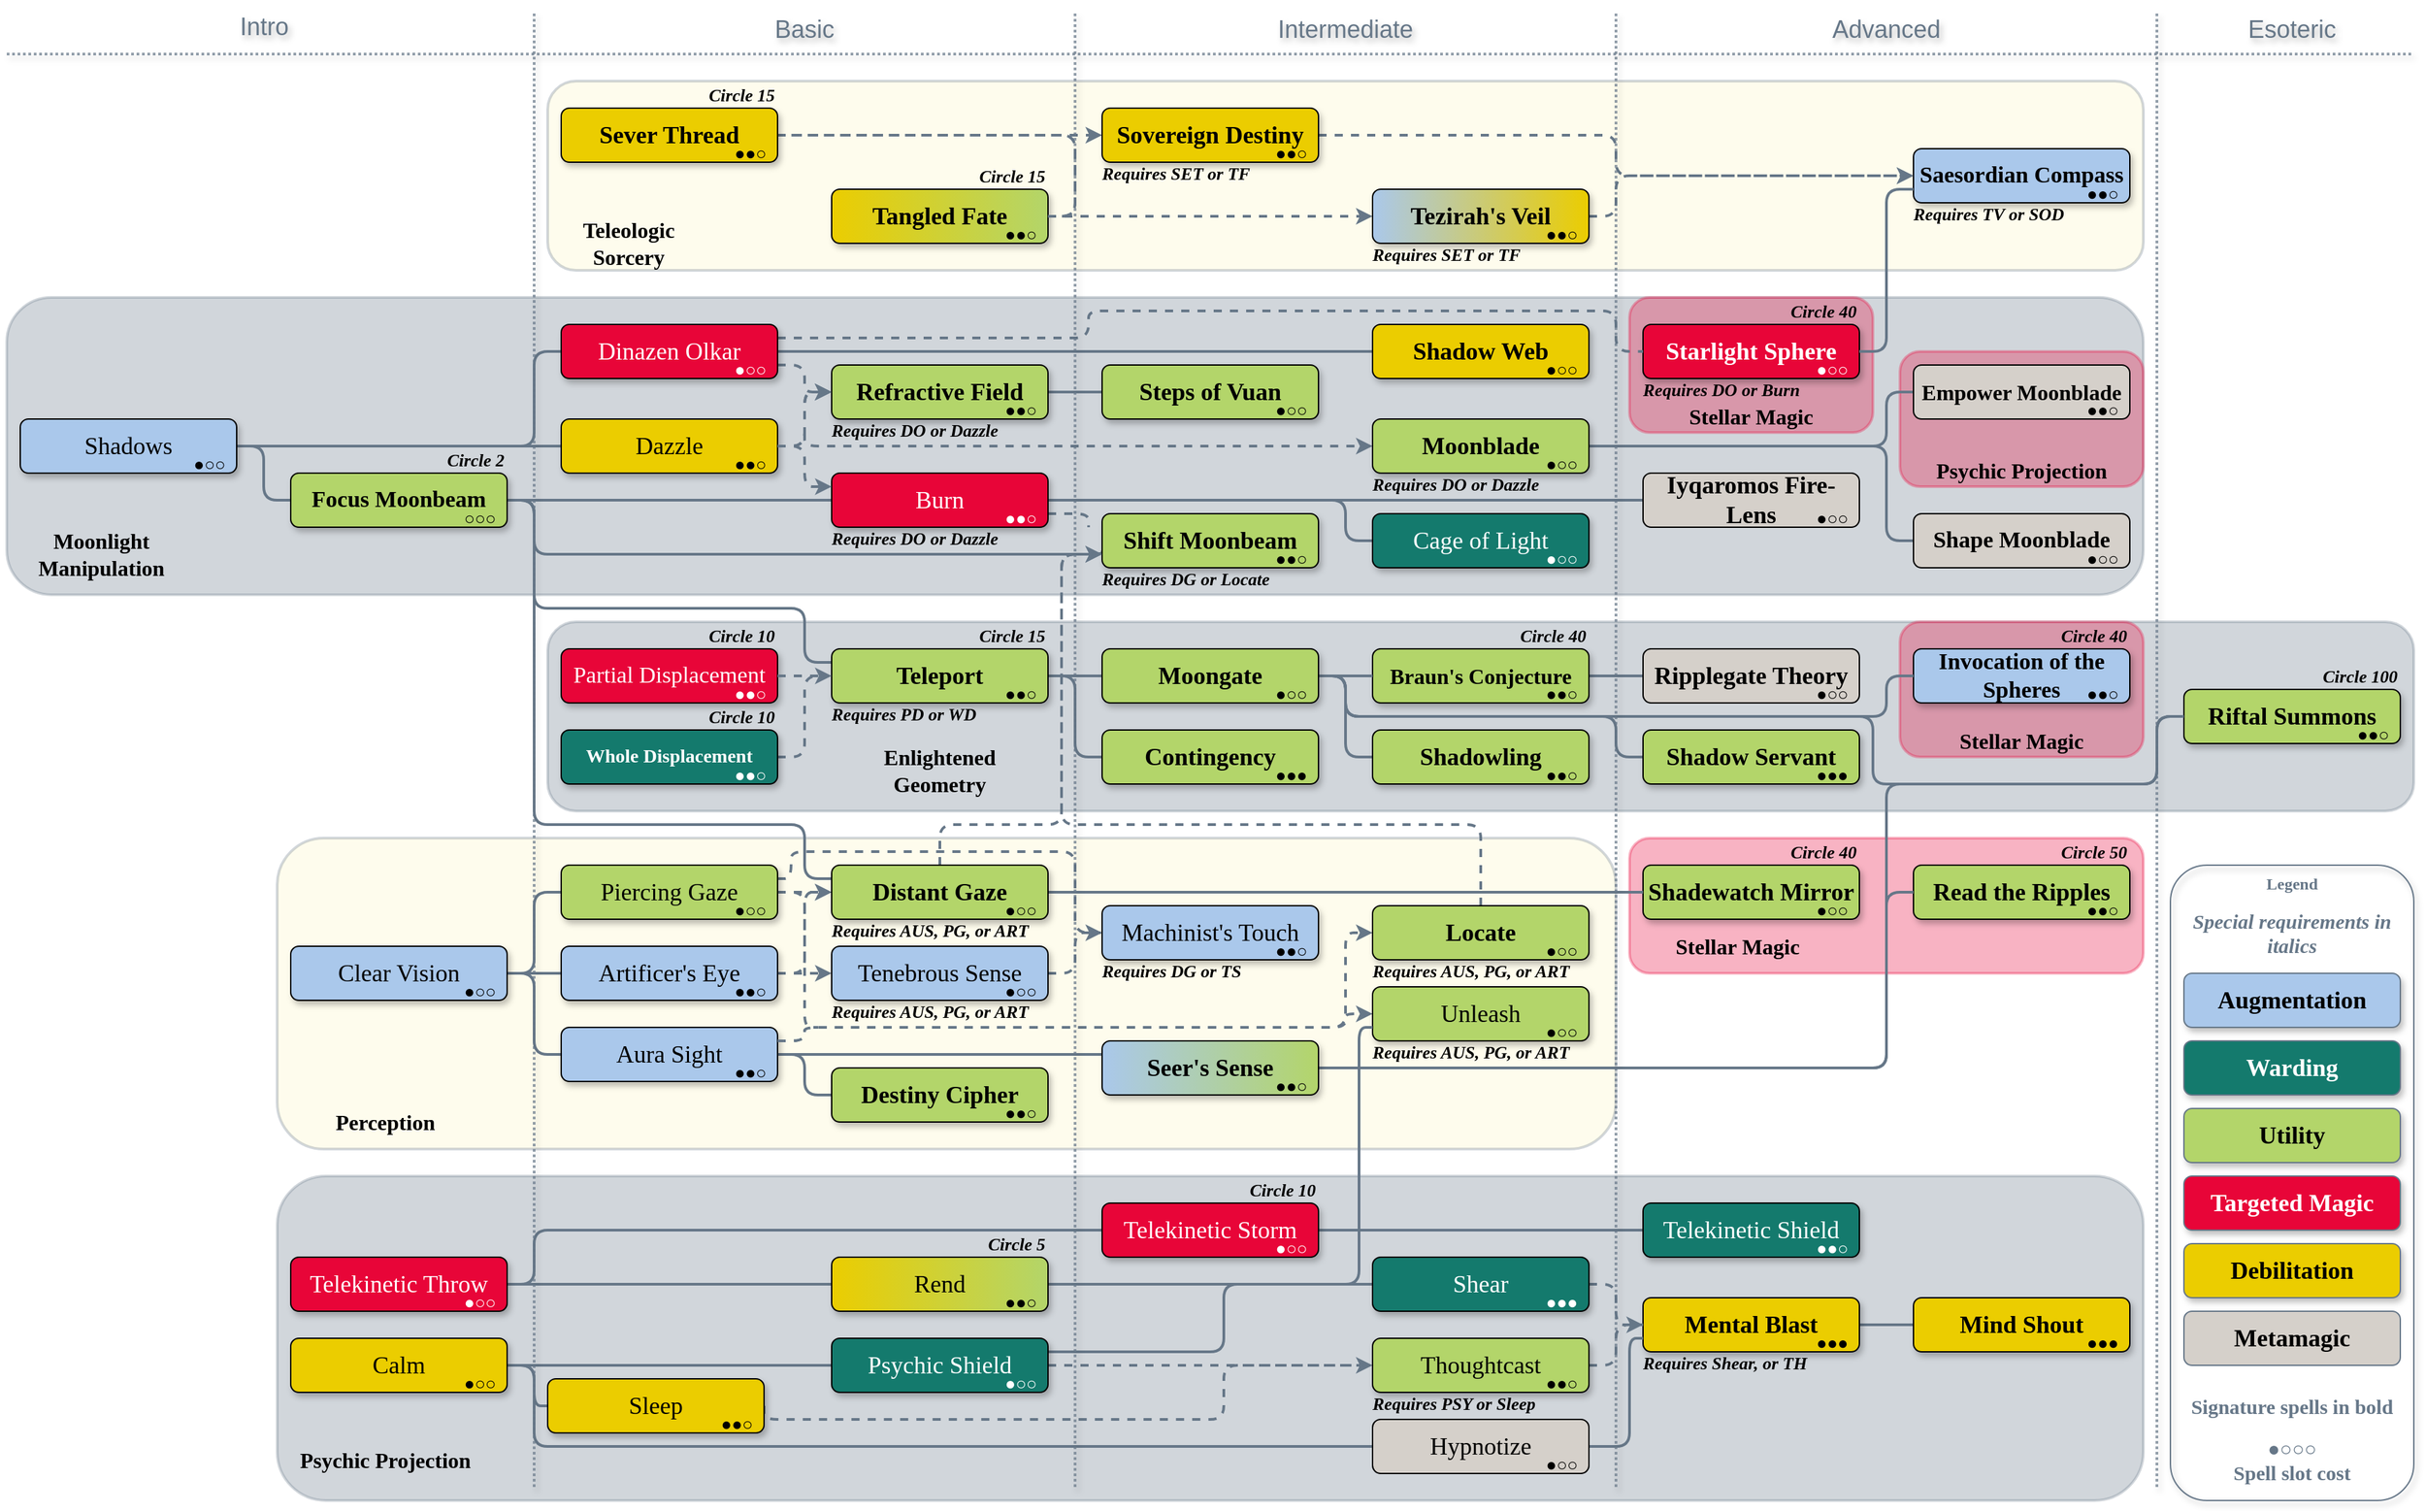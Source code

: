 <mxfile version="26.0.2">
  <diagram name="Page-1" id="PuFN-wMOv0jWiG4jprAx">
    <mxGraphModel dx="1897" dy="1000" grid="1" gridSize="10" guides="1" tooltips="1" connect="1" arrows="1" fold="1" page="1" pageScale="1" pageWidth="1800" pageHeight="1120" background="none" math="0" shadow="0">
      <root>
        <mxCell id="0" />
        <mxCell id="DKlUDa0g7rmCu-vv5rfz-316" value="Spellbook borders" style="locked=1;" parent="0" />
        <mxCell id="DKlUDa0g7rmCu-vv5rfz-317" value="" style="rounded=1;fontFamily=Helvetica;fontSize=11;fontColor=default;labelBackgroundColor=none;fillColor=#667788;strokeColor=#667788;opacity=30;glass=0;shadow=0;align=center;verticalAlign=middle;gradientColor=none;strokeWidth=2;" parent="DKlUDa0g7rmCu-vv5rfz-316" vertex="1">
          <mxGeometry x="10" y="220" width="1580" height="220" as="geometry" />
        </mxCell>
        <mxCell id="eY5dnLTpbY4zrGF3gSu3-127" value="" style="rounded=1;fontFamily=Helvetica;fontSize=11;fontColor=default;labelBackgroundColor=none;fillColor=#667788;strokeColor=#667788;opacity=30;glass=0;shadow=0;align=center;verticalAlign=middle;gradientColor=none;strokeWidth=2;" parent="DKlUDa0g7rmCu-vv5rfz-316" vertex="1">
          <mxGeometry x="410" y="460" width="1380" height="140" as="geometry" />
        </mxCell>
        <mxCell id="eY5dnLTpbY4zrGF3gSu3-128" value="" style="rounded=1;fontFamily=Helvetica;fontSize=11;fontColor=default;labelBackgroundColor=none;fillColor=#FCF4C4;strokeColor=#667788;opacity=30;glass=0;shadow=0;align=center;verticalAlign=middle;gradientColor=none;strokeWidth=2;" parent="DKlUDa0g7rmCu-vv5rfz-316" vertex="1">
          <mxGeometry x="210" y="620" width="990" height="230" as="geometry" />
        </mxCell>
        <mxCell id="eY5dnLTpbY4zrGF3gSu3-126" value="Perception" style="text;align=center;verticalAlign=middle;whiteSpace=wrap;rounded=0;fontStyle=1;fontSize=16;fontFamily=Georgia;fontColor=#000000;strokeColor=none;" parent="DKlUDa0g7rmCu-vv5rfz-316" vertex="1">
          <mxGeometry x="220" y="810" width="140" height="40" as="geometry" />
        </mxCell>
        <mxCell id="eY5dnLTpbY4zrGF3gSu3-129" value="" style="rounded=1;fontFamily=Helvetica;fontSize=11;fontColor=default;labelBackgroundColor=none;fillColor=#667788;strokeColor=#667788;opacity=30;glass=0;shadow=0;align=center;verticalAlign=middle;gradientColor=none;strokeWidth=2;" parent="DKlUDa0g7rmCu-vv5rfz-316" vertex="1">
          <mxGeometry x="210" y="870" width="1380" height="240" as="geometry" />
        </mxCell>
        <mxCell id="eY5dnLTpbY4zrGF3gSu3-130" value="Enlightened Geometry" style="text;align=center;verticalAlign=middle;whiteSpace=wrap;rounded=0;fontStyle=1;fontSize=16;fontFamily=Georgia;fontColor=#000000;strokeColor=none;" parent="DKlUDa0g7rmCu-vv5rfz-316" vertex="1">
          <mxGeometry x="630" y="550" width="140" height="40" as="geometry" />
        </mxCell>
        <mxCell id="eY5dnLTpbY4zrGF3gSu3-131" value="Moonlight Manipulation" style="text;align=center;verticalAlign=middle;whiteSpace=wrap;rounded=0;fontStyle=1;fontSize=16;fontFamily=Georgia;fontColor=#000000;strokeColor=none;" parent="DKlUDa0g7rmCu-vv5rfz-316" vertex="1">
          <mxGeometry x="10" y="390" width="140" height="40" as="geometry" />
        </mxCell>
        <mxCell id="eY5dnLTpbY4zrGF3gSu3-132" value="Psychic Projection" style="text;align=center;verticalAlign=middle;whiteSpace=wrap;rounded=0;fontStyle=1;fontSize=16;fontFamily=Georgia;fontColor=#000000;strokeColor=none;" parent="DKlUDa0g7rmCu-vv5rfz-316" vertex="1">
          <mxGeometry x="220" y="1060" width="140" height="40" as="geometry" />
        </mxCell>
        <mxCell id="eY5dnLTpbY4zrGF3gSu3-133" value="" style="rounded=1;fontFamily=Helvetica;fontSize=11;fontColor=default;labelBackgroundColor=none;fillColor=#FCF4C4;strokeColor=#667788;opacity=30;glass=0;shadow=0;align=center;verticalAlign=middle;gradientColor=none;strokeWidth=2;" parent="DKlUDa0g7rmCu-vv5rfz-316" vertex="1">
          <mxGeometry x="410" y="60" width="1180" height="140" as="geometry" />
        </mxCell>
        <mxCell id="ByqBd_FR368xJn7YFOeK-137" value="Teleologic&#xa;Sorcery" style="text;align=center;verticalAlign=middle;whiteSpace=wrap;rounded=0;fontStyle=1;fontSize=16;fontFamily=Georgia;fontColor=#000000;strokeColor=none;" parent="DKlUDa0g7rmCu-vv5rfz-316" vertex="1">
          <mxGeometry x="400" y="160" width="140" height="40" as="geometry" />
        </mxCell>
        <mxCell id="A3KFj84B027qKpNExyRx-4" value="Second spellbook borders" style="locked=1;" parent="0" />
        <mxCell id="A3KFj84B027qKpNExyRx-18" value="" style="rounded=1;fontFamily=Helvetica;fontSize=11;fontColor=default;labelBackgroundColor=none;fillColor=#E80538;strokeColor=#E80538;opacity=30;glass=0;shadow=0;align=center;verticalAlign=middle;gradientColor=none;strokeWidth=2;" vertex="1" parent="A3KFj84B027qKpNExyRx-4">
          <mxGeometry x="1210" y="220" width="180" height="100" as="geometry" />
        </mxCell>
        <mxCell id="A3KFj84B027qKpNExyRx-9" value="" style="rounded=1;fontFamily=Helvetica;fontSize=11;fontColor=default;labelBackgroundColor=none;fillColor=#E80538;strokeColor=#E80538;opacity=30;glass=0;shadow=0;align=center;verticalAlign=middle;gradientColor=none;strokeWidth=2;" vertex="1" parent="A3KFj84B027qKpNExyRx-4">
          <mxGeometry x="1210" y="620" width="380" height="100" as="geometry" />
        </mxCell>
        <mxCell id="A3KFj84B027qKpNExyRx-12" value="Stellar Magic" style="text;align=center;verticalAlign=middle;whiteSpace=wrap;rounded=0;fontStyle=1;fontSize=16;fontFamily=Georgia;fontColor=#000000;strokeColor=none;" vertex="1" parent="A3KFj84B027qKpNExyRx-4">
          <mxGeometry x="1220" y="680" width="140" height="40" as="geometry" />
        </mxCell>
        <mxCell id="A3KFj84B027qKpNExyRx-15" value="" style="rounded=1;fontFamily=Helvetica;fontSize=11;fontColor=default;labelBackgroundColor=none;fillColor=#E80538;strokeColor=#E80538;opacity=30;glass=0;shadow=0;align=center;verticalAlign=middle;gradientColor=none;strokeWidth=2;" vertex="1" parent="A3KFj84B027qKpNExyRx-4">
          <mxGeometry x="1410" y="460" width="180" height="100" as="geometry" />
        </mxCell>
        <mxCell id="A3KFj84B027qKpNExyRx-16" value="Stellar Magic" style="text;align=center;verticalAlign=bottom;whiteSpace=wrap;rounded=0;fontStyle=1;fontSize=16;fontFamily=Georgia;fontColor=#000000;strokeColor=none;" vertex="1" parent="A3KFj84B027qKpNExyRx-4">
          <mxGeometry x="1430" y="520" width="140" height="40" as="geometry" />
        </mxCell>
        <mxCell id="A3KFj84B027qKpNExyRx-17" value="Stellar Magic" style="text;align=center;verticalAlign=bottom;whiteSpace=wrap;rounded=0;fontStyle=1;fontSize=16;fontFamily=Georgia;fontColor=#000000;strokeColor=none;" vertex="1" parent="A3KFj84B027qKpNExyRx-4">
          <mxGeometry x="1230" y="280" width="140" height="40" as="geometry" />
        </mxCell>
        <mxCell id="A3KFj84B027qKpNExyRx-20" value="" style="rounded=1;fontFamily=Helvetica;fontSize=11;fontColor=default;labelBackgroundColor=none;fillColor=#E80538;strokeColor=#E80538;opacity=30;glass=0;shadow=0;align=center;verticalAlign=middle;gradientColor=none;strokeWidth=2;" vertex="1" parent="A3KFj84B027qKpNExyRx-4">
          <mxGeometry x="1410" y="260" width="180" height="100" as="geometry" />
        </mxCell>
        <mxCell id="A3KFj84B027qKpNExyRx-21" value="Psychic Projection" style="text;align=center;verticalAlign=bottom;whiteSpace=wrap;rounded=0;fontStyle=1;fontSize=16;fontFamily=Georgia;fontColor=#000000;strokeColor=none;" vertex="1" parent="A3KFj84B027qKpNExyRx-4">
          <mxGeometry x="1430" y="320" width="140" height="40" as="geometry" />
        </mxCell>
        <mxCell id="DKlUDa0g7rmCu-vv5rfz-14" value="Shapes and Lines" style="locked=1;" parent="0" />
        <mxCell id="A4h3zCrJcsYcp54G7Gio-6" style="edgeStyle=orthogonalEdgeStyle;rounded=1;orthogonalLoop=1;jettySize=auto;html=1;exitX=1;exitY=0.5;exitDx=0;exitDy=0;entryX=0;entryY=0.5;entryDx=0;entryDy=0;strokeColor=#667788;strokeWidth=2;align=center;verticalAlign=middle;fontFamily=Helvetica;fontSize=11;fontColor=default;labelBackgroundColor=default;endArrow=classic;curved=0;dashed=1;" parent="DKlUDa0g7rmCu-vv5rfz-14" source="DKlUDa0g7rmCu-vv5rfz-31" target="A4h3zCrJcsYcp54G7Gio-2" edge="1">
          <mxGeometry relative="1" as="geometry" />
        </mxCell>
        <mxCell id="A4h3zCrJcsYcp54G7Gio-10" style="edgeStyle=orthogonalEdgeStyle;shape=connector;curved=0;rounded=1;orthogonalLoop=1;jettySize=auto;html=1;exitX=1;exitY=0.5;exitDx=0;exitDy=0;dashed=1;strokeColor=#667788;strokeWidth=2;align=center;verticalAlign=middle;fontFamily=Helvetica;fontSize=11;fontColor=default;labelBackgroundColor=default;endArrow=none;endFill=0;entryX=1;entryY=0.5;entryDx=0;entryDy=0;" parent="DKlUDa0g7rmCu-vv5rfz-14" source="DKlUDa0g7rmCu-vv5rfz-31" target="A4h3zCrJcsYcp54G7Gio-1" edge="1">
          <mxGeometry relative="1" as="geometry">
            <mxPoint x="710" y="100" as="targetPoint" />
            <Array as="points">
              <mxPoint x="800" y="160" />
              <mxPoint x="800" y="100" />
            </Array>
          </mxGeometry>
        </mxCell>
        <mxCell id="DKlUDa0g7rmCu-vv5rfz-31" value="Tangled Fate" style="rounded=1;strokeWidth=1;strokeColor=#000000;textShadow=0;labelBackgroundColor=none;whiteSpace=wrap;fontSize=18;fontFamily=Georgia;fillColor=#EBCD00;fontColor=#000000;shadow=1;glass=0;align=center;verticalAlign=middle;fontStyle=1;resizable=1;gradientColor=#B3D56A;gradientDirection=east;" parent="DKlUDa0g7rmCu-vv5rfz-14" vertex="1">
          <mxGeometry x="620" y="140" width="160" height="40" as="geometry" />
        </mxCell>
        <mxCell id="A4h3zCrJcsYcp54G7Gio-5" style="edgeStyle=orthogonalEdgeStyle;rounded=1;orthogonalLoop=1;jettySize=auto;html=1;exitX=1;exitY=0.5;exitDx=0;exitDy=0;entryX=0;entryY=0.5;entryDx=0;entryDy=0;strokeWidth=2;strokeColor=#667788;curved=0;dashed=1;" parent="DKlUDa0g7rmCu-vv5rfz-14" source="A4h3zCrJcsYcp54G7Gio-1" edge="1">
          <mxGeometry relative="1" as="geometry">
            <mxPoint x="580" y="100" as="sourcePoint" />
            <mxPoint x="820" y="100" as="targetPoint" />
            <Array as="points">
              <mxPoint x="750" y="100" />
              <mxPoint x="750" y="100" />
            </Array>
          </mxGeometry>
        </mxCell>
        <mxCell id="A4h3zCrJcsYcp54G7Gio-9" style="edgeStyle=orthogonalEdgeStyle;shape=connector;curved=0;rounded=1;orthogonalLoop=1;jettySize=auto;html=1;exitX=1;exitY=0.5;exitDx=0;exitDy=0;dashed=1;strokeColor=#667788;strokeWidth=2;align=center;verticalAlign=middle;fontFamily=Helvetica;fontSize=11;fontColor=default;labelBackgroundColor=default;endArrow=none;endFill=0;entryX=1;entryY=0.5;entryDx=0;entryDy=0;" parent="DKlUDa0g7rmCu-vv5rfz-14" source="A4h3zCrJcsYcp54G7Gio-1" target="DKlUDa0g7rmCu-vv5rfz-31" edge="1">
          <mxGeometry relative="1" as="geometry">
            <mxPoint x="710" y="160" as="targetPoint" />
            <Array as="points">
              <mxPoint x="800" y="100" />
              <mxPoint x="800" y="160" />
            </Array>
          </mxGeometry>
        </mxCell>
        <mxCell id="A4h3zCrJcsYcp54G7Gio-8" style="edgeStyle=orthogonalEdgeStyle;shape=connector;curved=0;rounded=1;orthogonalLoop=1;jettySize=auto;html=1;exitX=1;exitY=0.5;exitDx=0;exitDy=0;entryX=0;entryY=0.5;entryDx=0;entryDy=0;dashed=1;strokeColor=#667788;strokeWidth=2;align=center;verticalAlign=middle;fontFamily=Helvetica;fontSize=11;fontColor=default;labelBackgroundColor=default;endArrow=classic;" parent="DKlUDa0g7rmCu-vv5rfz-14" source="A4h3zCrJcsYcp54G7Gio-2" target="A4h3zCrJcsYcp54G7Gio-4" edge="1">
          <mxGeometry relative="1" as="geometry">
            <Array as="points">
              <mxPoint x="1200" y="160" />
              <mxPoint x="1200" y="130" />
            </Array>
          </mxGeometry>
        </mxCell>
        <mxCell id="A4h3zCrJcsYcp54G7Gio-2" value="Tezirah&#39;s Veil" style="rounded=1;strokeWidth=1;strokeColor=#000000;textShadow=0;labelBackgroundColor=none;whiteSpace=wrap;fontSize=18;fontFamily=Georgia;fillColor=#AAC8EB;fontColor=#000000;shadow=1;glass=0;align=center;verticalAlign=middle;fontStyle=1;resizable=1;gradientColor=#EBCD00;gradientDirection=east;" parent="DKlUDa0g7rmCu-vv5rfz-14" vertex="1">
          <mxGeometry x="1020" y="140" width="160" height="40" as="geometry" />
        </mxCell>
        <mxCell id="eY5dnLTpbY4zrGF3gSu3-115" style="edgeStyle=orthogonalEdgeStyle;shape=connector;curved=0;rounded=1;orthogonalLoop=1;jettySize=auto;html=1;exitX=1;exitY=0.5;exitDx=0;exitDy=0;entryX=0;entryY=0.5;entryDx=0;entryDy=0;strokeColor=#667788;strokeWidth=2;align=center;verticalAlign=middle;fontFamily=Helvetica;fontSize=11;fontColor=default;labelBackgroundColor=default;endArrow=none;endFill=0;" parent="DKlUDa0g7rmCu-vv5rfz-14" source="A4h3zCrJcsYcp54G7Gio-3" target="eY5dnLTpbY4zrGF3gSu3-48" edge="1">
          <mxGeometry relative="1" as="geometry" />
        </mxCell>
        <mxCell id="A4h3zCrJcsYcp54G7Gio-3" value="Mental Blast" style="rounded=1;strokeWidth=1;strokeColor=#000000;textShadow=0;labelBackgroundColor=none;whiteSpace=wrap;fontSize=18;fontFamily=Georgia;fillColor=#EBCD00;fontColor=#000000;shadow=1;glass=0;align=center;verticalAlign=middle;fontStyle=1;resizable=1;" parent="DKlUDa0g7rmCu-vv5rfz-14" vertex="1">
          <mxGeometry x="1220" y="960" width="160" height="40" as="geometry" />
        </mxCell>
        <mxCell id="A4h3zCrJcsYcp54G7Gio-4" value="Saesordian Compass" style="rounded=1;strokeWidth=1;strokeColor=#000000;textShadow=0;labelBackgroundColor=none;whiteSpace=wrap;fontSize=17;fontFamily=Georgia;fillColor=#AAC8EB;fontColor=#000000;shadow=1;glass=0;align=center;verticalAlign=middle;fontStyle=1;resizable=1;" parent="DKlUDa0g7rmCu-vv5rfz-14" vertex="1">
          <mxGeometry x="1420" y="110" width="160" height="40" as="geometry" />
        </mxCell>
        <mxCell id="eY5dnLTpbY4zrGF3gSu3-1" value="Read the Ripples" style="rounded=1;strokeWidth=1;strokeColor=#000000;textShadow=0;labelBackgroundColor=none;whiteSpace=wrap;fontSize=18;fontFamily=Georgia;fillColor=#B3D56A;fontColor=#000000;shadow=1;glass=0;align=center;verticalAlign=middle;fontStyle=1;resizable=1;gradientColor=none;gradientDirection=east;" parent="DKlUDa0g7rmCu-vv5rfz-14" vertex="1">
          <mxGeometry x="1420" y="640" width="160" height="40" as="geometry" />
        </mxCell>
        <mxCell id="eY5dnLTpbY4zrGF3gSu3-2" value="Invocation of the Spheres" style="rounded=1;strokeWidth=1;strokeColor=#000000;textShadow=0;labelBackgroundColor=none;whiteSpace=wrap;fontSize=17;fontFamily=Georgia;fillColor=#AAC8EB;fontColor=#000000;shadow=1;glass=0;align=center;verticalAlign=middle;fontStyle=1;resizable=1;spacing=0;" parent="DKlUDa0g7rmCu-vv5rfz-14" vertex="1">
          <mxGeometry x="1420" y="480" width="160" height="40" as="geometry" />
        </mxCell>
        <mxCell id="eY5dnLTpbY4zrGF3gSu3-3" value="Starlight Sphere" style="rounded=1;strokeWidth=1;strokeColor=#000000;textShadow=0;labelBackgroundColor=none;whiteSpace=wrap;fontSize=18;fontFamily=Georgia;fillColor=#E80538;fontColor=#FFFFFF;shadow=1;glass=0;align=center;verticalAlign=middle;fontStyle=1;resizable=1;gradientColor=none;gradientDirection=east;" parent="DKlUDa0g7rmCu-vv5rfz-14" vertex="1">
          <mxGeometry x="1220" y="240" width="160" height="40" as="geometry" />
        </mxCell>
        <mxCell id="eY5dnLTpbY4zrGF3gSu3-4" value="Shadewatch Mirror" style="rounded=1;strokeWidth=1;strokeColor=#000000;textShadow=0;labelBackgroundColor=none;whiteSpace=wrap;fontSize=18;fontFamily=Georgia;fillColor=#B3D56A;fontColor=#000000;shadow=1;glass=0;align=center;verticalAlign=middle;fontStyle=1;resizable=1;" parent="DKlUDa0g7rmCu-vv5rfz-14" vertex="1">
          <mxGeometry x="1220" y="640" width="160" height="40" as="geometry" />
        </mxCell>
        <mxCell id="eY5dnLTpbY4zrGF3gSu3-54" style="edgeStyle=orthogonalEdgeStyle;rounded=1;orthogonalLoop=1;jettySize=auto;html=1;exitX=1;exitY=0.5;exitDx=0;exitDy=0;entryX=0;entryY=0.5;entryDx=0;entryDy=0;endArrow=none;endFill=0;curved=0;strokeWidth=2;strokeColor=#667788;" parent="DKlUDa0g7rmCu-vv5rfz-14" source="eY5dnLTpbY4zrGF3gSu3-6" target="eY5dnLTpbY4zrGF3gSu3-7" edge="1">
          <mxGeometry relative="1" as="geometry" />
        </mxCell>
        <mxCell id="eY5dnLTpbY4zrGF3gSu3-55" style="edgeStyle=orthogonalEdgeStyle;shape=connector;curved=0;rounded=1;orthogonalLoop=1;jettySize=auto;html=1;exitX=1;exitY=0.5;exitDx=0;exitDy=0;entryX=0;entryY=0.5;entryDx=0;entryDy=0;strokeColor=#667788;strokeWidth=2;align=center;verticalAlign=middle;fontFamily=Helvetica;fontSize=11;fontColor=default;labelBackgroundColor=default;endArrow=none;endFill=0;" parent="DKlUDa0g7rmCu-vv5rfz-14" source="eY5dnLTpbY4zrGF3gSu3-6" target="eY5dnLTpbY4zrGF3gSu3-8" edge="1">
          <mxGeometry relative="1" as="geometry">
            <Array as="points">
              <mxPoint x="400" y="330" />
              <mxPoint x="400" y="260" />
            </Array>
          </mxGeometry>
        </mxCell>
        <mxCell id="eY5dnLTpbY4zrGF3gSu3-57" style="edgeStyle=orthogonalEdgeStyle;shape=connector;curved=0;rounded=1;orthogonalLoop=1;jettySize=auto;html=1;exitX=1;exitY=0.5;exitDx=0;exitDy=0;entryX=0;entryY=0.5;entryDx=0;entryDy=0;strokeColor=#667788;strokeWidth=2;align=center;verticalAlign=middle;fontFamily=Helvetica;fontSize=11;fontColor=default;labelBackgroundColor=default;endArrow=none;endFill=0;" parent="DKlUDa0g7rmCu-vv5rfz-14" source="eY5dnLTpbY4zrGF3gSu3-6" target="eY5dnLTpbY4zrGF3gSu3-10" edge="1">
          <mxGeometry relative="1" as="geometry">
            <Array as="points">
              <mxPoint x="290" y="330" />
              <mxPoint x="290" y="330" />
            </Array>
          </mxGeometry>
        </mxCell>
        <mxCell id="eY5dnLTpbY4zrGF3gSu3-6" value="Shadows" style="rounded=1;strokeWidth=1;strokeColor=#000000;textShadow=0;labelBackgroundColor=none;whiteSpace=wrap;fontSize=18;fontFamily=Georgia;fillColor=#AAC8EB;fontColor=#000000;shadow=1;glass=0;align=center;verticalAlign=middle;fontStyle=0;resizable=1;" parent="DKlUDa0g7rmCu-vv5rfz-14" vertex="1">
          <mxGeometry x="20" y="310" width="160" height="40" as="geometry" />
        </mxCell>
        <mxCell id="eY5dnLTpbY4zrGF3gSu3-56" style="edgeStyle=orthogonalEdgeStyle;shape=connector;curved=0;rounded=1;orthogonalLoop=1;jettySize=auto;html=1;exitX=1;exitY=0.5;exitDx=0;exitDy=0;entryX=0;entryY=0.5;entryDx=0;entryDy=0;strokeColor=#667788;strokeWidth=2;align=center;verticalAlign=middle;fontFamily=Helvetica;fontSize=11;fontColor=default;labelBackgroundColor=default;endArrow=none;endFill=0;" parent="DKlUDa0g7rmCu-vv5rfz-14" source="eY5dnLTpbY4zrGF3gSu3-7" target="eY5dnLTpbY4zrGF3gSu3-9" edge="1">
          <mxGeometry relative="1" as="geometry">
            <Array as="points">
              <mxPoint x="460" y="370" />
              <mxPoint x="460" y="370" />
            </Array>
          </mxGeometry>
        </mxCell>
        <mxCell id="eY5dnLTpbY4zrGF3gSu3-63" style="edgeStyle=orthogonalEdgeStyle;shape=connector;curved=0;rounded=1;orthogonalLoop=1;jettySize=auto;html=1;exitX=1;exitY=0.5;exitDx=0;exitDy=0;entryX=0.007;entryY=0.693;entryDx=0;entryDy=0;strokeColor=#667788;strokeWidth=2;align=center;verticalAlign=middle;fontFamily=Helvetica;fontSize=11;fontColor=default;labelBackgroundColor=default;endArrow=none;endFill=0;entryPerimeter=0;" parent="DKlUDa0g7rmCu-vv5rfz-14" source="eY5dnLTpbY4zrGF3gSu3-7" target="eY5dnLTpbY4zrGF3gSu3-14" edge="1">
          <mxGeometry relative="1" as="geometry">
            <Array as="points">
              <mxPoint x="400" y="370" />
              <mxPoint x="400" y="410" />
              <mxPoint x="820" y="410" />
              <mxPoint x="820" y="408" />
            </Array>
          </mxGeometry>
        </mxCell>
        <mxCell id="eY5dnLTpbY4zrGF3gSu3-71" style="edgeStyle=orthogonalEdgeStyle;shape=connector;curved=0;rounded=1;orthogonalLoop=1;jettySize=auto;html=1;exitX=1;exitY=0.5;exitDx=0;exitDy=0;entryX=0;entryY=0.25;entryDx=0;entryDy=0;strokeColor=#667788;strokeWidth=2;align=center;verticalAlign=middle;fontFamily=Helvetica;fontSize=11;fontColor=default;labelBackgroundColor=default;endArrow=none;endFill=0;" parent="DKlUDa0g7rmCu-vv5rfz-14" source="eY5dnLTpbY4zrGF3gSu3-7" target="eY5dnLTpbY4zrGF3gSu3-20" edge="1">
          <mxGeometry relative="1" as="geometry">
            <Array as="points">
              <mxPoint x="400" y="370" />
              <mxPoint x="400" y="450" />
              <mxPoint x="600" y="450" />
              <mxPoint x="600" y="490" />
            </Array>
          </mxGeometry>
        </mxCell>
        <mxCell id="eY5dnLTpbY4zrGF3gSu3-88" style="edgeStyle=orthogonalEdgeStyle;shape=connector;curved=0;rounded=1;orthogonalLoop=1;jettySize=auto;html=1;exitX=1;exitY=0.5;exitDx=0;exitDy=0;entryX=0;entryY=0.25;entryDx=0;entryDy=0;strokeColor=#667788;strokeWidth=2;align=center;verticalAlign=middle;fontFamily=Helvetica;fontSize=11;fontColor=default;labelBackgroundColor=default;endArrow=none;endFill=0;" parent="DKlUDa0g7rmCu-vv5rfz-14" source="eY5dnLTpbY4zrGF3gSu3-7" target="eY5dnLTpbY4zrGF3gSu3-35" edge="1">
          <mxGeometry relative="1" as="geometry">
            <Array as="points">
              <mxPoint x="400" y="370" />
              <mxPoint x="400" y="610" />
              <mxPoint x="600" y="610" />
              <mxPoint x="600" y="650" />
            </Array>
          </mxGeometry>
        </mxCell>
        <mxCell id="eY5dnLTpbY4zrGF3gSu3-7" value="Focus Moonbeam" style="rounded=1;strokeWidth=1;strokeColor=#000000;textShadow=0;labelBackgroundColor=none;whiteSpace=wrap;fontSize=17;fontFamily=Georgia;fillColor=#B3D56A;fontColor=#000000;shadow=1;glass=0;align=center;verticalAlign=middle;fontStyle=1;resizable=1;" parent="DKlUDa0g7rmCu-vv5rfz-14" vertex="1">
          <mxGeometry x="220" y="350" width="160" height="40" as="geometry" />
        </mxCell>
        <mxCell id="eY5dnLTpbY4zrGF3gSu3-58" style="edgeStyle=orthogonalEdgeStyle;shape=connector;curved=0;rounded=1;orthogonalLoop=1;jettySize=auto;html=1;exitX=1;exitY=0.75;exitDx=0;exitDy=0;entryX=0;entryY=0.5;entryDx=0;entryDy=0;strokeColor=#667788;strokeWidth=2;align=center;verticalAlign=middle;fontFamily=Helvetica;fontSize=11;fontColor=default;labelBackgroundColor=default;endArrow=classic;endFill=1;dashed=1;" parent="DKlUDa0g7rmCu-vv5rfz-14" source="eY5dnLTpbY4zrGF3gSu3-8" target="eY5dnLTpbY4zrGF3gSu3-11" edge="1">
          <mxGeometry relative="1" as="geometry" />
        </mxCell>
        <mxCell id="eY5dnLTpbY4zrGF3gSu3-61" style="edgeStyle=orthogonalEdgeStyle;shape=connector;curved=0;rounded=1;orthogonalLoop=1;jettySize=auto;html=1;entryX=0;entryY=0.5;entryDx=0;entryDy=0;strokeColor=#667788;strokeWidth=2;align=center;verticalAlign=middle;fontFamily=Helvetica;fontSize=11;fontColor=default;labelBackgroundColor=default;endArrow=classic;endFill=1;dashed=1;" parent="DKlUDa0g7rmCu-vv5rfz-14" target="eY5dnLTpbY4zrGF3gSu3-15" edge="1">
          <mxGeometry relative="1" as="geometry">
            <mxPoint x="600" y="320" as="sourcePoint" />
            <Array as="points">
              <mxPoint x="600" y="330" />
            </Array>
          </mxGeometry>
        </mxCell>
        <mxCell id="eY5dnLTpbY4zrGF3gSu3-67" style="edgeStyle=orthogonalEdgeStyle;shape=connector;curved=0;rounded=1;orthogonalLoop=1;jettySize=auto;html=1;exitX=1;exitY=0.5;exitDx=0;exitDy=0;entryX=0;entryY=0.5;entryDx=0;entryDy=0;strokeColor=#667788;strokeWidth=2;align=center;verticalAlign=middle;fontFamily=Helvetica;fontSize=11;fontColor=default;labelBackgroundColor=default;endArrow=none;endFill=0;" parent="DKlUDa0g7rmCu-vv5rfz-14" source="eY5dnLTpbY4zrGF3gSu3-8" target="eY5dnLTpbY4zrGF3gSu3-13" edge="1">
          <mxGeometry relative="1" as="geometry" />
        </mxCell>
        <mxCell id="eY5dnLTpbY4zrGF3gSu3-121" style="edgeStyle=orthogonalEdgeStyle;shape=connector;curved=0;rounded=1;orthogonalLoop=1;jettySize=auto;html=1;exitX=1;exitY=0.25;exitDx=0;exitDy=0;entryX=0;entryY=0.5;entryDx=0;entryDy=0;strokeColor=#667788;strokeWidth=2;align=center;verticalAlign=middle;fontFamily=Helvetica;fontSize=11;fontColor=default;labelBackgroundColor=default;endArrow=none;endFill=0;dashed=1;" parent="DKlUDa0g7rmCu-vv5rfz-14" source="eY5dnLTpbY4zrGF3gSu3-8" target="eY5dnLTpbY4zrGF3gSu3-3" edge="1">
          <mxGeometry relative="1" as="geometry">
            <Array as="points">
              <mxPoint x="810" y="250" />
              <mxPoint x="810" y="230" />
              <mxPoint x="1200" y="230" />
              <mxPoint x="1200" y="260" />
            </Array>
          </mxGeometry>
        </mxCell>
        <mxCell id="eY5dnLTpbY4zrGF3gSu3-8" value="Dinazen Olkar" style="rounded=1;strokeWidth=1;strokeColor=#000000;textShadow=0;labelBackgroundColor=none;whiteSpace=wrap;fontSize=18;fontFamily=Georgia;fillColor=#E80538;fontColor=#FFFFFF;shadow=1;glass=0;align=center;verticalAlign=middle;fontStyle=0;resizable=1;gradientColor=none;gradientDirection=east;" parent="DKlUDa0g7rmCu-vv5rfz-14" vertex="1">
          <mxGeometry x="420" y="240" width="160" height="40" as="geometry" />
        </mxCell>
        <mxCell id="eY5dnLTpbY4zrGF3gSu3-69" style="edgeStyle=orthogonalEdgeStyle;shape=connector;curved=0;rounded=1;orthogonalLoop=1;jettySize=auto;html=1;exitX=1;exitY=0.5;exitDx=0;exitDy=0;entryX=0;entryY=0.5;entryDx=0;entryDy=0;strokeColor=#667788;strokeWidth=2;align=center;verticalAlign=middle;fontFamily=Helvetica;fontSize=11;fontColor=default;labelBackgroundColor=default;endArrow=none;endFill=0;" parent="DKlUDa0g7rmCu-vv5rfz-14" source="eY5dnLTpbY4zrGF3gSu3-9" target="eY5dnLTpbY4zrGF3gSu3-17" edge="1">
          <mxGeometry relative="1" as="geometry" />
        </mxCell>
        <mxCell id="eY5dnLTpbY4zrGF3gSu3-70" style="edgeStyle=orthogonalEdgeStyle;shape=connector;curved=0;rounded=1;orthogonalLoop=1;jettySize=auto;html=1;exitX=1;exitY=0.5;exitDx=0;exitDy=0;entryX=0;entryY=0.5;entryDx=0;entryDy=0;strokeColor=#667788;strokeWidth=2;align=center;verticalAlign=middle;fontFamily=Helvetica;fontSize=11;fontColor=default;labelBackgroundColor=default;endArrow=none;endFill=0;" parent="DKlUDa0g7rmCu-vv5rfz-14" source="eY5dnLTpbY4zrGF3gSu3-9" target="eY5dnLTpbY4zrGF3gSu3-12" edge="1">
          <mxGeometry relative="1" as="geometry">
            <Array as="points">
              <mxPoint x="1000" y="370" />
              <mxPoint x="1000" y="400" />
            </Array>
          </mxGeometry>
        </mxCell>
        <mxCell id="eY5dnLTpbY4zrGF3gSu3-120" style="edgeStyle=orthogonalEdgeStyle;shape=connector;curved=0;rounded=1;orthogonalLoop=1;jettySize=auto;html=1;exitX=1;exitY=0.75;exitDx=0;exitDy=0;strokeColor=#667788;strokeWidth=2;align=center;verticalAlign=middle;fontFamily=Helvetica;fontSize=11;fontColor=default;labelBackgroundColor=default;endArrow=none;endFill=0;dashed=1;" parent="DKlUDa0g7rmCu-vv5rfz-14" source="eY5dnLTpbY4zrGF3gSu3-9" edge="1">
          <mxGeometry relative="1" as="geometry">
            <Array as="points">
              <mxPoint x="810" y="380" />
            </Array>
            <mxPoint x="810" y="390" as="targetPoint" />
          </mxGeometry>
        </mxCell>
        <mxCell id="eY5dnLTpbY4zrGF3gSu3-9" value="Burn" style="rounded=1;strokeWidth=1;strokeColor=#000000;textShadow=0;labelBackgroundColor=none;whiteSpace=wrap;fontSize=18;fontFamily=Georgia;fillColor=#E80538;fontColor=#FFFFFF;shadow=1;glass=0;align=center;verticalAlign=middle;fontStyle=0;resizable=1;gradientColor=none;gradientDirection=east;" parent="DKlUDa0g7rmCu-vv5rfz-14" vertex="1">
          <mxGeometry x="620" y="350" width="160" height="40" as="geometry" />
        </mxCell>
        <mxCell id="eY5dnLTpbY4zrGF3gSu3-59" style="edgeStyle=orthogonalEdgeStyle;shape=connector;curved=0;rounded=1;orthogonalLoop=1;jettySize=auto;html=1;exitX=1;exitY=0.5;exitDx=0;exitDy=0;entryX=0;entryY=0.5;entryDx=0;entryDy=0;strokeColor=#667788;strokeWidth=2;align=center;verticalAlign=middle;fontFamily=Helvetica;fontSize=11;fontColor=default;labelBackgroundColor=default;endArrow=classic;endFill=1;dashed=1;" parent="DKlUDa0g7rmCu-vv5rfz-14" source="eY5dnLTpbY4zrGF3gSu3-10" target="eY5dnLTpbY4zrGF3gSu3-11" edge="1">
          <mxGeometry relative="1" as="geometry" />
        </mxCell>
        <mxCell id="Pr3LXegyoYwMrFUZYJ9y-6" style="edgeStyle=orthogonalEdgeStyle;shape=connector;curved=0;rounded=1;orthogonalLoop=1;jettySize=auto;html=1;exitX=1;exitY=0.5;exitDx=0;exitDy=0;entryX=0;entryY=0.25;entryDx=0;entryDy=0;strokeColor=#667788;strokeWidth=2;align=center;verticalAlign=middle;fontFamily=Helvetica;fontSize=11;fontColor=default;labelBackgroundColor=default;endArrow=classic;endFill=1;dashed=1;" parent="DKlUDa0g7rmCu-vv5rfz-14" source="eY5dnLTpbY4zrGF3gSu3-10" target="eY5dnLTpbY4zrGF3gSu3-9" edge="1">
          <mxGeometry relative="1" as="geometry" />
        </mxCell>
        <mxCell id="eY5dnLTpbY4zrGF3gSu3-10" value="Dazzle" style="rounded=1;strokeWidth=1;strokeColor=#000000;textShadow=0;labelBackgroundColor=none;whiteSpace=wrap;fontSize=18;fontFamily=Georgia;fillColor=#EBCD00;fontColor=#000000;shadow=1;glass=0;align=center;verticalAlign=middle;fontStyle=0;resizable=1;" parent="DKlUDa0g7rmCu-vv5rfz-14" vertex="1">
          <mxGeometry x="420" y="310" width="160" height="40" as="geometry" />
        </mxCell>
        <mxCell id="eY5dnLTpbY4zrGF3gSu3-64" style="edgeStyle=orthogonalEdgeStyle;shape=connector;curved=0;rounded=1;orthogonalLoop=1;jettySize=auto;html=1;exitX=1;exitY=0.5;exitDx=0;exitDy=0;entryX=0;entryY=0.5;entryDx=0;entryDy=0;strokeColor=#667788;strokeWidth=2;align=center;verticalAlign=middle;fontFamily=Helvetica;fontSize=11;fontColor=default;labelBackgroundColor=default;endArrow=none;endFill=0;" parent="DKlUDa0g7rmCu-vv5rfz-14" source="eY5dnLTpbY4zrGF3gSu3-11" target="eY5dnLTpbY4zrGF3gSu3-16" edge="1">
          <mxGeometry relative="1" as="geometry" />
        </mxCell>
        <mxCell id="eY5dnLTpbY4zrGF3gSu3-11" value="Refractive Field" style="rounded=1;strokeWidth=1;strokeColor=#000000;textShadow=0;labelBackgroundColor=none;whiteSpace=wrap;fontSize=18;fontFamily=Georgia;fillColor=#B3D56A;fontColor=#000000;shadow=1;glass=0;align=center;verticalAlign=middle;fontStyle=1;resizable=1;" parent="DKlUDa0g7rmCu-vv5rfz-14" vertex="1">
          <mxGeometry x="620" y="270" width="160" height="40" as="geometry" />
        </mxCell>
        <mxCell id="eY5dnLTpbY4zrGF3gSu3-13" value="Shadow Web" style="rounded=1;strokeWidth=1;strokeColor=#000000;textShadow=0;labelBackgroundColor=none;whiteSpace=wrap;fontSize=18;fontFamily=Georgia;fillColor=#EBCD00;fontColor=#000000;shadow=1;glass=0;align=center;verticalAlign=middle;fontStyle=1;resizable=1;" parent="DKlUDa0g7rmCu-vv5rfz-14" vertex="1">
          <mxGeometry x="1020" y="240" width="160" height="40" as="geometry" />
        </mxCell>
        <mxCell id="eY5dnLTpbY4zrGF3gSu3-14" value="Shift Moonbeam" style="rounded=1;strokeWidth=1;strokeColor=#000000;textShadow=0;labelBackgroundColor=none;whiteSpace=wrap;fontSize=18;fontFamily=Georgia;fillColor=#B3D56A;fontColor=#000000;shadow=1;glass=0;align=center;verticalAlign=middle;fontStyle=1;resizable=1;" parent="DKlUDa0g7rmCu-vv5rfz-14" vertex="1">
          <mxGeometry x="820" y="380" width="160" height="40" as="geometry" />
        </mxCell>
        <mxCell id="eY5dnLTpbY4zrGF3gSu3-66" style="edgeStyle=orthogonalEdgeStyle;shape=connector;curved=0;rounded=1;orthogonalLoop=1;jettySize=auto;html=1;exitX=1;exitY=0.5;exitDx=0;exitDy=0;entryX=0;entryY=0.5;entryDx=0;entryDy=0;strokeColor=#667788;strokeWidth=2;align=center;verticalAlign=middle;fontFamily=Helvetica;fontSize=11;fontColor=default;labelBackgroundColor=default;endArrow=none;endFill=0;" parent="DKlUDa0g7rmCu-vv5rfz-14" source="eY5dnLTpbY4zrGF3gSu3-15" target="eY5dnLTpbY4zrGF3gSu3-18" edge="1">
          <mxGeometry relative="1" as="geometry">
            <Array as="points">
              <mxPoint x="1400" y="330" />
              <mxPoint x="1400" y="400" />
            </Array>
          </mxGeometry>
        </mxCell>
        <mxCell id="A3KFj84B027qKpNExyRx-1" style="edgeStyle=orthogonalEdgeStyle;rounded=1;orthogonalLoop=1;jettySize=auto;html=1;exitX=1;exitY=0.5;exitDx=0;exitDy=0;entryX=0;entryY=0.5;entryDx=0;entryDy=0;strokeColor=#667788;strokeWidth=2;align=center;verticalAlign=middle;fontFamily=Helvetica;fontSize=11;fontColor=default;labelBackgroundColor=default;endArrow=none;endFill=0;curved=0;" edge="1" parent="DKlUDa0g7rmCu-vv5rfz-14" source="eY5dnLTpbY4zrGF3gSu3-15" target="eY5dnLTpbY4zrGF3gSu3-106">
          <mxGeometry relative="1" as="geometry">
            <Array as="points">
              <mxPoint x="1400" y="330" />
              <mxPoint x="1400" y="290" />
            </Array>
          </mxGeometry>
        </mxCell>
        <mxCell id="eY5dnLTpbY4zrGF3gSu3-15" value="Moonblade" style="rounded=1;strokeWidth=1;strokeColor=#000000;textShadow=0;labelBackgroundColor=none;whiteSpace=wrap;fontSize=18;fontFamily=Georgia;fillColor=#B3D56A;fontColor=#000000;shadow=1;glass=0;align=center;verticalAlign=middle;fontStyle=1;resizable=1;" parent="DKlUDa0g7rmCu-vv5rfz-14" vertex="1">
          <mxGeometry x="1020" y="310" width="160" height="40" as="geometry" />
        </mxCell>
        <mxCell id="eY5dnLTpbY4zrGF3gSu3-16" value="Steps of Vuan" style="rounded=1;strokeWidth=1;strokeColor=#000000;textShadow=0;labelBackgroundColor=none;whiteSpace=wrap;fontSize=18;fontFamily=Georgia;fillColor=#B3D56A;fontColor=#000000;shadow=1;glass=0;align=center;verticalAlign=middle;fontStyle=1;resizable=1;" parent="DKlUDa0g7rmCu-vv5rfz-14" vertex="1">
          <mxGeometry x="820" y="270" width="160" height="40" as="geometry" />
        </mxCell>
        <mxCell id="eY5dnLTpbY4zrGF3gSu3-17" value="Iyqaromos Fire-Lens" style="rounded=1;whiteSpace=wrap;fillColor=#D5D0CA;labelBackgroundColor=none;movable=1;resizable=1;rotatable=1;deletable=1;editable=1;locked=0;connectable=1;container=0;fontFamily=Georgia;fontSize=18;strokeColor=#000000;shadow=0;glass=0;strokeWidth=1;align=center;fontStyle=1;verticalAlign=middle;fontColor=#000000;textShadow=0;" parent="DKlUDa0g7rmCu-vv5rfz-14" vertex="1">
          <mxGeometry x="1220" y="350" width="160" height="40" as="geometry" />
        </mxCell>
        <mxCell id="eY5dnLTpbY4zrGF3gSu3-18" value="Shape Moonblade" style="rounded=1;whiteSpace=wrap;fillColor=#D5D0CA;labelBackgroundColor=none;movable=1;resizable=1;rotatable=1;deletable=1;editable=1;locked=0;connectable=1;container=0;fontFamily=Georgia;fontSize=17;strokeColor=#000000;shadow=0;glass=0;strokeWidth=1;align=center;fontStyle=1;verticalAlign=middle;fontColor=#000000;textShadow=0;" parent="DKlUDa0g7rmCu-vv5rfz-14" vertex="1">
          <mxGeometry x="1420" y="380" width="160" height="40" as="geometry" />
        </mxCell>
        <mxCell id="eY5dnLTpbY4zrGF3gSu3-19" value="Partial Displacement" style="rounded=1;strokeWidth=1;strokeColor=#000000;textShadow=0;labelBackgroundColor=none;whiteSpace=wrap;fontSize=17;fontFamily=Georgia;fillColor=#E80538;fontColor=#FFFFFF;shadow=1;glass=0;align=center;verticalAlign=middle;fontStyle=0;resizable=1;gradientColor=none;gradientDirection=east;" parent="DKlUDa0g7rmCu-vv5rfz-14" vertex="1">
          <mxGeometry x="420" y="480" width="160" height="40" as="geometry" />
        </mxCell>
        <mxCell id="eY5dnLTpbY4zrGF3gSu3-75" style="edgeStyle=orthogonalEdgeStyle;shape=connector;curved=0;rounded=1;orthogonalLoop=1;jettySize=auto;html=1;exitX=1;exitY=0.5;exitDx=0;exitDy=0;entryX=0;entryY=0.5;entryDx=0;entryDy=0;strokeColor=#667788;strokeWidth=2;align=center;verticalAlign=middle;fontFamily=Helvetica;fontSize=11;fontColor=default;labelBackgroundColor=default;endArrow=none;endFill=0;" parent="DKlUDa0g7rmCu-vv5rfz-14" source="eY5dnLTpbY4zrGF3gSu3-20" target="eY5dnLTpbY4zrGF3gSu3-23" edge="1">
          <mxGeometry relative="1" as="geometry" />
        </mxCell>
        <mxCell id="eY5dnLTpbY4zrGF3gSu3-76" style="edgeStyle=orthogonalEdgeStyle;shape=connector;curved=0;rounded=1;orthogonalLoop=1;jettySize=auto;html=1;exitX=1;exitY=0.5;exitDx=0;exitDy=0;entryX=0;entryY=0.5;entryDx=0;entryDy=0;strokeColor=#667788;strokeWidth=2;align=center;verticalAlign=middle;fontFamily=Helvetica;fontSize=11;fontColor=default;labelBackgroundColor=default;endArrow=none;endFill=0;" parent="DKlUDa0g7rmCu-vv5rfz-14" source="eY5dnLTpbY4zrGF3gSu3-20" target="eY5dnLTpbY4zrGF3gSu3-24" edge="1">
          <mxGeometry relative="1" as="geometry" />
        </mxCell>
        <mxCell id="eY5dnLTpbY4zrGF3gSu3-20" value="Teleport" style="rounded=1;strokeWidth=1;strokeColor=#000000;textShadow=0;labelBackgroundColor=none;whiteSpace=wrap;fontSize=18;fontFamily=Georgia;fillColor=#B3D56A;fontColor=#000000;shadow=1;glass=0;align=center;verticalAlign=middle;fontStyle=1;resizable=1;" parent="DKlUDa0g7rmCu-vv5rfz-14" vertex="1">
          <mxGeometry x="620" y="480" width="160" height="40" as="geometry" />
        </mxCell>
        <mxCell id="eY5dnLTpbY4zrGF3gSu3-74" style="edgeStyle=orthogonalEdgeStyle;shape=connector;curved=0;rounded=1;orthogonalLoop=1;jettySize=auto;html=1;exitX=1;exitY=0.5;exitDx=0;exitDy=0;entryX=0;entryY=0.5;entryDx=0;entryDy=0;strokeColor=#667788;strokeWidth=2;align=center;verticalAlign=middle;fontFamily=Helvetica;fontSize=11;fontColor=default;labelBackgroundColor=default;endArrow=none;endFill=0;dashed=1;" parent="DKlUDa0g7rmCu-vv5rfz-14" source="eY5dnLTpbY4zrGF3gSu3-21" target="eY5dnLTpbY4zrGF3gSu3-20" edge="1">
          <mxGeometry relative="1" as="geometry" />
        </mxCell>
        <mxCell id="eY5dnLTpbY4zrGF3gSu3-21" value="Whole Displacement" style="rounded=1;whiteSpace=wrap;fillColor=#147A6D;labelBackgroundColor=none;movable=1;resizable=1;rotatable=1;deletable=1;editable=1;locked=0;connectable=1;container=0;fontFamily=Georgia;fontSize=14;strokeColor=#000000;shadow=1;glass=0;strokeWidth=1;align=center;fontStyle=1;verticalAlign=middle;fontColor=#FFFFFF;textShadow=0;" parent="DKlUDa0g7rmCu-vv5rfz-14" vertex="1">
          <mxGeometry x="420" y="540" width="160" height="40" as="geometry" />
        </mxCell>
        <mxCell id="eY5dnLTpbY4zrGF3gSu3-80" style="edgeStyle=orthogonalEdgeStyle;shape=connector;curved=0;rounded=1;orthogonalLoop=1;jettySize=auto;html=1;exitX=1;exitY=0.5;exitDx=0;exitDy=0;entryX=0;entryY=0.5;entryDx=0;entryDy=0;strokeColor=#667788;strokeWidth=2;align=center;verticalAlign=middle;fontFamily=Helvetica;fontSize=11;fontColor=default;labelBackgroundColor=default;endArrow=none;endFill=0;" parent="DKlUDa0g7rmCu-vv5rfz-14" source="eY5dnLTpbY4zrGF3gSu3-22" target="eY5dnLTpbY4zrGF3gSu3-29" edge="1">
          <mxGeometry relative="1" as="geometry" />
        </mxCell>
        <mxCell id="eY5dnLTpbY4zrGF3gSu3-22" value="Braun&#39;s Conjecture" style="rounded=1;strokeWidth=1;strokeColor=#000000;textShadow=0;labelBackgroundColor=none;whiteSpace=wrap;fontSize=16;fontFamily=Georgia;fillColor=#B3D56A;fontColor=#000000;shadow=1;glass=0;align=center;verticalAlign=middle;fontStyle=1;resizable=1;" parent="DKlUDa0g7rmCu-vv5rfz-14" vertex="1">
          <mxGeometry x="1020" y="480" width="160" height="40" as="geometry" />
        </mxCell>
        <mxCell id="eY5dnLTpbY4zrGF3gSu3-78" style="edgeStyle=orthogonalEdgeStyle;shape=connector;curved=0;rounded=1;orthogonalLoop=1;jettySize=auto;html=1;exitX=1;exitY=0.5;exitDx=0;exitDy=0;entryX=0;entryY=0.5;entryDx=0;entryDy=0;strokeColor=#667788;strokeWidth=2;align=center;verticalAlign=middle;fontFamily=Helvetica;fontSize=11;fontColor=default;labelBackgroundColor=default;endArrow=none;endFill=0;" parent="DKlUDa0g7rmCu-vv5rfz-14" source="eY5dnLTpbY4zrGF3gSu3-23" target="eY5dnLTpbY4zrGF3gSu3-22" edge="1">
          <mxGeometry relative="1" as="geometry" />
        </mxCell>
        <mxCell id="eY5dnLTpbY4zrGF3gSu3-79" style="edgeStyle=orthogonalEdgeStyle;shape=connector;curved=0;rounded=1;orthogonalLoop=1;jettySize=auto;html=1;exitX=1;exitY=0.5;exitDx=0;exitDy=0;entryX=0;entryY=0.5;entryDx=0;entryDy=0;strokeColor=#667788;strokeWidth=2;align=center;verticalAlign=middle;fontFamily=Helvetica;fontSize=11;fontColor=default;labelBackgroundColor=default;endArrow=none;endFill=0;" parent="DKlUDa0g7rmCu-vv5rfz-14" source="eY5dnLTpbY4zrGF3gSu3-23" target="eY5dnLTpbY4zrGF3gSu3-25" edge="1">
          <mxGeometry relative="1" as="geometry" />
        </mxCell>
        <mxCell id="eY5dnLTpbY4zrGF3gSu3-81" style="edgeStyle=orthogonalEdgeStyle;shape=connector;curved=0;rounded=1;orthogonalLoop=1;jettySize=auto;html=1;exitX=1;exitY=0.5;exitDx=0;exitDy=0;entryX=0;entryY=0.5;entryDx=0;entryDy=0;strokeColor=#667788;strokeWidth=2;align=center;verticalAlign=middle;fontFamily=Helvetica;fontSize=11;fontColor=default;labelBackgroundColor=default;endArrow=none;endFill=0;" parent="DKlUDa0g7rmCu-vv5rfz-14" source="eY5dnLTpbY4zrGF3gSu3-23" target="eY5dnLTpbY4zrGF3gSu3-26" edge="1">
          <mxGeometry relative="1" as="geometry">
            <Array as="points">
              <mxPoint x="1000" y="500" />
              <mxPoint x="1000" y="530" />
              <mxPoint x="1200" y="530" />
              <mxPoint x="1200" y="560" />
            </Array>
          </mxGeometry>
        </mxCell>
        <mxCell id="eY5dnLTpbY4zrGF3gSu3-82" style="edgeStyle=orthogonalEdgeStyle;shape=connector;curved=0;rounded=1;orthogonalLoop=1;jettySize=auto;html=1;exitX=1;exitY=0.5;exitDx=0;exitDy=0;entryX=0;entryY=0.5;entryDx=0;entryDy=0;strokeColor=#667788;strokeWidth=2;align=center;verticalAlign=middle;fontFamily=Helvetica;fontSize=11;fontColor=default;labelBackgroundColor=default;endArrow=none;endFill=0;" parent="DKlUDa0g7rmCu-vv5rfz-14" source="eY5dnLTpbY4zrGF3gSu3-23" target="eY5dnLTpbY4zrGF3gSu3-28" edge="1">
          <mxGeometry relative="1" as="geometry">
            <Array as="points">
              <mxPoint x="1000" y="500" />
              <mxPoint x="1000" y="530" />
              <mxPoint x="1390" y="530" />
              <mxPoint x="1390" y="580" />
              <mxPoint x="1600" y="580" />
              <mxPoint x="1600" y="530" />
            </Array>
          </mxGeometry>
        </mxCell>
        <mxCell id="eY5dnLTpbY4zrGF3gSu3-117" style="edgeStyle=orthogonalEdgeStyle;shape=connector;curved=0;rounded=1;orthogonalLoop=1;jettySize=auto;html=1;exitX=1;exitY=0.5;exitDx=0;exitDy=0;entryX=0;entryY=0.5;entryDx=0;entryDy=0;strokeColor=#667788;strokeWidth=2;align=center;verticalAlign=middle;fontFamily=Helvetica;fontSize=11;fontColor=default;labelBackgroundColor=default;endArrow=none;endFill=0;" parent="DKlUDa0g7rmCu-vv5rfz-14" source="eY5dnLTpbY4zrGF3gSu3-23" target="eY5dnLTpbY4zrGF3gSu3-2" edge="1">
          <mxGeometry relative="1" as="geometry">
            <Array as="points">
              <mxPoint x="1000" y="500" />
              <mxPoint x="1000" y="530" />
              <mxPoint x="1400" y="530" />
              <mxPoint x="1400" y="500" />
            </Array>
          </mxGeometry>
        </mxCell>
        <mxCell id="eY5dnLTpbY4zrGF3gSu3-23" value="Moongate" style="rounded=1;strokeWidth=1;strokeColor=#000000;textShadow=0;labelBackgroundColor=none;whiteSpace=wrap;fontSize=18;fontFamily=Georgia;fillColor=#B3D56A;fontColor=#000000;shadow=1;glass=0;align=center;verticalAlign=middle;fontStyle=1;resizable=1;" parent="DKlUDa0g7rmCu-vv5rfz-14" vertex="1">
          <mxGeometry x="820" y="480" width="160" height="40" as="geometry" />
        </mxCell>
        <mxCell id="eY5dnLTpbY4zrGF3gSu3-24" value="Contingency" style="rounded=1;strokeWidth=1;strokeColor=#000000;textShadow=0;labelBackgroundColor=none;whiteSpace=wrap;fontSize=18;fontFamily=Georgia;fillColor=#B3D56A;fontColor=#000000;shadow=1;glass=0;align=center;verticalAlign=middle;fontStyle=1;resizable=1;" parent="DKlUDa0g7rmCu-vv5rfz-14" vertex="1">
          <mxGeometry x="820" y="540" width="160" height="40" as="geometry" />
        </mxCell>
        <mxCell id="eY5dnLTpbY4zrGF3gSu3-25" value="Shadowling" style="rounded=1;strokeWidth=1;strokeColor=#000000;textShadow=0;labelBackgroundColor=none;whiteSpace=wrap;fontSize=18;fontFamily=Georgia;fillColor=#B3D56A;fontColor=#000000;shadow=1;glass=0;align=center;verticalAlign=middle;fontStyle=1;resizable=1;" parent="DKlUDa0g7rmCu-vv5rfz-14" vertex="1">
          <mxGeometry x="1020" y="540" width="160" height="40" as="geometry" />
        </mxCell>
        <mxCell id="eY5dnLTpbY4zrGF3gSu3-26" value="Shadow Servant" style="rounded=1;strokeWidth=1;strokeColor=#000000;textShadow=0;labelBackgroundColor=none;whiteSpace=wrap;fontSize=18;fontFamily=Georgia;fillColor=#B3D56A;fontColor=#000000;shadow=1;glass=0;align=center;verticalAlign=middle;fontStyle=1;resizable=1;" parent="DKlUDa0g7rmCu-vv5rfz-14" vertex="1">
          <mxGeometry x="1220" y="540" width="160" height="40" as="geometry" />
        </mxCell>
        <mxCell id="eY5dnLTpbY4zrGF3gSu3-28" value="Riftal Summons" style="rounded=1;strokeWidth=1;strokeColor=#000000;textShadow=0;labelBackgroundColor=none;whiteSpace=wrap;fontSize=18;fontFamily=Georgia;fillColor=#B3D56A;fontColor=#000000;shadow=1;glass=0;align=center;verticalAlign=middle;fontStyle=1;resizable=1;" parent="DKlUDa0g7rmCu-vv5rfz-14" vertex="1">
          <mxGeometry x="1620" y="510" width="160" height="40" as="geometry" />
        </mxCell>
        <mxCell id="eY5dnLTpbY4zrGF3gSu3-29" value="Ripplegate Theory" style="rounded=1;whiteSpace=wrap;fillColor=#D5D0CA;labelBackgroundColor=none;movable=1;resizable=1;rotatable=1;deletable=1;editable=1;locked=0;connectable=1;container=0;fontFamily=Georgia;fontSize=18;strokeColor=#000000;shadow=0;glass=0;strokeWidth=1;align=center;fontStyle=1;verticalAlign=middle;fontColor=#000000;textShadow=0;" parent="DKlUDa0g7rmCu-vv5rfz-14" vertex="1">
          <mxGeometry x="1220" y="480" width="160" height="40" as="geometry" />
        </mxCell>
        <mxCell id="eY5dnLTpbY4zrGF3gSu3-84" style="edgeStyle=orthogonalEdgeStyle;shape=connector;curved=0;rounded=1;orthogonalLoop=1;jettySize=auto;html=1;exitX=1;exitY=0.5;exitDx=0;exitDy=0;entryX=0;entryY=0.5;entryDx=0;entryDy=0;strokeColor=#667788;strokeWidth=2;align=center;verticalAlign=middle;fontFamily=Helvetica;fontSize=11;fontColor=default;labelBackgroundColor=default;endArrow=none;endFill=0;" parent="DKlUDa0g7rmCu-vv5rfz-14" source="eY5dnLTpbY4zrGF3gSu3-30" target="eY5dnLTpbY4zrGF3gSu3-34" edge="1">
          <mxGeometry relative="1" as="geometry" />
        </mxCell>
        <mxCell id="eY5dnLTpbY4zrGF3gSu3-85" style="edgeStyle=orthogonalEdgeStyle;shape=connector;curved=0;rounded=1;orthogonalLoop=1;jettySize=auto;html=1;exitX=1;exitY=0.5;exitDx=0;exitDy=0;entryX=0;entryY=0.5;entryDx=0;entryDy=0;strokeColor=#667788;strokeWidth=2;align=center;verticalAlign=middle;fontFamily=Helvetica;fontSize=11;fontColor=default;labelBackgroundColor=default;endArrow=none;endFill=0;" parent="DKlUDa0g7rmCu-vv5rfz-14" source="eY5dnLTpbY4zrGF3gSu3-30" target="eY5dnLTpbY4zrGF3gSu3-31" edge="1">
          <mxGeometry relative="1" as="geometry" />
        </mxCell>
        <mxCell id="eY5dnLTpbY4zrGF3gSu3-86" style="edgeStyle=orthogonalEdgeStyle;shape=connector;curved=0;rounded=1;orthogonalLoop=1;jettySize=auto;html=1;exitX=1;exitY=0.5;exitDx=0;exitDy=0;entryX=0;entryY=0.5;entryDx=0;entryDy=0;strokeColor=#667788;strokeWidth=2;align=center;verticalAlign=middle;fontFamily=Helvetica;fontSize=11;fontColor=default;labelBackgroundColor=default;endArrow=none;endFill=0;" parent="DKlUDa0g7rmCu-vv5rfz-14" source="eY5dnLTpbY4zrGF3gSu3-30" target="eY5dnLTpbY4zrGF3gSu3-32" edge="1">
          <mxGeometry relative="1" as="geometry" />
        </mxCell>
        <mxCell id="eY5dnLTpbY4zrGF3gSu3-30" value="Clear Vision" style="rounded=1;strokeWidth=1;strokeColor=#000000;textShadow=0;labelBackgroundColor=none;whiteSpace=wrap;fontSize=18;fontFamily=Georgia;fillColor=#AAC8EB;fontColor=#000000;shadow=1;glass=0;align=center;verticalAlign=middle;fontStyle=0;resizable=1;" parent="DKlUDa0g7rmCu-vv5rfz-14" vertex="1">
          <mxGeometry x="220" y="700" width="160" height="40" as="geometry" />
        </mxCell>
        <mxCell id="eY5dnLTpbY4zrGF3gSu3-90" style="edgeStyle=orthogonalEdgeStyle;shape=connector;curved=0;rounded=1;orthogonalLoop=1;jettySize=auto;html=1;exitX=1;exitY=0.5;exitDx=0;exitDy=0;entryX=0;entryY=0.5;entryDx=0;entryDy=0;strokeColor=#667788;strokeWidth=2;align=center;verticalAlign=middle;fontFamily=Helvetica;fontSize=11;fontColor=default;labelBackgroundColor=default;endArrow=classic;endFill=1;dashed=1;" parent="DKlUDa0g7rmCu-vv5rfz-14" source="eY5dnLTpbY4zrGF3gSu3-31" target="eY5dnLTpbY4zrGF3gSu3-33" edge="1">
          <mxGeometry relative="1" as="geometry" />
        </mxCell>
        <mxCell id="eY5dnLTpbY4zrGF3gSu3-92" style="edgeStyle=orthogonalEdgeStyle;shape=connector;curved=0;rounded=1;orthogonalLoop=1;jettySize=auto;html=1;exitX=1;exitY=0.5;exitDx=0;exitDy=0;entryX=0;entryY=0.5;entryDx=0;entryDy=0;strokeColor=#667788;strokeWidth=2;align=center;verticalAlign=middle;fontFamily=Helvetica;fontSize=11;fontColor=default;labelBackgroundColor=default;endArrow=classic;endFill=1;dashed=1;" parent="DKlUDa0g7rmCu-vv5rfz-14" source="eY5dnLTpbY4zrGF3gSu3-31" target="eY5dnLTpbY4zrGF3gSu3-35" edge="1">
          <mxGeometry relative="1" as="geometry" />
        </mxCell>
        <mxCell id="eY5dnLTpbY4zrGF3gSu3-31" value="Artificer&#39;s Eye" style="rounded=1;strokeWidth=1;strokeColor=#000000;textShadow=0;labelBackgroundColor=none;whiteSpace=wrap;fontSize=18;fontFamily=Georgia;fillColor=#AAC8EB;fontColor=#000000;shadow=1;glass=0;align=center;verticalAlign=middle;fontStyle=0;resizable=1;" parent="DKlUDa0g7rmCu-vv5rfz-14" vertex="1">
          <mxGeometry x="420" y="700" width="160" height="40" as="geometry" />
        </mxCell>
        <mxCell id="eY5dnLTpbY4zrGF3gSu3-87" style="edgeStyle=orthogonalEdgeStyle;shape=connector;curved=0;rounded=1;orthogonalLoop=1;jettySize=auto;html=1;exitX=1;exitY=0.5;exitDx=0;exitDy=0;entryX=0;entryY=0.5;entryDx=0;entryDy=0;strokeColor=#667788;strokeWidth=2;align=center;verticalAlign=middle;fontFamily=Helvetica;fontSize=11;fontColor=default;labelBackgroundColor=default;endArrow=none;endFill=0;" parent="DKlUDa0g7rmCu-vv5rfz-14" source="eY5dnLTpbY4zrGF3gSu3-32" target="eY5dnLTpbY4zrGF3gSu3-36" edge="1">
          <mxGeometry relative="1" as="geometry" />
        </mxCell>
        <mxCell id="eY5dnLTpbY4zrGF3gSu3-96" style="edgeStyle=orthogonalEdgeStyle;shape=connector;curved=0;rounded=1;orthogonalLoop=1;jettySize=auto;html=1;exitX=1;exitY=0.5;exitDx=0;exitDy=0;entryX=0;entryY=0.25;entryDx=0;entryDy=0;strokeColor=#667788;strokeWidth=2;align=center;verticalAlign=middle;fontFamily=Helvetica;fontSize=11;fontColor=default;labelBackgroundColor=default;endArrow=none;endFill=0;" parent="DKlUDa0g7rmCu-vv5rfz-14" source="eY5dnLTpbY4zrGF3gSu3-32" target="eY5dnLTpbY4zrGF3gSu3-40" edge="1">
          <mxGeometry relative="1" as="geometry">
            <Array as="points" />
          </mxGeometry>
        </mxCell>
        <mxCell id="eY5dnLTpbY4zrGF3gSu3-99" style="edgeStyle=orthogonalEdgeStyle;shape=connector;curved=0;rounded=1;orthogonalLoop=1;jettySize=auto;html=1;exitX=1;exitY=0.25;exitDx=0;exitDy=0;entryX=0;entryY=0.5;entryDx=0;entryDy=0;strokeColor=#667788;strokeWidth=2;align=center;verticalAlign=middle;fontFamily=Helvetica;fontSize=11;fontColor=default;labelBackgroundColor=default;endArrow=classic;endFill=1;dashed=1;" parent="DKlUDa0g7rmCu-vv5rfz-14" source="eY5dnLTpbY4zrGF3gSu3-32" target="eY5dnLTpbY4zrGF3gSu3-38" edge="1">
          <mxGeometry relative="1" as="geometry">
            <Array as="points">
              <mxPoint x="600" y="770" />
              <mxPoint x="600" y="760" />
              <mxPoint x="1000" y="760" />
              <mxPoint x="1000" y="750" />
            </Array>
          </mxGeometry>
        </mxCell>
        <mxCell id="eY5dnLTpbY4zrGF3gSu3-32" value="Aura Sight" style="rounded=1;strokeWidth=1;strokeColor=#000000;textShadow=0;labelBackgroundColor=none;whiteSpace=wrap;fontSize=18;fontFamily=Georgia;fillColor=#AAC8EB;fontColor=#000000;shadow=1;glass=0;align=center;verticalAlign=middle;fontStyle=0;resizable=1;" parent="DKlUDa0g7rmCu-vv5rfz-14" vertex="1">
          <mxGeometry x="420" y="760" width="160" height="40" as="geometry" />
        </mxCell>
        <mxCell id="eY5dnLTpbY4zrGF3gSu3-98" style="edgeStyle=orthogonalEdgeStyle;shape=connector;curved=0;rounded=1;orthogonalLoop=1;jettySize=auto;html=1;exitX=1;exitY=0.5;exitDx=0;exitDy=0;entryX=0;entryY=0.5;entryDx=0;entryDy=0;strokeColor=#667788;strokeWidth=2;align=center;verticalAlign=middle;fontFamily=Helvetica;fontSize=11;fontColor=default;labelBackgroundColor=default;endArrow=classic;endFill=1;dashed=1;" parent="DKlUDa0g7rmCu-vv5rfz-14" source="eY5dnLTpbY4zrGF3gSu3-33" target="eY5dnLTpbY4zrGF3gSu3-39" edge="1">
          <mxGeometry relative="1" as="geometry" />
        </mxCell>
        <mxCell id="eY5dnLTpbY4zrGF3gSu3-33" value="Tenebrous Sense" style="rounded=1;strokeWidth=1;strokeColor=#000000;textShadow=0;labelBackgroundColor=none;whiteSpace=wrap;fontSize=18;fontFamily=Georgia;fillColor=#AAC8EB;fontColor=#000000;shadow=1;glass=0;align=center;verticalAlign=middle;fontStyle=0;resizable=1;" parent="DKlUDa0g7rmCu-vv5rfz-14" vertex="1">
          <mxGeometry x="620" y="700" width="160" height="40" as="geometry" />
        </mxCell>
        <mxCell id="eY5dnLTpbY4zrGF3gSu3-89" style="edgeStyle=orthogonalEdgeStyle;shape=connector;curved=0;rounded=1;orthogonalLoop=1;jettySize=auto;html=1;exitX=1;exitY=0.5;exitDx=0;exitDy=0;entryX=0;entryY=0.5;entryDx=0;entryDy=0;strokeColor=#667788;strokeWidth=2;align=center;verticalAlign=middle;fontFamily=Helvetica;fontSize=11;fontColor=default;labelBackgroundColor=default;endArrow=classic;endFill=1;dashed=1;" parent="DKlUDa0g7rmCu-vv5rfz-14" source="eY5dnLTpbY4zrGF3gSu3-34" target="eY5dnLTpbY4zrGF3gSu3-35" edge="1">
          <mxGeometry relative="1" as="geometry" />
        </mxCell>
        <mxCell id="eY5dnLTpbY4zrGF3gSu3-94" style="edgeStyle=orthogonalEdgeStyle;shape=connector;curved=0;rounded=1;orthogonalLoop=1;jettySize=auto;html=1;exitX=1;exitY=0.5;exitDx=0;exitDy=0;strokeColor=#667788;strokeWidth=2;align=center;verticalAlign=middle;fontFamily=Helvetica;fontSize=11;fontColor=default;labelBackgroundColor=default;endArrow=none;endFill=0;dashed=1;" parent="DKlUDa0g7rmCu-vv5rfz-14" source="eY5dnLTpbY4zrGF3gSu3-34" edge="1">
          <mxGeometry relative="1" as="geometry">
            <mxPoint x="610" y="760" as="targetPoint" />
            <Array as="points">
              <mxPoint x="600" y="660" />
              <mxPoint x="600" y="760" />
            </Array>
          </mxGeometry>
        </mxCell>
        <mxCell id="eY5dnLTpbY4zrGF3gSu3-97" style="edgeStyle=orthogonalEdgeStyle;shape=connector;curved=0;rounded=1;orthogonalLoop=1;jettySize=auto;html=1;exitX=1;exitY=0.25;exitDx=0;exitDy=0;entryX=0;entryY=0.5;entryDx=0;entryDy=0;strokeColor=#667788;strokeWidth=2;align=center;verticalAlign=middle;fontFamily=Helvetica;fontSize=11;fontColor=default;labelBackgroundColor=default;endArrow=none;endFill=0;dashed=1;" parent="DKlUDa0g7rmCu-vv5rfz-14" source="eY5dnLTpbY4zrGF3gSu3-34" target="eY5dnLTpbY4zrGF3gSu3-39" edge="1">
          <mxGeometry relative="1" as="geometry">
            <Array as="points">
              <mxPoint x="590" y="650" />
              <mxPoint x="590" y="630" />
              <mxPoint x="800" y="630" />
              <mxPoint x="800" y="690" />
            </Array>
          </mxGeometry>
        </mxCell>
        <mxCell id="eY5dnLTpbY4zrGF3gSu3-34" value="Piercing Gaze" style="rounded=1;strokeWidth=1;strokeColor=#000000;textShadow=0;labelBackgroundColor=none;whiteSpace=wrap;fontSize=18;fontFamily=Georgia;fillColor=#B3D56A;fontColor=#000000;shadow=1;glass=0;align=center;verticalAlign=middle;fontStyle=0;resizable=1;" parent="DKlUDa0g7rmCu-vv5rfz-14" vertex="1">
          <mxGeometry x="420" y="640" width="160" height="40" as="geometry" />
        </mxCell>
        <mxCell id="eY5dnLTpbY4zrGF3gSu3-118" style="edgeStyle=orthogonalEdgeStyle;shape=connector;curved=0;rounded=1;orthogonalLoop=1;jettySize=auto;html=1;exitX=1;exitY=0.5;exitDx=0;exitDy=0;entryX=0;entryY=0.5;entryDx=0;entryDy=0;strokeColor=#667788;strokeWidth=2;align=center;verticalAlign=middle;fontFamily=Helvetica;fontSize=11;fontColor=default;labelBackgroundColor=default;endArrow=none;endFill=0;" parent="DKlUDa0g7rmCu-vv5rfz-14" source="eY5dnLTpbY4zrGF3gSu3-35" target="eY5dnLTpbY4zrGF3gSu3-4" edge="1">
          <mxGeometry relative="1" as="geometry">
            <Array as="points">
              <mxPoint x="1000" y="660" />
              <mxPoint x="1000" y="660" />
            </Array>
          </mxGeometry>
        </mxCell>
        <mxCell id="Pr3LXegyoYwMrFUZYJ9y-8" style="edgeStyle=orthogonalEdgeStyle;shape=connector;curved=0;rounded=1;orthogonalLoop=1;jettySize=auto;html=1;exitX=0.5;exitY=0;exitDx=0;exitDy=0;entryX=0;entryY=0.75;entryDx=0;entryDy=0;strokeColor=#667788;strokeWidth=2;align=center;verticalAlign=middle;fontFamily=Helvetica;fontSize=11;fontColor=default;labelBackgroundColor=default;endArrow=classic;endFill=1;dashed=1;" parent="DKlUDa0g7rmCu-vv5rfz-14" source="eY5dnLTpbY4zrGF3gSu3-35" target="eY5dnLTpbY4zrGF3gSu3-14" edge="1">
          <mxGeometry relative="1" as="geometry">
            <Array as="points">
              <mxPoint x="700" y="610" />
              <mxPoint x="790" y="610" />
              <mxPoint x="790" y="410" />
            </Array>
          </mxGeometry>
        </mxCell>
        <mxCell id="eY5dnLTpbY4zrGF3gSu3-35" value="Distant Gaze" style="rounded=1;strokeWidth=1;strokeColor=#000000;textShadow=0;labelBackgroundColor=none;whiteSpace=wrap;fontSize=18;fontFamily=Georgia;fillColor=#B3D56A;fontColor=#000000;shadow=1;glass=0;align=center;verticalAlign=middle;fontStyle=1;resizable=1;" parent="DKlUDa0g7rmCu-vv5rfz-14" vertex="1">
          <mxGeometry x="620" y="640" width="160" height="40" as="geometry" />
        </mxCell>
        <mxCell id="eY5dnLTpbY4zrGF3gSu3-36" value="Destiny Cipher" style="rounded=1;strokeWidth=1;strokeColor=#000000;textShadow=0;labelBackgroundColor=none;whiteSpace=wrap;fontSize=18;fontFamily=Georgia;fillColor=#B3D56A;fontColor=#000000;shadow=1;glass=0;align=center;verticalAlign=middle;fontStyle=1;resizable=1;" parent="DKlUDa0g7rmCu-vv5rfz-14" vertex="1">
          <mxGeometry x="620" y="790" width="160" height="40" as="geometry" />
        </mxCell>
        <mxCell id="eY5dnLTpbY4zrGF3gSu3-38" value="Unleash" style="rounded=1;strokeWidth=1;strokeColor=#000000;textShadow=0;labelBackgroundColor=none;whiteSpace=wrap;fontSize=18;fontFamily=Georgia;fillColor=#B3D56A;fontColor=#000000;shadow=1;glass=0;align=center;verticalAlign=middle;fontStyle=0;resizable=1;" parent="DKlUDa0g7rmCu-vv5rfz-14" vertex="1">
          <mxGeometry x="1020" y="730" width="160" height="40" as="geometry" />
        </mxCell>
        <mxCell id="eY5dnLTpbY4zrGF3gSu3-39" value="Machinist&#39;s Touch" style="rounded=1;strokeWidth=1;strokeColor=#000000;textShadow=0;labelBackgroundColor=none;whiteSpace=wrap;fontSize=18;fontFamily=Georgia;fillColor=#AAC8EB;fontColor=#000000;shadow=1;glass=0;align=center;verticalAlign=middle;fontStyle=0;resizable=1;" parent="DKlUDa0g7rmCu-vv5rfz-14" vertex="1">
          <mxGeometry x="820" y="670" width="160" height="40" as="geometry" />
        </mxCell>
        <mxCell id="eY5dnLTpbY4zrGF3gSu3-119" style="edgeStyle=orthogonalEdgeStyle;shape=connector;curved=0;rounded=1;orthogonalLoop=1;jettySize=auto;html=1;exitX=1;exitY=0.5;exitDx=0;exitDy=0;entryX=0;entryY=0.5;entryDx=0;entryDy=0;strokeColor=#667788;strokeWidth=2;align=center;verticalAlign=middle;fontFamily=Helvetica;fontSize=11;fontColor=default;labelBackgroundColor=default;endArrow=none;endFill=0;" parent="DKlUDa0g7rmCu-vv5rfz-14" source="eY5dnLTpbY4zrGF3gSu3-40" target="eY5dnLTpbY4zrGF3gSu3-1" edge="1">
          <mxGeometry relative="1" as="geometry">
            <Array as="points">
              <mxPoint x="1400" y="790" />
              <mxPoint x="1400" y="660" />
            </Array>
          </mxGeometry>
        </mxCell>
        <mxCell id="Pr3LXegyoYwMrFUZYJ9y-5" style="edgeStyle=orthogonalEdgeStyle;rounded=1;orthogonalLoop=1;jettySize=auto;html=1;exitX=1;exitY=0.5;exitDx=0;exitDy=0;entryX=0;entryY=0.5;entryDx=0;entryDy=0;strokeColor=#667788;strokeWidth=2;align=center;verticalAlign=middle;fontFamily=Helvetica;fontSize=11;fontColor=default;labelBackgroundColor=default;endArrow=none;endFill=0;curved=0;" parent="DKlUDa0g7rmCu-vv5rfz-14" source="eY5dnLTpbY4zrGF3gSu3-40" target="eY5dnLTpbY4zrGF3gSu3-28" edge="1">
          <mxGeometry relative="1" as="geometry">
            <Array as="points">
              <mxPoint x="1400" y="790" />
              <mxPoint x="1400" y="580" />
              <mxPoint x="1600" y="580" />
              <mxPoint x="1600" y="530" />
            </Array>
          </mxGeometry>
        </mxCell>
        <mxCell id="eY5dnLTpbY4zrGF3gSu3-40" value="Seer&#39;s Sense" style="rounded=1;strokeWidth=1;strokeColor=#000000;textShadow=0;labelBackgroundColor=none;whiteSpace=wrap;fontSize=18;fontFamily=Georgia;fillColor=#AAC8EB;fontColor=#000000;shadow=1;glass=0;align=center;verticalAlign=middle;fontStyle=1;resizable=1;gradientColor=#B3D56A;gradientDirection=east;" parent="DKlUDa0g7rmCu-vv5rfz-14" vertex="1">
          <mxGeometry x="820" y="770" width="160" height="40" as="geometry" />
        </mxCell>
        <mxCell id="eY5dnLTpbY4zrGF3gSu3-101" style="edgeStyle=orthogonalEdgeStyle;shape=connector;curved=0;rounded=1;orthogonalLoop=1;jettySize=auto;html=1;exitX=1;exitY=0.5;exitDx=0;exitDy=0;entryX=0;entryY=0.5;entryDx=0;entryDy=0;strokeColor=#667788;strokeWidth=2;align=center;verticalAlign=middle;fontFamily=Helvetica;fontSize=11;fontColor=default;labelBackgroundColor=default;endArrow=none;endFill=0;" parent="DKlUDa0g7rmCu-vv5rfz-14" source="eY5dnLTpbY4zrGF3gSu3-41" target="eY5dnLTpbY4zrGF3gSu3-43" edge="1">
          <mxGeometry relative="1" as="geometry" />
        </mxCell>
        <mxCell id="eY5dnLTpbY4zrGF3gSu3-102" style="edgeStyle=orthogonalEdgeStyle;shape=connector;curved=0;rounded=1;orthogonalLoop=1;jettySize=auto;html=1;exitX=1;exitY=0.5;exitDx=0;exitDy=0;entryX=0;entryY=0.5;entryDx=0;entryDy=0;strokeColor=#667788;strokeWidth=2;align=center;verticalAlign=middle;fontFamily=Helvetica;fontSize=11;fontColor=default;labelBackgroundColor=default;endArrow=none;endFill=0;" parent="DKlUDa0g7rmCu-vv5rfz-14" source="eY5dnLTpbY4zrGF3gSu3-41" target="eY5dnLTpbY4zrGF3gSu3-44" edge="1">
          <mxGeometry relative="1" as="geometry" />
        </mxCell>
        <mxCell id="eY5dnLTpbY4zrGF3gSu3-109" style="edgeStyle=orthogonalEdgeStyle;shape=connector;curved=0;rounded=1;orthogonalLoop=1;jettySize=auto;html=1;exitX=1;exitY=0.5;exitDx=0;exitDy=0;entryX=0;entryY=0.5;entryDx=0;entryDy=0;strokeColor=#667788;strokeWidth=2;align=center;verticalAlign=middle;fontFamily=Helvetica;fontSize=11;fontColor=default;labelBackgroundColor=default;endArrow=none;endFill=0;" parent="DKlUDa0g7rmCu-vv5rfz-14" source="eY5dnLTpbY4zrGF3gSu3-41" target="eY5dnLTpbY4zrGF3gSu3-107" edge="1">
          <mxGeometry relative="1" as="geometry">
            <Array as="points">
              <mxPoint x="400" y="1010" />
              <mxPoint x="400" y="1070" />
            </Array>
          </mxGeometry>
        </mxCell>
        <mxCell id="eY5dnLTpbY4zrGF3gSu3-41" value="Calm" style="rounded=1;strokeWidth=1;strokeColor=#000000;textShadow=0;labelBackgroundColor=none;whiteSpace=wrap;fontSize=18;fontFamily=Georgia;fillColor=#EBCD00;fontColor=#000000;shadow=1;glass=0;align=center;verticalAlign=middle;fontStyle=0;resizable=1;" parent="DKlUDa0g7rmCu-vv5rfz-14" vertex="1">
          <mxGeometry x="220" y="990" width="160" height="40" as="geometry" />
        </mxCell>
        <mxCell id="eY5dnLTpbY4zrGF3gSu3-100" style="edgeStyle=orthogonalEdgeStyle;shape=connector;curved=0;rounded=1;orthogonalLoop=1;jettySize=auto;html=1;exitX=1;exitY=0.5;exitDx=0;exitDy=0;entryX=0;entryY=0.5;entryDx=0;entryDy=0;strokeColor=#667788;strokeWidth=2;align=center;verticalAlign=middle;fontFamily=Helvetica;fontSize=11;fontColor=default;labelBackgroundColor=default;endArrow=none;endFill=0;" parent="DKlUDa0g7rmCu-vv5rfz-14" source="eY5dnLTpbY4zrGF3gSu3-42" target="eY5dnLTpbY4zrGF3gSu3-45" edge="1">
          <mxGeometry relative="1" as="geometry" />
        </mxCell>
        <mxCell id="eY5dnLTpbY4zrGF3gSu3-105" style="edgeStyle=orthogonalEdgeStyle;shape=connector;curved=0;rounded=1;orthogonalLoop=1;jettySize=auto;html=1;exitX=1;exitY=0.5;exitDx=0;exitDy=0;entryX=0;entryY=0.5;entryDx=0;entryDy=0;strokeColor=#667788;strokeWidth=2;align=center;verticalAlign=middle;fontFamily=Helvetica;fontSize=11;fontColor=default;labelBackgroundColor=default;endArrow=none;endFill=0;" parent="DKlUDa0g7rmCu-vv5rfz-14" source="eY5dnLTpbY4zrGF3gSu3-42" target="eY5dnLTpbY4zrGF3gSu3-46" edge="1">
          <mxGeometry relative="1" as="geometry">
            <Array as="points">
              <mxPoint x="400" y="950" />
              <mxPoint x="400" y="910" />
            </Array>
          </mxGeometry>
        </mxCell>
        <mxCell id="eY5dnLTpbY4zrGF3gSu3-42" value="Telekinetic Throw" style="rounded=1;strokeWidth=1;strokeColor=#000000;textShadow=0;labelBackgroundColor=none;whiteSpace=wrap;fontSize=18;fontFamily=Georgia;fillColor=#E80538;fontColor=#FFFFFF;shadow=1;glass=0;align=center;verticalAlign=middle;fontStyle=0;resizable=1;gradientColor=none;gradientDirection=east;" parent="DKlUDa0g7rmCu-vv5rfz-14" vertex="1">
          <mxGeometry x="220" y="930" width="160" height="40" as="geometry" />
        </mxCell>
        <mxCell id="eY5dnLTpbY4zrGF3gSu3-103" style="edgeStyle=orthogonalEdgeStyle;shape=connector;curved=0;rounded=1;orthogonalLoop=1;jettySize=auto;html=1;exitX=1;exitY=0.5;exitDx=0;exitDy=0;entryX=0;entryY=0.5;entryDx=0;entryDy=0;strokeColor=#667788;strokeWidth=2;align=center;verticalAlign=middle;fontFamily=Helvetica;fontSize=11;fontColor=default;labelBackgroundColor=default;endArrow=none;endFill=0;dashed=1;" parent="DKlUDa0g7rmCu-vv5rfz-14" source="eY5dnLTpbY4zrGF3gSu3-43" target="eY5dnLTpbY4zrGF3gSu3-47" edge="1">
          <mxGeometry relative="1" as="geometry" />
        </mxCell>
        <mxCell id="eY5dnLTpbY4zrGF3gSu3-111" style="edgeStyle=orthogonalEdgeStyle;shape=connector;curved=0;rounded=1;orthogonalLoop=1;jettySize=auto;html=1;exitX=1;exitY=0.25;exitDx=0;exitDy=0;entryX=0;entryY=0.5;entryDx=0;entryDy=0;strokeColor=#667788;strokeWidth=2;align=center;verticalAlign=middle;fontFamily=Helvetica;fontSize=11;fontColor=default;labelBackgroundColor=default;endArrow=none;endFill=0;" parent="DKlUDa0g7rmCu-vv5rfz-14" source="eY5dnLTpbY4zrGF3gSu3-43" target="eY5dnLTpbY4zrGF3gSu3-50" edge="1">
          <mxGeometry relative="1" as="geometry">
            <Array as="points">
              <mxPoint x="910" y="1000" />
              <mxPoint x="910" y="950" />
            </Array>
          </mxGeometry>
        </mxCell>
        <mxCell id="eY5dnLTpbY4zrGF3gSu3-43" value="Psychic Shield" style="rounded=1;whiteSpace=wrap;fillColor=#147A6D;labelBackgroundColor=none;movable=1;resizable=1;rotatable=1;deletable=1;editable=1;locked=0;connectable=1;container=0;fontFamily=Georgia;fontSize=18;strokeColor=#000000;shadow=1;glass=0;strokeWidth=1;align=center;fontStyle=0;verticalAlign=middle;fontColor=#FFFFFF;textShadow=0;" parent="DKlUDa0g7rmCu-vv5rfz-14" vertex="1">
          <mxGeometry x="620" y="990" width="160" height="40" as="geometry" />
        </mxCell>
        <mxCell id="eY5dnLTpbY4zrGF3gSu3-104" style="edgeStyle=orthogonalEdgeStyle;shape=connector;curved=0;rounded=1;orthogonalLoop=1;jettySize=auto;html=1;exitX=1;exitY=0.5;exitDx=0;exitDy=0;entryX=0;entryY=0.5;entryDx=0;entryDy=0;strokeColor=#667788;strokeWidth=2;align=center;verticalAlign=middle;fontFamily=Helvetica;fontSize=11;fontColor=default;labelBackgroundColor=default;endArrow=classic;endFill=1;dashed=1;" parent="DKlUDa0g7rmCu-vv5rfz-14" source="eY5dnLTpbY4zrGF3gSu3-44" target="eY5dnLTpbY4zrGF3gSu3-47" edge="1">
          <mxGeometry relative="1" as="geometry">
            <Array as="points">
              <mxPoint x="910" y="1050" />
              <mxPoint x="910" y="1010" />
            </Array>
          </mxGeometry>
        </mxCell>
        <mxCell id="eY5dnLTpbY4zrGF3gSu3-44" value="Sleep" style="rounded=1;strokeWidth=1;strokeColor=#000000;textShadow=0;labelBackgroundColor=none;whiteSpace=wrap;fontSize=18;fontFamily=Georgia;fillColor=#EBCD00;fontColor=#000000;shadow=1;glass=0;align=center;verticalAlign=middle;fontStyle=0;resizable=1;" parent="DKlUDa0g7rmCu-vv5rfz-14" vertex="1">
          <mxGeometry x="410" y="1020" width="160" height="40" as="geometry" />
        </mxCell>
        <mxCell id="Pr3LXegyoYwMrFUZYJ9y-11" style="edgeStyle=orthogonalEdgeStyle;shape=connector;curved=0;rounded=1;orthogonalLoop=1;jettySize=auto;html=1;exitX=1;exitY=0.5;exitDx=0;exitDy=0;entryX=0;entryY=0.75;entryDx=0;entryDy=0;strokeColor=#667788;strokeWidth=2;align=center;verticalAlign=middle;fontFamily=Helvetica;fontSize=11;fontColor=default;labelBackgroundColor=default;endArrow=none;endFill=0;" parent="DKlUDa0g7rmCu-vv5rfz-14" source="eY5dnLTpbY4zrGF3gSu3-45" target="eY5dnLTpbY4zrGF3gSu3-38" edge="1">
          <mxGeometry relative="1" as="geometry">
            <Array as="points">
              <mxPoint x="1010" y="950" />
              <mxPoint x="1010" y="760" />
            </Array>
          </mxGeometry>
        </mxCell>
        <mxCell id="eY5dnLTpbY4zrGF3gSu3-45" value="Rend" style="rounded=1;strokeWidth=1;strokeColor=#000000;textShadow=0;labelBackgroundColor=none;whiteSpace=wrap;fontSize=18;fontFamily=Georgia;fillColor=#EBCD00;fontColor=#000000;shadow=1;glass=0;align=center;verticalAlign=middle;fontStyle=0;resizable=1;gradientColor=#B3D56A;gradientDirection=east;" parent="DKlUDa0g7rmCu-vv5rfz-14" vertex="1">
          <mxGeometry x="620" y="930" width="160" height="40" as="geometry" />
        </mxCell>
        <mxCell id="eY5dnLTpbY4zrGF3gSu3-116" style="edgeStyle=orthogonalEdgeStyle;shape=connector;curved=0;rounded=1;orthogonalLoop=1;jettySize=auto;html=1;exitX=1;exitY=0.5;exitDx=0;exitDy=0;entryX=0;entryY=0.5;entryDx=0;entryDy=0;strokeColor=#667788;strokeWidth=2;align=center;verticalAlign=middle;fontFamily=Helvetica;fontSize=11;fontColor=default;labelBackgroundColor=default;endArrow=none;endFill=0;" parent="DKlUDa0g7rmCu-vv5rfz-14" source="eY5dnLTpbY4zrGF3gSu3-46" target="eY5dnLTpbY4zrGF3gSu3-49" edge="1">
          <mxGeometry relative="1" as="geometry" />
        </mxCell>
        <mxCell id="eY5dnLTpbY4zrGF3gSu3-46" value="Telekinetic Storm" style="rounded=1;strokeWidth=1;strokeColor=#000000;textShadow=0;labelBackgroundColor=none;whiteSpace=wrap;fontSize=18;fontFamily=Georgia;fillColor=#E80538;fontColor=#FFFFFF;shadow=1;glass=0;align=center;verticalAlign=middle;fontStyle=0;resizable=1;gradientColor=none;gradientDirection=east;" parent="DKlUDa0g7rmCu-vv5rfz-14" vertex="1">
          <mxGeometry x="820" y="890" width="160" height="40" as="geometry" />
        </mxCell>
        <mxCell id="eY5dnLTpbY4zrGF3gSu3-113" style="edgeStyle=orthogonalEdgeStyle;shape=connector;curved=0;rounded=1;orthogonalLoop=1;jettySize=auto;html=1;exitX=1;exitY=0.5;exitDx=0;exitDy=0;entryX=0;entryY=0.5;entryDx=0;entryDy=0;strokeColor=#667788;strokeWidth=2;align=center;verticalAlign=middle;fontFamily=Helvetica;fontSize=11;fontColor=default;labelBackgroundColor=default;endArrow=none;endFill=0;dashed=1;" parent="DKlUDa0g7rmCu-vv5rfz-14" source="eY5dnLTpbY4zrGF3gSu3-47" target="A4h3zCrJcsYcp54G7Gio-3" edge="1">
          <mxGeometry relative="1" as="geometry" />
        </mxCell>
        <mxCell id="eY5dnLTpbY4zrGF3gSu3-47" value="Thoughtcast" style="rounded=1;strokeWidth=1;strokeColor=#000000;textShadow=0;labelBackgroundColor=none;whiteSpace=wrap;fontSize=18;fontFamily=Georgia;fillColor=#B3D56A;fontColor=#000000;shadow=1;glass=0;align=center;verticalAlign=middle;fontStyle=0;resizable=1;" parent="DKlUDa0g7rmCu-vv5rfz-14" vertex="1">
          <mxGeometry x="1020" y="990" width="160" height="40" as="geometry" />
        </mxCell>
        <mxCell id="eY5dnLTpbY4zrGF3gSu3-48" value="Mind Shout" style="rounded=1;strokeWidth=1;strokeColor=#000000;textShadow=0;labelBackgroundColor=none;whiteSpace=wrap;fontSize=18;fontFamily=Georgia;fillColor=#EBCD00;fontColor=#000000;shadow=1;glass=0;align=center;verticalAlign=middle;fontStyle=1;resizable=1;" parent="DKlUDa0g7rmCu-vv5rfz-14" vertex="1">
          <mxGeometry x="1420" y="960" width="160" height="40" as="geometry" />
        </mxCell>
        <mxCell id="eY5dnLTpbY4zrGF3gSu3-49" value="Telekinetic Shield" style="rounded=1;whiteSpace=wrap;fillColor=#147A6D;labelBackgroundColor=none;movable=1;resizable=1;rotatable=1;deletable=1;editable=1;locked=0;connectable=1;container=0;fontFamily=Georgia;fontSize=18;strokeColor=#000000;shadow=1;glass=0;strokeWidth=1;align=center;fontStyle=0;verticalAlign=middle;fontColor=#FFFFFF;textShadow=0;" parent="DKlUDa0g7rmCu-vv5rfz-14" vertex="1">
          <mxGeometry x="1220" y="890" width="160" height="40" as="geometry" />
        </mxCell>
        <mxCell id="eY5dnLTpbY4zrGF3gSu3-112" style="edgeStyle=orthogonalEdgeStyle;shape=connector;curved=0;rounded=1;orthogonalLoop=1;jettySize=auto;html=1;exitX=1;exitY=0.5;exitDx=0;exitDy=0;entryX=0;entryY=0.5;entryDx=0;entryDy=0;strokeColor=#667788;strokeWidth=2;align=center;verticalAlign=middle;fontFamily=Helvetica;fontSize=11;fontColor=default;labelBackgroundColor=default;endArrow=classic;endFill=1;dashed=1;" parent="DKlUDa0g7rmCu-vv5rfz-14" source="eY5dnLTpbY4zrGF3gSu3-50" target="A4h3zCrJcsYcp54G7Gio-3" edge="1">
          <mxGeometry relative="1" as="geometry" />
        </mxCell>
        <mxCell id="eY5dnLTpbY4zrGF3gSu3-50" value="Shear" style="rounded=1;whiteSpace=wrap;fillColor=#147A6D;labelBackgroundColor=none;movable=1;resizable=1;rotatable=1;deletable=1;editable=1;locked=0;connectable=1;container=0;fontFamily=Georgia;fontSize=18;strokeColor=#000000;shadow=1;glass=0;strokeWidth=1;align=center;fontStyle=0;verticalAlign=middle;fontColor=#FFFFFF;textShadow=0;" parent="DKlUDa0g7rmCu-vv5rfz-14" vertex="1">
          <mxGeometry x="1020" y="930" width="160" height="40" as="geometry" />
        </mxCell>
        <mxCell id="eY5dnLTpbY4zrGF3gSu3-53" style="edgeStyle=orthogonalEdgeStyle;rounded=1;orthogonalLoop=1;jettySize=auto;html=1;exitX=1;exitY=0.5;exitDx=0;exitDy=0;entryX=0;entryY=0.5;entryDx=0;entryDy=0;dashed=1;strokeColor=#667788;strokeWidth=2;align=center;verticalAlign=middle;fontFamily=Helvetica;fontSize=11;fontColor=default;labelBackgroundColor=default;endArrow=classic;curved=0;" parent="DKlUDa0g7rmCu-vv5rfz-14" source="eY5dnLTpbY4zrGF3gSu3-52" target="A4h3zCrJcsYcp54G7Gio-4" edge="1">
          <mxGeometry relative="1" as="geometry">
            <Array as="points">
              <mxPoint x="1200" y="100" />
              <mxPoint x="1200" y="130" />
            </Array>
          </mxGeometry>
        </mxCell>
        <mxCell id="eY5dnLTpbY4zrGF3gSu3-52" value="Sovereign Destiny" style="rounded=1;strokeWidth=1;strokeColor=#000000;textShadow=0;labelBackgroundColor=none;whiteSpace=wrap;fontSize=18;fontFamily=Georgia;fillColor=#EBCD00;fontColor=#000000;shadow=1;glass=0;align=center;verticalAlign=middle;fontStyle=1;resizable=1;" parent="DKlUDa0g7rmCu-vv5rfz-14" vertex="1">
          <mxGeometry x="820" y="80" width="160" height="40" as="geometry" />
        </mxCell>
        <mxCell id="eY5dnLTpbY4zrGF3gSu3-12" value="Cage of Light" style="rounded=1;whiteSpace=wrap;fillColor=#147A6D;labelBackgroundColor=none;movable=1;resizable=1;rotatable=1;deletable=1;editable=1;locked=0;connectable=1;container=0;fontFamily=Georgia;fontSize=18;strokeColor=#000000;shadow=1;glass=0;strokeWidth=1;align=center;fontStyle=0;verticalAlign=middle;fontColor=#FFFFFF;textShadow=0;" parent="DKlUDa0g7rmCu-vv5rfz-14" vertex="1">
          <mxGeometry x="1020" y="380" width="160" height="40" as="geometry" />
        </mxCell>
        <mxCell id="eY5dnLTpbY4zrGF3gSu3-72" style="edgeStyle=orthogonalEdgeStyle;shape=connector;curved=0;rounded=1;orthogonalLoop=1;jettySize=auto;html=1;exitX=1;exitY=0.5;exitDx=0;exitDy=0;entryX=0;entryY=0.5;entryDx=0;entryDy=0;strokeColor=#667788;strokeWidth=2;align=center;verticalAlign=middle;fontFamily=Helvetica;fontSize=11;fontColor=default;labelBackgroundColor=default;endArrow=classic;endFill=1;dashed=1;" parent="DKlUDa0g7rmCu-vv5rfz-14" source="eY5dnLTpbY4zrGF3gSu3-10" target="eY5dnLTpbY4zrGF3gSu3-11" edge="1">
          <mxGeometry relative="1" as="geometry">
            <mxPoint x="580" y="260" as="sourcePoint" />
            <mxPoint x="620" y="320" as="targetPoint" />
            <Array as="points">
              <mxPoint x="600" y="330" />
              <mxPoint x="600" y="290" />
            </Array>
          </mxGeometry>
        </mxCell>
        <mxCell id="eY5dnLTpbY4zrGF3gSu3-73" style="edgeStyle=orthogonalEdgeStyle;shape=connector;curved=0;rounded=1;orthogonalLoop=1;jettySize=auto;html=1;exitX=1;exitY=0.5;exitDx=0;exitDy=0;entryX=0;entryY=0.5;entryDx=0;entryDy=0;strokeColor=#667788;strokeWidth=2;align=center;verticalAlign=middle;fontFamily=Helvetica;fontSize=11;fontColor=default;labelBackgroundColor=default;endArrow=classic;endFill=1;dashed=1;" parent="DKlUDa0g7rmCu-vv5rfz-14" source="eY5dnLTpbY4zrGF3gSu3-19" target="eY5dnLTpbY4zrGF3gSu3-20" edge="1">
          <mxGeometry relative="1" as="geometry">
            <mxPoint x="590" y="140" as="sourcePoint" />
            <mxPoint x="630" y="200" as="targetPoint" />
            <Array as="points">
              <mxPoint x="610" y="500" />
              <mxPoint x="610" y="500" />
            </Array>
          </mxGeometry>
        </mxCell>
        <mxCell id="eY5dnLTpbY4zrGF3gSu3-95" value="" style="edgeStyle=orthogonalEdgeStyle;shape=connector;curved=0;rounded=1;orthogonalLoop=1;jettySize=auto;html=1;exitX=1;exitY=0.25;exitDx=0;exitDy=0;entryX=0;entryY=0.5;entryDx=0;entryDy=0;strokeColor=#667788;strokeWidth=2;align=center;verticalAlign=middle;fontFamily=Helvetica;fontSize=11;fontColor=default;labelBackgroundColor=default;endArrow=classic;endFill=1;dashed=1;" parent="DKlUDa0g7rmCu-vv5rfz-14" source="eY5dnLTpbY4zrGF3gSu3-32" target="eY5dnLTpbY4zrGF3gSu3-37" edge="1">
          <mxGeometry relative="1" as="geometry">
            <mxPoint x="580" y="770" as="sourcePoint" />
            <mxPoint x="1020" y="770" as="targetPoint" />
            <Array as="points">
              <mxPoint x="600" y="770" />
              <mxPoint x="600" y="760" />
              <mxPoint x="1000" y="760" />
              <mxPoint x="1000" y="690" />
            </Array>
          </mxGeometry>
        </mxCell>
        <mxCell id="Pr3LXegyoYwMrFUZYJ9y-9" style="edgeStyle=orthogonalEdgeStyle;shape=connector;curved=0;rounded=1;orthogonalLoop=1;jettySize=auto;html=1;exitX=0.5;exitY=0;exitDx=0;exitDy=0;entryX=0;entryY=0.75;entryDx=0;entryDy=0;strokeColor=#667788;strokeWidth=2;align=center;verticalAlign=middle;fontFamily=Helvetica;fontSize=11;fontColor=default;labelBackgroundColor=default;endArrow=classic;endFill=1;dashed=1;" parent="DKlUDa0g7rmCu-vv5rfz-14" source="eY5dnLTpbY4zrGF3gSu3-37" target="eY5dnLTpbY4zrGF3gSu3-14" edge="1">
          <mxGeometry relative="1" as="geometry">
            <Array as="points">
              <mxPoint x="1100" y="610" />
              <mxPoint x="790" y="610" />
              <mxPoint x="790" y="410" />
            </Array>
          </mxGeometry>
        </mxCell>
        <mxCell id="eY5dnLTpbY4zrGF3gSu3-37" value="Locate" style="rounded=1;strokeWidth=1;strokeColor=#000000;textShadow=0;labelBackgroundColor=none;whiteSpace=wrap;fontSize=18;fontFamily=Georgia;fillColor=#B3D56A;fontColor=#000000;shadow=1;glass=0;align=center;verticalAlign=middle;fontStyle=1;resizable=1;" parent="DKlUDa0g7rmCu-vv5rfz-14" vertex="1">
          <mxGeometry x="1020" y="670" width="160" height="40" as="geometry" />
        </mxCell>
        <mxCell id="eY5dnLTpbY4zrGF3gSu3-106" value="Empower Moonblade" style="rounded=1;whiteSpace=wrap;fillColor=#D5D0CA;labelBackgroundColor=none;movable=1;resizable=1;rotatable=1;deletable=1;editable=1;locked=0;connectable=1;container=0;fontFamily=Georgia;fontSize=16;strokeColor=#000000;shadow=0;glass=0;strokeWidth=1;align=center;fontStyle=1;verticalAlign=middle;fontColor=#000000;textShadow=0;" parent="DKlUDa0g7rmCu-vv5rfz-14" vertex="1">
          <mxGeometry x="1420" y="270" width="160" height="40" as="geometry" />
        </mxCell>
        <mxCell id="eY5dnLTpbY4zrGF3gSu3-114" style="edgeStyle=orthogonalEdgeStyle;shape=connector;curved=0;rounded=1;orthogonalLoop=1;jettySize=auto;html=1;exitX=1;exitY=0.5;exitDx=0;exitDy=0;entryX=0;entryY=0.75;entryDx=0;entryDy=0;strokeColor=#667788;strokeWidth=2;align=center;verticalAlign=middle;fontFamily=Helvetica;fontSize=11;fontColor=default;labelBackgroundColor=default;endArrow=none;endFill=0;" parent="DKlUDa0g7rmCu-vv5rfz-14" source="eY5dnLTpbY4zrGF3gSu3-107" target="A4h3zCrJcsYcp54G7Gio-3" edge="1">
          <mxGeometry relative="1" as="geometry">
            <Array as="points">
              <mxPoint x="1210" y="1070" />
              <mxPoint x="1210" y="990" />
            </Array>
          </mxGeometry>
        </mxCell>
        <mxCell id="eY5dnLTpbY4zrGF3gSu3-107" value="Hypnotize" style="rounded=1;whiteSpace=wrap;fillColor=#D5D0CA;labelBackgroundColor=none;movable=1;resizable=1;rotatable=1;deletable=1;editable=1;locked=0;connectable=1;container=0;fontFamily=Georgia;fontSize=18;strokeColor=#000000;shadow=0;glass=0;strokeWidth=1;align=center;fontStyle=0;verticalAlign=middle;fontColor=#000000;textShadow=0;" parent="DKlUDa0g7rmCu-vv5rfz-14" vertex="1">
          <mxGeometry x="1020" y="1050" width="160" height="40" as="geometry" />
        </mxCell>
        <mxCell id="A4h3zCrJcsYcp54G7Gio-1" value="Sever Thread" style="rounded=1;strokeWidth=1;strokeColor=#000000;textShadow=0;labelBackgroundColor=none;whiteSpace=wrap;fontSize=18;fontFamily=Georgia;fillColor=#EBCD00;fontColor=#000000;shadow=1;glass=0;align=center;verticalAlign=middle;fontStyle=1;resizable=1;" parent="DKlUDa0g7rmCu-vv5rfz-14" vertex="1">
          <mxGeometry x="420" y="80" width="160" height="40" as="geometry" />
        </mxCell>
        <mxCell id="eY5dnLTpbY4zrGF3gSu3-123" style="edgeStyle=orthogonalEdgeStyle;shape=connector;curved=0;rounded=1;orthogonalLoop=1;jettySize=auto;html=1;exitX=1;exitY=0.5;exitDx=0;exitDy=0;entryX=0;entryY=0.75;entryDx=0;entryDy=0;strokeColor=#667788;strokeWidth=2;align=center;verticalAlign=middle;fontFamily=Helvetica;fontSize=11;fontColor=default;labelBackgroundColor=default;endArrow=none;endFill=0;" parent="DKlUDa0g7rmCu-vv5rfz-14" source="eY5dnLTpbY4zrGF3gSu3-3" target="A4h3zCrJcsYcp54G7Gio-4" edge="1">
          <mxGeometry relative="1" as="geometry">
            <Array as="points">
              <mxPoint x="1400" y="260" />
              <mxPoint x="1400" y="140" />
            </Array>
          </mxGeometry>
        </mxCell>
        <mxCell id="1" style="locked=1;" parent="0" />
        <mxCell id="DKlUDa0g7rmCu-vv5rfz-415" value="Basic" style="text;align=center;verticalAlign=middle;resizable=0;points=[];autosize=0;strokeColor=none;fillColor=none;fontFamily=Helvetica;fontSize=18;fontColor=#667788;labelBackgroundColor=none;textShadow=1;" parent="1" vertex="1">
          <mxGeometry x="560" width="80" height="40" as="geometry" />
        </mxCell>
        <mxCell id="DKlUDa0g7rmCu-vv5rfz-416" value="Intermediate" style="text;align=center;verticalAlign=middle;resizable=0;points=[];autosize=0;strokeColor=none;fillColor=none;fontFamily=Helvetica;fontSize=18;fontColor=#667788;labelBackgroundColor=none;textShadow=1;" parent="1" vertex="1">
          <mxGeometry x="940" width="120" height="40" as="geometry" />
        </mxCell>
        <mxCell id="DKlUDa0g7rmCu-vv5rfz-417" value="Intro" style="text;html=1;align=center;verticalAlign=middle;resizable=0;points=[];autosize=0;strokeColor=none;fillColor=none;fontFamily=Helvetica;fontSize=18;fontColor=#667788;labelBackgroundColor=none;textShadow=1;" parent="1" vertex="1">
          <mxGeometry x="160" width="80" height="40" as="geometry" />
        </mxCell>
        <mxCell id="DKlUDa0g7rmCu-vv5rfz-418" value="Advanced" style="text;align=center;verticalAlign=middle;resizable=0;points=[];autosize=0;strokeColor=none;fillColor=none;fontFamily=Helvetica;fontSize=18;fontColor=#667788;labelBackgroundColor=none;textShadow=1;" parent="1" vertex="1">
          <mxGeometry x="1340" width="120" height="40" as="geometry" />
        </mxCell>
        <mxCell id="-dR2T00Uhgw3VuPTZwKf-47" value="Legend" style="rounded=1;fillColor=none;verticalAlign=top;labelBackgroundColor=none;movable=1;resizable=1;rotatable=1;deletable=1;editable=1;locked=0;connectable=1;container=0;fontStyle=1;fontColor=#667788;fontFamily=Georgia;strokeColor=#667788;shadow=1;glass=0;strokeWidth=1;textShadow=0;whiteSpace=wrap;" parent="1" vertex="1">
          <mxGeometry x="1610" y="640" width="180" height="470" as="geometry" />
        </mxCell>
        <mxCell id="-dR2T00Uhgw3VuPTZwKf-555" value="Metamagic" style="rounded=1;whiteSpace=wrap;fillColor=#D5D0CA;labelBackgroundColor=none;movable=1;resizable=1;rotatable=1;deletable=1;editable=1;locked=0;connectable=1;container=0;fontFamily=Georgia;fontSize=18;strokeColor=#667788;shadow=0;glass=0;strokeWidth=1;align=center;fontStyle=1;verticalAlign=middle;fontColor=#000000;textShadow=0;" parent="1" vertex="1">
          <mxGeometry x="1620" y="970" width="160" height="40" as="geometry" />
        </mxCell>
        <mxCell id="DKlUDa0g7rmCu-vv5rfz-169" value="Debilitation" style="rounded=1;whiteSpace=wrap;fillColor=#EBCD00;labelBackgroundColor=none;movable=1;resizable=1;rotatable=1;deletable=1;editable=1;locked=0;connectable=1;container=0;fontFamily=Georgia;fontSize=18;strokeColor=#667788;shadow=1;glass=0;strokeWidth=1;align=center;fontStyle=1;verticalAlign=middle;fontColor=#000000;textShadow=0;" parent="1" vertex="1">
          <mxGeometry x="1620" y="920" width="160" height="40" as="geometry" />
        </mxCell>
        <mxCell id="DKlUDa0g7rmCu-vv5rfz-170" value="Targeted Magic" style="rounded=1;whiteSpace=wrap;fillColor=#E80538;labelBackgroundColor=none;movable=1;resizable=1;rotatable=1;deletable=1;editable=1;locked=0;connectable=1;container=0;fontFamily=Georgia;fontSize=18;strokeColor=#667788;shadow=1;glass=0;strokeWidth=1;align=center;fontStyle=1;verticalAlign=middle;fontColor=#FFFFFF;textShadow=0;" parent="1" vertex="1">
          <mxGeometry x="1620" y="870" width="160" height="40" as="geometry" />
        </mxCell>
        <mxCell id="DKlUDa0g7rmCu-vv5rfz-171" value="Utility" style="rounded=1;whiteSpace=wrap;fillColor=#B3D56A;labelBackgroundColor=none;movable=1;resizable=1;rotatable=1;deletable=1;editable=1;locked=0;connectable=1;container=0;fontFamily=Georgia;fontSize=18;strokeColor=#667788;shadow=1;glass=0;strokeWidth=1;align=center;fontStyle=1;verticalAlign=middle;fontColor=#000000;textShadow=0;" parent="1" vertex="1">
          <mxGeometry x="1620" y="820" width="160" height="40" as="geometry" />
        </mxCell>
        <mxCell id="DKlUDa0g7rmCu-vv5rfz-172" value="Warding" style="rounded=1;whiteSpace=wrap;fillColor=#147A6D;labelBackgroundColor=none;movable=1;resizable=1;rotatable=1;deletable=1;editable=1;locked=0;connectable=1;container=0;fontFamily=Georgia;fontSize=18;strokeColor=#667788;shadow=1;glass=0;strokeWidth=1;align=center;fontStyle=1;verticalAlign=middle;fontColor=#FFFFFF;textShadow=0;" parent="1" vertex="1">
          <mxGeometry x="1620" y="770" width="160" height="40" as="geometry" />
        </mxCell>
        <mxCell id="DKlUDa0g7rmCu-vv5rfz-174" value="Augmentation" style="rounded=1;whiteSpace=wrap;fillColor=#AAC8EB;labelBackgroundColor=none;movable=1;resizable=1;rotatable=1;deletable=1;editable=1;locked=0;connectable=1;container=0;fontFamily=Georgia;fontSize=18;strokeColor=#667788;shadow=1;glass=0;strokeWidth=1;fontColor=#000000;align=center;fontStyle=1;verticalAlign=middle;textShadow=0;" parent="1" vertex="1">
          <mxGeometry x="1620" y="720" width="160" height="40" as="geometry" />
        </mxCell>
        <mxCell id="DKlUDa0g7rmCu-vv5rfz-178" value="Special requirements in italics" style="text;align=center;verticalAlign=middle;whiteSpace=wrap;rounded=1;fontFamily=Georgia;fontSize=15;fontColor=#667788;labelBackgroundColor=none;fontStyle=3;strokeColor=none;shadow=1;glass=0;strokeWidth=1;movable=1;resizable=1;rotatable=1;deletable=1;editable=1;locked=0;connectable=1;" parent="1" vertex="1">
          <mxGeometry x="1620" y="670" width="160" height="40" as="geometry" />
        </mxCell>
        <mxCell id="DKlUDa0g7rmCu-vv5rfz-186" value="Signature spells in bold" style="text;align=center;verticalAlign=middle;whiteSpace=wrap;rounded=1;fontFamily=Georgia;fontSize=15;fontColor=#667788;labelBackgroundColor=none;fontStyle=1;strokeColor=none;shadow=1;glass=0;strokeWidth=1;movable=1;resizable=1;rotatable=1;deletable=1;editable=1;locked=0;connectable=1;" parent="1" vertex="1">
          <mxGeometry x="1620" y="1020" width="160" height="40" as="geometry" />
        </mxCell>
        <mxCell id="DKlUDa0g7rmCu-vv5rfz-187" value="●○○○&#xa;Spell slot cost" style="text;align=center;verticalAlign=middle;whiteSpace=wrap;rounded=1;fontFamily=Georgia;fontSize=15;fontColor=#667788;labelBackgroundColor=none;strokeColor=none;shadow=1;glass=0;strokeWidth=1;movable=1;resizable=1;rotatable=1;deletable=1;editable=1;locked=0;connectable=1;fontStyle=1" parent="1" vertex="1">
          <mxGeometry x="1620" y="1060" width="160" height="40" as="geometry" />
        </mxCell>
        <mxCell id="-dR2T00Uhgw3VuPTZwKf-54" value="" style="html=1;rounded=0;strokeWidth=2;endArrow=none;endFill=0;dashed=1;exitX=0.633;exitY=0;exitDx=0;exitDy=0;exitPerimeter=0;labelBackgroundColor=none;shadow=1;movable=1;resizable=1;rotatable=1;deletable=1;editable=1;locked=0;connectable=1;fontColor=default;strokeColor=#667788;opacity=70;dashPattern=1 1;" parent="1" edge="1">
          <mxGeometry width="100" relative="1" as="geometry">
            <mxPoint x="1200" y="10" as="sourcePoint" />
            <mxPoint x="1200" y="1100" as="targetPoint" />
          </mxGeometry>
        </mxCell>
        <mxCell id="ByqBd_FR368xJn7YFOeK-134" value="" style="html=1;rounded=0;strokeWidth=2;endArrow=none;endFill=0;dashed=1;exitX=0.633;exitY=0;exitDx=0;exitDy=0;exitPerimeter=0;labelBackgroundColor=none;shadow=1;movable=1;resizable=1;rotatable=1;deletable=1;editable=1;locked=0;connectable=1;fontColor=default;strokeColor=#667788;opacity=70;dashPattern=1 1;" parent="1" edge="1">
          <mxGeometry width="100" relative="1" as="geometry">
            <mxPoint x="1600" y="10" as="sourcePoint" />
            <mxPoint x="1600" y="1100" as="targetPoint" />
          </mxGeometry>
        </mxCell>
        <mxCell id="-dR2T00Uhgw3VuPTZwKf-70" value="" style="html=1;rounded=0;strokeWidth=2;endArrow=none;endFill=0;dashed=1;labelBackgroundColor=none;shadow=1;movable=1;resizable=1;rotatable=1;deletable=1;editable=1;locked=0;connectable=1;fontColor=default;strokeColor=#667788;opacity=70;dashPattern=1 1;" parent="1" edge="1">
          <mxGeometry width="100" relative="1" as="geometry">
            <mxPoint x="10" y="40" as="sourcePoint" />
            <mxPoint x="1790" y="40" as="targetPoint" />
          </mxGeometry>
        </mxCell>
        <mxCell id="DKlUDa0g7rmCu-vv5rfz-8" value="" style="html=1;rounded=0;strokeWidth=2;endArrow=none;endFill=0;dashed=1;labelBackgroundColor=none;shadow=1;movable=1;resizable=1;rotatable=1;deletable=1;editable=1;locked=0;connectable=1;fontColor=default;strokeColor=#667788;opacity=70;dashPattern=1 1;" parent="1" edge="1">
          <mxGeometry width="100" relative="1" as="geometry">
            <mxPoint x="800" y="10" as="sourcePoint" />
            <mxPoint x="800" y="1100" as="targetPoint" />
          </mxGeometry>
        </mxCell>
        <mxCell id="-dR2T00Uhgw3VuPTZwKf-42" value="" style="html=1;rounded=0;strokeWidth=2;endArrow=none;endFill=0;dashed=1;labelBackgroundColor=none;shadow=1;movable=1;resizable=1;rotatable=1;deletable=1;editable=1;locked=0;connectable=1;fontColor=default;strokeColor=#667788;opacity=70;dashPattern=1 1;" parent="1" edge="1">
          <mxGeometry width="100" relative="1" as="geometry">
            <mxPoint x="400" y="10" as="sourcePoint" />
            <mxPoint x="400" y="1100" as="targetPoint" />
          </mxGeometry>
        </mxCell>
        <mxCell id="eY5dnLTpbY4zrGF3gSu3-27" value="Esoteric" style="text;align=center;verticalAlign=middle;resizable=0;points=[];autosize=0;strokeColor=none;fillColor=none;fontFamily=Helvetica;fontSize=18;fontColor=#667788;labelBackgroundColor=none;textShadow=1;" parent="1" vertex="1">
          <mxGeometry x="1640" width="120" height="40" as="geometry" />
        </mxCell>
        <mxCell id="DKlUDa0g7rmCu-vv5rfz-188" value="Spell cost bubbles text" style="locked=1;" parent="0" />
        <mxCell id="rESuhYQJdn2nmY16vAaY-74" value="●○○" style="text;align=center;verticalAlign=middle;rounded=0;fontFamily=Helvetica;fontSize=13;fontColor=default;labelBackgroundColor=none;spacing=0;spacingTop=0;spacingBottom=-5;fillColor=none;" parent="DKlUDa0g7rmCu-vv5rfz-188" vertex="1">
          <mxGeometry x="140" y="330" width="40" height="20" as="geometry" />
        </mxCell>
        <mxCell id="6rpQLIKWk_AHX--m7qB0-1" value="○○○" style="text;align=center;verticalAlign=middle;rounded=0;fontFamily=Helvetica;fontSize=13;fontColor=default;labelBackgroundColor=none;spacing=0;spacingTop=0;spacingBottom=-5;fillColor=none;" parent="DKlUDa0g7rmCu-vv5rfz-188" vertex="1">
          <mxGeometry x="340" y="370" width="40" height="20" as="geometry" />
        </mxCell>
        <mxCell id="6rpQLIKWk_AHX--m7qB0-2" value="●○○" style="text;align=center;verticalAlign=middle;rounded=0;fontFamily=Helvetica;fontSize=13;fontColor=#FFFFFF;labelBackgroundColor=none;spacing=0;spacingTop=0;spacingBottom=-5;fillColor=none;" parent="DKlUDa0g7rmCu-vv5rfz-188" vertex="1">
          <mxGeometry x="540" y="260" width="40" height="20" as="geometry" />
        </mxCell>
        <mxCell id="6rpQLIKWk_AHX--m7qB0-3" value="●○○" style="text;align=center;verticalAlign=middle;rounded=0;fontFamily=Helvetica;fontSize=13;fontColor=#FFFFFF;labelBackgroundColor=none;spacing=0;spacingTop=0;spacingBottom=-5;fillColor=none;" parent="DKlUDa0g7rmCu-vv5rfz-188" vertex="1">
          <mxGeometry x="1140" y="400" width="40" height="20" as="geometry" />
        </mxCell>
        <mxCell id="6rpQLIKWk_AHX--m7qB0-4" value="●○○" style="text;align=center;verticalAlign=middle;rounded=0;fontFamily=Helvetica;fontSize=13;fontColor=default;labelBackgroundColor=none;spacing=0;spacingTop=0;spacingBottom=-5;fillColor=none;" parent="DKlUDa0g7rmCu-vv5rfz-188" vertex="1">
          <mxGeometry x="340" y="720" width="40" height="20" as="geometry" />
        </mxCell>
        <mxCell id="6rpQLIKWk_AHX--m7qB0-5" value="●○○" style="text;align=center;verticalAlign=middle;rounded=0;fontFamily=Helvetica;fontSize=13;fontColor=default;labelBackgroundColor=none;spacing=0;spacingTop=0;spacingBottom=-5;fillColor=none;" parent="DKlUDa0g7rmCu-vv5rfz-188" vertex="1">
          <mxGeometry x="340" y="1010" width="40" height="20" as="geometry" />
        </mxCell>
        <mxCell id="6rpQLIKWk_AHX--m7qB0-6" value="●○○" style="text;align=center;verticalAlign=middle;rounded=0;fontFamily=Helvetica;fontSize=13;fontColor=default;labelBackgroundColor=none;spacing=0;spacingTop=0;spacingBottom=-5;fillColor=none;" parent="DKlUDa0g7rmCu-vv5rfz-188" vertex="1">
          <mxGeometry x="740" y="660" width="40" height="20" as="geometry" />
        </mxCell>
        <mxCell id="6rpQLIKWk_AHX--m7qB0-7" value="●○○" style="text;align=center;verticalAlign=middle;rounded=0;fontFamily=Helvetica;fontSize=13;fontColor=default;labelBackgroundColor=none;spacing=0;spacingTop=0;spacingBottom=-5;fillColor=none;" parent="DKlUDa0g7rmCu-vv5rfz-188" vertex="1">
          <mxGeometry x="1140" y="1070" width="40" height="20" as="geometry" />
        </mxCell>
        <mxCell id="6rpQLIKWk_AHX--m7qB0-8" value="●○○" style="text;align=center;verticalAlign=middle;rounded=0;fontFamily=Helvetica;fontSize=13;fontColor=default;labelBackgroundColor=none;spacing=0;spacingTop=0;spacingBottom=-5;fillColor=none;" parent="DKlUDa0g7rmCu-vv5rfz-188" vertex="1">
          <mxGeometry x="1140" y="690" width="40" height="20" as="geometry" />
        </mxCell>
        <mxCell id="6rpQLIKWk_AHX--m7qB0-9" value="●○○" style="text;align=center;verticalAlign=middle;rounded=0;fontFamily=Helvetica;fontSize=13;fontColor=default;labelBackgroundColor=none;spacing=0;spacingTop=0;spacingBottom=-5;fillColor=none;" parent="DKlUDa0g7rmCu-vv5rfz-188" vertex="1">
          <mxGeometry x="1340" y="370" width="40" height="20" as="geometry" />
        </mxCell>
        <mxCell id="6rpQLIKWk_AHX--m7qB0-10" value="●○○" style="text;align=center;verticalAlign=middle;rounded=0;fontFamily=Helvetica;fontSize=13;fontColor=default;labelBackgroundColor=none;spacing=0;spacingTop=0;spacingBottom=-5;fillColor=none;" parent="DKlUDa0g7rmCu-vv5rfz-188" vertex="1">
          <mxGeometry x="1140" y="330" width="40" height="20" as="geometry" />
        </mxCell>
        <mxCell id="6rpQLIKWk_AHX--m7qB0-11" value="●○○" style="text;align=center;verticalAlign=middle;rounded=0;fontFamily=Helvetica;fontSize=13;fontColor=default;labelBackgroundColor=none;spacing=0;spacingTop=0;spacingBottom=-5;fillColor=none;" parent="DKlUDa0g7rmCu-vv5rfz-188" vertex="1">
          <mxGeometry x="940" y="500" width="40" height="20" as="geometry" />
        </mxCell>
        <mxCell id="6rpQLIKWk_AHX--m7qB0-12" value="●○○" style="text;align=center;verticalAlign=middle;rounded=0;fontFamily=Helvetica;fontSize=13;fontColor=default;labelBackgroundColor=none;spacing=0;spacingTop=0;spacingBottom=-5;fillColor=none;" parent="DKlUDa0g7rmCu-vv5rfz-188" vertex="1">
          <mxGeometry x="540" y="660" width="40" height="20" as="geometry" />
        </mxCell>
        <mxCell id="6rpQLIKWk_AHX--m7qB0-13" value="●○○" style="text;align=center;verticalAlign=middle;rounded=0;fontFamily=Helvetica;fontSize=13;fontColor=#FFFFFF;labelBackgroundColor=none;spacing=0;spacingTop=0;spacingBottom=-5;fillColor=none;" parent="DKlUDa0g7rmCu-vv5rfz-188" vertex="1">
          <mxGeometry x="740" y="1010" width="40" height="20" as="geometry" />
        </mxCell>
        <mxCell id="6rpQLIKWk_AHX--m7qB0-14" value="●○○" style="text;align=center;verticalAlign=middle;rounded=0;fontFamily=Helvetica;fontSize=13;fontColor=default;labelBackgroundColor=none;spacing=0;spacingTop=0;spacingBottom=-5;fillColor=none;" parent="DKlUDa0g7rmCu-vv5rfz-188" vertex="1">
          <mxGeometry x="1340" y="660" width="40" height="20" as="geometry" />
        </mxCell>
        <mxCell id="6rpQLIKWk_AHX--m7qB0-15" value="●○○" style="text;align=center;verticalAlign=middle;rounded=0;fontFamily=Helvetica;fontSize=13;fontColor=default;labelBackgroundColor=none;spacing=0;spacingTop=0;spacingBottom=-5;fillColor=none;" parent="DKlUDa0g7rmCu-vv5rfz-188" vertex="1">
          <mxGeometry x="1140" y="260" width="40" height="20" as="geometry" />
        </mxCell>
        <mxCell id="6rpQLIKWk_AHX--m7qB0-16" value="●○○" style="text;align=center;verticalAlign=middle;rounded=0;fontFamily=Helvetica;fontSize=13;fontColor=default;labelBackgroundColor=none;spacing=0;spacingTop=0;spacingBottom=-5;fillColor=none;" parent="DKlUDa0g7rmCu-vv5rfz-188" vertex="1">
          <mxGeometry x="1540" y="400" width="40" height="20" as="geometry" />
        </mxCell>
        <mxCell id="6rpQLIKWk_AHX--m7qB0-17" value="●○○" style="text;align=center;verticalAlign=middle;rounded=0;fontFamily=Helvetica;fontSize=13;fontColor=default;labelBackgroundColor=none;spacing=0;spacingTop=0;spacingBottom=-5;fillColor=none;" parent="DKlUDa0g7rmCu-vv5rfz-188" vertex="1">
          <mxGeometry x="1340" y="500" width="40" height="20" as="geometry" />
        </mxCell>
        <mxCell id="6rpQLIKWk_AHX--m7qB0-18" value="●○○" style="text;align=center;verticalAlign=middle;rounded=0;fontFamily=Helvetica;fontSize=13;fontColor=#FFFFFF;labelBackgroundColor=none;spacing=0;spacingTop=0;spacingBottom=-5;fillColor=none;" parent="DKlUDa0g7rmCu-vv5rfz-188" vertex="1">
          <mxGeometry x="1340" y="260" width="40" height="20" as="geometry" />
        </mxCell>
        <mxCell id="6rpQLIKWk_AHX--m7qB0-19" value="●○○" style="text;align=center;verticalAlign=middle;rounded=0;fontFamily=Helvetica;fontSize=13;fontColor=default;labelBackgroundColor=none;spacing=0;spacingTop=0;spacingBottom=-5;fillColor=none;" parent="DKlUDa0g7rmCu-vv5rfz-188" vertex="1">
          <mxGeometry x="940" y="290" width="40" height="20" as="geometry" />
        </mxCell>
        <mxCell id="6rpQLIKWk_AHX--m7qB0-20" value="●○○" style="text;align=center;verticalAlign=middle;rounded=0;fontFamily=Helvetica;fontSize=13;fontColor=#FFFFFF;labelBackgroundColor=none;spacing=0;spacingTop=0;spacingBottom=-5;fillColor=none;" parent="DKlUDa0g7rmCu-vv5rfz-188" vertex="1">
          <mxGeometry x="340" y="950" width="40" height="20" as="geometry" />
        </mxCell>
        <mxCell id="6rpQLIKWk_AHX--m7qB0-21" value="●○○" style="text;align=center;verticalAlign=middle;rounded=0;fontFamily=Helvetica;fontSize=13;fontColor=#FFFFFF;labelBackgroundColor=none;spacing=0;spacingTop=0;spacingBottom=-5;fillColor=none;" parent="DKlUDa0g7rmCu-vv5rfz-188" vertex="1">
          <mxGeometry x="940" y="910" width="40" height="20" as="geometry" />
        </mxCell>
        <mxCell id="6rpQLIKWk_AHX--m7qB0-22" value="●○○" style="text;align=center;verticalAlign=middle;rounded=0;fontFamily=Helvetica;fontSize=13;fontColor=default;labelBackgroundColor=none;spacing=0;spacingTop=0;spacingBottom=-5;fillColor=none;" parent="DKlUDa0g7rmCu-vv5rfz-188" vertex="1">
          <mxGeometry x="740" y="720" width="40" height="20" as="geometry" />
        </mxCell>
        <mxCell id="6rpQLIKWk_AHX--m7qB0-23" value="●○○" style="text;align=center;verticalAlign=middle;rounded=0;fontFamily=Helvetica;fontSize=13;fontColor=default;labelBackgroundColor=none;spacing=0;spacingTop=0;spacingBottom=-5;fillColor=none;" parent="DKlUDa0g7rmCu-vv5rfz-188" vertex="1">
          <mxGeometry x="1140" y="750" width="40" height="20" as="geometry" />
        </mxCell>
        <mxCell id="6rpQLIKWk_AHX--m7qB0-24" value="●●●" style="text;align=center;verticalAlign=middle;rounded=0;fontFamily=Helvetica;fontSize=13;fontColor=#FFFFFF;labelBackgroundColor=none;spacing=0;spacingTop=0;spacingBottom=-5;fillColor=none;" parent="DKlUDa0g7rmCu-vv5rfz-188" vertex="1">
          <mxGeometry x="1140" y="950" width="40" height="20" as="geometry" />
        </mxCell>
        <mxCell id="6rpQLIKWk_AHX--m7qB0-25" value="●●●" style="text;align=center;verticalAlign=middle;rounded=0;fontFamily=Helvetica;fontSize=13;fontColor=default;labelBackgroundColor=none;spacing=0;spacingTop=0;spacingBottom=-5;fillColor=none;" parent="DKlUDa0g7rmCu-vv5rfz-188" vertex="1">
          <mxGeometry x="1540" y="980" width="40" height="20" as="geometry" />
        </mxCell>
        <mxCell id="6rpQLIKWk_AHX--m7qB0-26" value="●●●" style="text;align=center;verticalAlign=middle;rounded=0;fontFamily=Helvetica;fontSize=13;fontColor=default;labelBackgroundColor=none;spacing=0;spacingTop=0;spacingBottom=-5;fillColor=none;" parent="DKlUDa0g7rmCu-vv5rfz-188" vertex="1">
          <mxGeometry x="1340" y="980" width="40" height="20" as="geometry" />
        </mxCell>
        <mxCell id="6rpQLIKWk_AHX--m7qB0-27" value="●●●" style="text;align=center;verticalAlign=middle;rounded=0;fontFamily=Helvetica;fontSize=13;fontColor=default;labelBackgroundColor=none;spacing=0;spacingTop=0;spacingBottom=-5;fillColor=none;" parent="DKlUDa0g7rmCu-vv5rfz-188" vertex="1">
          <mxGeometry x="1340" y="560" width="40" height="20" as="geometry" />
        </mxCell>
        <mxCell id="6rpQLIKWk_AHX--m7qB0-28" value="●●●" style="text;align=center;verticalAlign=middle;rounded=0;fontFamily=Helvetica;fontSize=13;fontColor=default;labelBackgroundColor=none;spacing=0;spacingTop=0;spacingBottom=-5;fillColor=none;" parent="DKlUDa0g7rmCu-vv5rfz-188" vertex="1">
          <mxGeometry x="940" y="560" width="40" height="20" as="geometry" />
        </mxCell>
        <mxCell id="6rpQLIKWk_AHX--m7qB0-29" value="●●○" style="text;align=center;verticalAlign=middle;rounded=0;fontFamily=Helvetica;fontSize=13;fontColor=default;labelBackgroundColor=none;spacing=0;spacingTop=0;spacingBottom=-5;fillColor=none;" parent="DKlUDa0g7rmCu-vv5rfz-188" vertex="1">
          <mxGeometry x="530" y="1040" width="40" height="20" as="geometry" />
        </mxCell>
        <mxCell id="6rpQLIKWk_AHX--m7qB0-30" value="●●○" style="text;align=center;verticalAlign=middle;rounded=0;fontFamily=Helvetica;fontSize=13;fontColor=default;labelBackgroundColor=none;spacing=0;spacingTop=0;spacingBottom=-5;fillColor=none;" parent="DKlUDa0g7rmCu-vv5rfz-188" vertex="1">
          <mxGeometry x="740" y="950" width="40" height="20" as="geometry" />
        </mxCell>
        <mxCell id="6rpQLIKWk_AHX--m7qB0-31" value="●●○" style="text;align=center;verticalAlign=middle;rounded=0;fontFamily=Helvetica;fontSize=13;fontColor=default;labelBackgroundColor=none;spacing=0;spacingTop=0;spacingBottom=-5;fillColor=none;" parent="DKlUDa0g7rmCu-vv5rfz-188" vertex="1">
          <mxGeometry x="1140" y="1010" width="40" height="20" as="geometry" />
        </mxCell>
        <mxCell id="6rpQLIKWk_AHX--m7qB0-32" value="●●○" style="text;align=center;verticalAlign=middle;rounded=0;fontFamily=Helvetica;fontSize=13;fontColor=#FFFFFF;labelBackgroundColor=none;spacing=0;spacingTop=0;spacingBottom=-5;fillColor=none;" parent="DKlUDa0g7rmCu-vv5rfz-188" vertex="1">
          <mxGeometry x="1340" y="910" width="40" height="20" as="geometry" />
        </mxCell>
        <mxCell id="6rpQLIKWk_AHX--m7qB0-33" value="●●○" style="text;align=center;verticalAlign=middle;rounded=0;fontFamily=Helvetica;fontSize=13;fontColor=default;labelBackgroundColor=none;spacing=0;spacingTop=0;spacingBottom=-5;fillColor=none;" parent="DKlUDa0g7rmCu-vv5rfz-188" vertex="1">
          <mxGeometry x="1540" y="290" width="40" height="20" as="geometry" />
        </mxCell>
        <mxCell id="6rpQLIKWk_AHX--m7qB0-34" value="●●○" style="text;align=center;verticalAlign=middle;rounded=0;fontFamily=Helvetica;fontSize=13;fontColor=default;labelBackgroundColor=none;spacing=0;spacingTop=0;spacingBottom=-5;fillColor=none;" parent="DKlUDa0g7rmCu-vv5rfz-188" vertex="1">
          <mxGeometry x="940" y="790" width="40" height="20" as="geometry" />
        </mxCell>
        <mxCell id="6rpQLIKWk_AHX--m7qB0-35" value="●●○" style="text;align=center;verticalAlign=middle;rounded=0;fontFamily=Helvetica;fontSize=13;fontColor=default;labelBackgroundColor=none;spacing=0;spacingTop=0;spacingBottom=-5;fillColor=none;" parent="DKlUDa0g7rmCu-vv5rfz-188" vertex="1">
          <mxGeometry x="940" y="690" width="40" height="20" as="geometry" />
        </mxCell>
        <mxCell id="6rpQLIKWk_AHX--m7qB0-36" value="●●○" style="text;align=center;verticalAlign=middle;rounded=0;fontFamily=Helvetica;fontSize=13;fontColor=default;labelBackgroundColor=none;spacing=0;spacingTop=0;spacingBottom=-5;fillColor=none;" parent="DKlUDa0g7rmCu-vv5rfz-188" vertex="1">
          <mxGeometry x="740" y="810" width="40" height="20" as="geometry" />
        </mxCell>
        <mxCell id="6rpQLIKWk_AHX--m7qB0-37" value="●●○" style="text;align=center;verticalAlign=middle;rounded=0;fontFamily=Helvetica;fontSize=13;fontColor=default;labelBackgroundColor=none;spacing=0;spacingTop=0;spacingBottom=-5;fillColor=none;" parent="DKlUDa0g7rmCu-vv5rfz-188" vertex="1">
          <mxGeometry x="540" y="780" width="40" height="20" as="geometry" />
        </mxCell>
        <mxCell id="6rpQLIKWk_AHX--m7qB0-38" value="●●○" style="text;align=center;verticalAlign=middle;rounded=0;fontFamily=Helvetica;fontSize=13;fontColor=default;labelBackgroundColor=none;spacing=0;spacingTop=0;spacingBottom=-5;fillColor=none;" parent="DKlUDa0g7rmCu-vv5rfz-188" vertex="1">
          <mxGeometry x="540" y="720" width="40" height="20" as="geometry" />
        </mxCell>
        <mxCell id="6rpQLIKWk_AHX--m7qB0-39" value="●●○" style="text;align=center;verticalAlign=middle;rounded=0;fontFamily=Helvetica;fontSize=13;fontColor=#FFFFFF;labelBackgroundColor=none;spacing=0;spacingTop=0;spacingBottom=-5;fillColor=none;" parent="DKlUDa0g7rmCu-vv5rfz-188" vertex="1">
          <mxGeometry x="540" y="560" width="40" height="20" as="geometry" />
        </mxCell>
        <mxCell id="6rpQLIKWk_AHX--m7qB0-40" value="●●○" style="text;align=center;verticalAlign=middle;rounded=0;fontFamily=Helvetica;fontSize=13;fontColor=#FFFFFF;labelBackgroundColor=none;spacing=0;spacingTop=0;spacingBottom=-5;fillColor=none;" parent="DKlUDa0g7rmCu-vv5rfz-188" vertex="1">
          <mxGeometry x="540" y="500" width="40" height="20" as="geometry" />
        </mxCell>
        <mxCell id="6rpQLIKWk_AHX--m7qB0-41" value="●●○" style="text;align=center;verticalAlign=middle;rounded=0;fontFamily=Helvetica;fontSize=13;fontColor=default;labelBackgroundColor=none;spacing=0;spacingTop=0;spacingBottom=-5;fillColor=none;" parent="DKlUDa0g7rmCu-vv5rfz-188" vertex="1">
          <mxGeometry x="740" y="500" width="40" height="20" as="geometry" />
        </mxCell>
        <mxCell id="6rpQLIKWk_AHX--m7qB0-42" value="●●○" style="text;align=center;verticalAlign=middle;rounded=0;fontFamily=Helvetica;fontSize=13;fontColor=default;labelBackgroundColor=none;spacing=0;spacingTop=0;spacingBottom=-5;fillColor=none;" parent="DKlUDa0g7rmCu-vv5rfz-188" vertex="1">
          <mxGeometry x="1140" y="560" width="40" height="20" as="geometry" />
        </mxCell>
        <mxCell id="6rpQLIKWk_AHX--m7qB0-43" value="●●○" style="text;align=center;verticalAlign=middle;rounded=0;fontFamily=Helvetica;fontSize=13;fontColor=default;labelBackgroundColor=none;spacing=0;spacingTop=0;spacingBottom=-5;fillColor=none;" parent="DKlUDa0g7rmCu-vv5rfz-188" vertex="1">
          <mxGeometry x="1140" y="500" width="40" height="20" as="geometry" />
        </mxCell>
        <mxCell id="6rpQLIKWk_AHX--m7qB0-44" value="●●○" style="text;align=center;verticalAlign=middle;rounded=0;fontFamily=Helvetica;fontSize=13;fontColor=default;labelBackgroundColor=none;spacing=0;spacingTop=0;spacingBottom=-5;fillColor=none;" parent="DKlUDa0g7rmCu-vv5rfz-188" vertex="1">
          <mxGeometry x="1540" y="500" width="40" height="20" as="geometry" />
        </mxCell>
        <mxCell id="6rpQLIKWk_AHX--m7qB0-45" value="●●○" style="text;align=center;verticalAlign=middle;rounded=0;fontFamily=Helvetica;fontSize=13;fontColor=default;labelBackgroundColor=none;spacing=0;spacingTop=0;spacingBottom=-5;fillColor=none;" parent="DKlUDa0g7rmCu-vv5rfz-188" vertex="1">
          <mxGeometry x="1540" y="660" width="40" height="20" as="geometry" />
        </mxCell>
        <mxCell id="6rpQLIKWk_AHX--m7qB0-46" value="●●○" style="text;align=center;verticalAlign=middle;rounded=0;fontFamily=Helvetica;fontSize=13;fontColor=default;labelBackgroundColor=none;spacing=0;spacingTop=0;spacingBottom=-5;fillColor=none;" parent="DKlUDa0g7rmCu-vv5rfz-188" vertex="1">
          <mxGeometry x="1740" y="530" width="40" height="20" as="geometry" />
        </mxCell>
        <mxCell id="6rpQLIKWk_AHX--m7qB0-47" value="●●○" style="text;align=center;verticalAlign=middle;rounded=0;fontFamily=Helvetica;fontSize=13;fontColor=default;labelBackgroundColor=none;spacing=0;spacingTop=0;spacingBottom=-5;fillColor=none;" parent="DKlUDa0g7rmCu-vv5rfz-188" vertex="1">
          <mxGeometry x="940" y="400" width="40" height="20" as="geometry" />
        </mxCell>
        <mxCell id="6rpQLIKWk_AHX--m7qB0-48" value="●●○" style="text;align=center;verticalAlign=middle;rounded=0;fontFamily=Helvetica;fontSize=13;fontColor=#FFFFFF;labelBackgroundColor=none;spacing=0;spacingTop=0;spacingBottom=-5;fillColor=none;" parent="DKlUDa0g7rmCu-vv5rfz-188" vertex="1">
          <mxGeometry x="740" y="370" width="40" height="20" as="geometry" />
        </mxCell>
        <mxCell id="6rpQLIKWk_AHX--m7qB0-49" value="●●○" style="text;align=center;verticalAlign=middle;rounded=0;fontFamily=Helvetica;fontSize=13;fontColor=default;labelBackgroundColor=none;spacing=0;spacingTop=0;spacingBottom=-5;fillColor=none;" parent="DKlUDa0g7rmCu-vv5rfz-188" vertex="1">
          <mxGeometry x="540" y="330" width="40" height="20" as="geometry" />
        </mxCell>
        <mxCell id="6rpQLIKWk_AHX--m7qB0-50" value="●●○" style="text;align=center;verticalAlign=middle;rounded=0;fontFamily=Helvetica;fontSize=13;fontColor=default;labelBackgroundColor=none;spacing=0;spacingTop=0;spacingBottom=-5;fillColor=none;" parent="DKlUDa0g7rmCu-vv5rfz-188" vertex="1">
          <mxGeometry x="540" y="100" width="40" height="20" as="geometry" />
        </mxCell>
        <mxCell id="6rpQLIKWk_AHX--m7qB0-51" value="●●○" style="text;align=center;verticalAlign=middle;rounded=0;fontFamily=Helvetica;fontSize=13;fontColor=default;labelBackgroundColor=none;spacing=0;spacingTop=0;spacingBottom=-5;fillColor=none;" parent="DKlUDa0g7rmCu-vv5rfz-188" vertex="1">
          <mxGeometry x="740" y="160" width="40" height="20" as="geometry" />
        </mxCell>
        <mxCell id="6rpQLIKWk_AHX--m7qB0-52" value="●●○" style="text;align=center;verticalAlign=middle;rounded=0;fontFamily=Helvetica;fontSize=13;fontColor=default;labelBackgroundColor=none;spacing=0;spacingTop=0;spacingBottom=-5;fillColor=none;" parent="DKlUDa0g7rmCu-vv5rfz-188" vertex="1">
          <mxGeometry x="940" y="100" width="40" height="20" as="geometry" />
        </mxCell>
        <mxCell id="6rpQLIKWk_AHX--m7qB0-53" value="●●○" style="text;align=center;verticalAlign=middle;rounded=0;fontFamily=Helvetica;fontSize=13;fontColor=default;labelBackgroundColor=none;spacing=0;spacingTop=0;spacingBottom=-5;fillColor=none;" parent="DKlUDa0g7rmCu-vv5rfz-188" vertex="1">
          <mxGeometry x="1140" y="160" width="40" height="20" as="geometry" />
        </mxCell>
        <mxCell id="6rpQLIKWk_AHX--m7qB0-54" value="●●○" style="text;align=center;verticalAlign=middle;rounded=0;fontFamily=Helvetica;fontSize=13;fontColor=default;labelBackgroundColor=none;spacing=0;spacingTop=0;spacingBottom=-5;fillColor=none;" parent="DKlUDa0g7rmCu-vv5rfz-188" vertex="1">
          <mxGeometry x="1540" y="130" width="40" height="20" as="geometry" />
        </mxCell>
        <mxCell id="A3KFj84B027qKpNExyRx-148" value="●●○" style="text;align=center;verticalAlign=middle;rounded=0;fontFamily=Helvetica;fontSize=13;fontColor=default;labelBackgroundColor=none;spacing=0;spacingTop=0;spacingBottom=-5;fillColor=none;" vertex="1" parent="DKlUDa0g7rmCu-vv5rfz-188">
          <mxGeometry x="740" y="290" width="40" height="20" as="geometry" />
        </mxCell>
        <mxCell id="DKlUDa0g7rmCu-vv5rfz-245" value="Circle Pre-requisites text" style="locked=1;" parent="0" />
        <mxCell id="rESuhYQJdn2nmY16vAaY-30" value="Circle 15" style="text;align=right;verticalAlign=bottom;resizable=0;points=[];autosize=1;strokeColor=none;fillColor=none;fontFamily=Georgia;fontSize=13;fontColor=#000000;labelBackgroundColor=none;fontStyle=3" parent="DKlUDa0g7rmCu-vv5rfz-245" vertex="1">
          <mxGeometry x="510" y="50" width="70" height="30" as="geometry" />
        </mxCell>
        <mxCell id="hBaOASuxtEO1BesTsGRn-1" value="Circle 15" style="text;align=right;verticalAlign=bottom;resizable=0;points=[];autosize=1;strokeColor=none;fillColor=none;fontFamily=Georgia;fontSize=13;fontColor=#000000;labelBackgroundColor=none;fontStyle=3" parent="DKlUDa0g7rmCu-vv5rfz-245" vertex="1">
          <mxGeometry x="710" y="110" width="70" height="30" as="geometry" />
        </mxCell>
        <mxCell id="hBaOASuxtEO1BesTsGRn-2" value="Circle 40" style="text;align=right;verticalAlign=bottom;resizable=0;points=[];autosize=1;strokeColor=none;fillColor=none;fontFamily=Georgia;fontSize=13;fontColor=#000000;labelBackgroundColor=none;fontStyle=3" parent="DKlUDa0g7rmCu-vv5rfz-245" vertex="1">
          <mxGeometry x="1310" y="210" width="70" height="30" as="geometry" />
        </mxCell>
        <mxCell id="hBaOASuxtEO1BesTsGRn-3" value="Circle 40" style="text;align=right;verticalAlign=bottom;resizable=0;points=[];autosize=1;strokeColor=none;fillColor=none;fontFamily=Georgia;fontSize=13;fontColor=#000000;labelBackgroundColor=none;fontStyle=3" parent="DKlUDa0g7rmCu-vv5rfz-245" vertex="1">
          <mxGeometry x="1510" y="450" width="70" height="30" as="geometry" />
        </mxCell>
        <mxCell id="hBaOASuxtEO1BesTsGRn-4" value="Circle 40" style="text;align=right;verticalAlign=bottom;resizable=0;points=[];autosize=1;strokeColor=none;fillColor=none;fontFamily=Georgia;fontSize=13;fontColor=#000000;labelBackgroundColor=none;fontStyle=3" parent="DKlUDa0g7rmCu-vv5rfz-245" vertex="1">
          <mxGeometry x="1310" y="610" width="70" height="30" as="geometry" />
        </mxCell>
        <mxCell id="hBaOASuxtEO1BesTsGRn-5" value="Circle 50" style="text;align=right;verticalAlign=bottom;resizable=0;points=[];autosize=1;strokeColor=none;fillColor=none;fontFamily=Georgia;fontSize=13;fontColor=#000000;labelBackgroundColor=none;fontStyle=3" parent="DKlUDa0g7rmCu-vv5rfz-245" vertex="1">
          <mxGeometry x="1510" y="610" width="70" height="30" as="geometry" />
        </mxCell>
        <mxCell id="hBaOASuxtEO1BesTsGRn-6" value="Circle 100" style="text;align=right;verticalAlign=bottom;resizable=0;points=[];autosize=1;strokeColor=none;fillColor=none;fontFamily=Georgia;fontSize=13;fontColor=#000000;labelBackgroundColor=none;fontStyle=3" parent="DKlUDa0g7rmCu-vv5rfz-245" vertex="1">
          <mxGeometry x="1700" y="480" width="80" height="30" as="geometry" />
        </mxCell>
        <mxCell id="hBaOASuxtEO1BesTsGRn-7" value="Circle 40" style="text;align=right;verticalAlign=bottom;resizable=0;points=[];autosize=1;strokeColor=none;fillColor=none;fontFamily=Georgia;fontSize=13;fontColor=#000000;labelBackgroundColor=none;fontStyle=3" parent="DKlUDa0g7rmCu-vv5rfz-245" vertex="1">
          <mxGeometry x="1110" y="450" width="70" height="30" as="geometry" />
        </mxCell>
        <mxCell id="hBaOASuxtEO1BesTsGRn-8" value="Circle 15" style="text;align=right;verticalAlign=bottom;resizable=0;points=[];autosize=1;strokeColor=none;fillColor=none;fontFamily=Georgia;fontSize=13;fontColor=#000000;labelBackgroundColor=none;fontStyle=3" parent="DKlUDa0g7rmCu-vv5rfz-245" vertex="1">
          <mxGeometry x="710" y="450" width="70" height="30" as="geometry" />
        </mxCell>
        <mxCell id="hBaOASuxtEO1BesTsGRn-9" value="Circle 2" style="text;align=right;verticalAlign=bottom;resizable=0;points=[];autosize=1;strokeColor=none;fillColor=none;fontFamily=Georgia;fontSize=13;fontColor=#000000;labelBackgroundColor=none;fontStyle=3" parent="DKlUDa0g7rmCu-vv5rfz-245" vertex="1">
          <mxGeometry x="310" y="320" width="70" height="30" as="geometry" />
        </mxCell>
        <mxCell id="hBaOASuxtEO1BesTsGRn-10" value="Circle 10" style="text;align=right;verticalAlign=bottom;resizable=0;points=[];autosize=1;strokeColor=none;fillColor=none;fontFamily=Georgia;fontSize=13;fontColor=#000000;labelBackgroundColor=none;fontStyle=3" parent="DKlUDa0g7rmCu-vv5rfz-245" vertex="1">
          <mxGeometry x="510" y="450" width="70" height="30" as="geometry" />
        </mxCell>
        <mxCell id="hBaOASuxtEO1BesTsGRn-11" value="Circle 10" style="text;align=right;verticalAlign=bottom;resizable=0;points=[];autosize=1;strokeColor=none;fillColor=none;fontFamily=Georgia;fontSize=13;fontColor=#000000;labelBackgroundColor=none;fontStyle=3" parent="DKlUDa0g7rmCu-vv5rfz-245" vertex="1">
          <mxGeometry x="510" y="510" width="70" height="30" as="geometry" />
        </mxCell>
        <mxCell id="hBaOASuxtEO1BesTsGRn-12" value="Circle 10" style="text;align=right;verticalAlign=bottom;resizable=0;points=[];autosize=1;strokeColor=none;fillColor=none;fontFamily=Georgia;fontSize=13;fontColor=#000000;labelBackgroundColor=none;fontStyle=3" parent="DKlUDa0g7rmCu-vv5rfz-245" vertex="1">
          <mxGeometry x="910" y="860" width="70" height="30" as="geometry" />
        </mxCell>
        <mxCell id="hBaOASuxtEO1BesTsGRn-13" value="Circle 5" style="text;align=right;verticalAlign=bottom;resizable=0;points=[];autosize=1;strokeColor=none;fillColor=none;fontFamily=Georgia;fontSize=13;fontColor=#000000;labelBackgroundColor=none;fontStyle=3" parent="DKlUDa0g7rmCu-vv5rfz-245" vertex="1">
          <mxGeometry x="710" y="900" width="70" height="30" as="geometry" />
        </mxCell>
        <mxCell id="DKlUDa0g7rmCu-vv5rfz-268" value="Spell Pre-requisites text" style="locked=1;" parent="0" />
        <mxCell id="rESuhYQJdn2nmY16vAaY-67" value="Requires SET or TF" style="text;align=left;verticalAlign=top;resizable=0;points=[];autosize=1;strokeColor=none;fillColor=none;fontFamily=Georgia;fontSize=13;fontColor=#000000;labelBackgroundColor=none;spacing=0;spacingBottom=0;spacingTop=-4;fontStyle=3" parent="DKlUDa0g7rmCu-vv5rfz-268" vertex="1">
          <mxGeometry x="820" y="120" width="130" height="20" as="geometry" />
        </mxCell>
        <mxCell id="Pr3LXegyoYwMrFUZYJ9y-1" value="Requires TV or SOD" style="text;align=left;verticalAlign=top;resizable=0;points=[];autosize=1;strokeColor=none;fillColor=none;fontFamily=Georgia;fontSize=13;fontColor=#000000;labelBackgroundColor=none;spacing=0;spacingBottom=0;spacingTop=-4;fontStyle=3" parent="DKlUDa0g7rmCu-vv5rfz-268" vertex="1">
          <mxGeometry x="1420" y="150" width="140" height="20" as="geometry" />
        </mxCell>
        <mxCell id="Pr3LXegyoYwMrFUZYJ9y-2" value="Requires DO or Dazzle" style="text;align=left;verticalAlign=top;resizable=0;points=[];autosize=1;strokeColor=none;fillColor=none;fontFamily=Georgia;fontSize=13;fontColor=#000000;labelBackgroundColor=none;spacing=0;spacingBottom=0;spacingTop=-4;fontStyle=3" parent="DKlUDa0g7rmCu-vv5rfz-268" vertex="1">
          <mxGeometry x="620" y="310" width="150" height="20" as="geometry" />
        </mxCell>
        <mxCell id="Pr3LXegyoYwMrFUZYJ9y-3" value="Requires DO or Dazzle" style="text;align=left;verticalAlign=top;resizable=0;points=[];autosize=1;strokeColor=none;fillColor=none;fontFamily=Georgia;fontSize=13;fontColor=#000000;labelBackgroundColor=none;spacing=0;spacingBottom=0;spacingTop=-4;fontStyle=3" parent="DKlUDa0g7rmCu-vv5rfz-268" vertex="1">
          <mxGeometry x="1020" y="350" width="150" height="20" as="geometry" />
        </mxCell>
        <mxCell id="Pr3LXegyoYwMrFUZYJ9y-4" value="Requires DO or Burn" style="text;align=left;verticalAlign=top;resizable=0;points=[];autosize=1;strokeColor=none;fillColor=none;fontFamily=Georgia;fontSize=13;fontColor=#000000;labelBackgroundColor=none;spacing=0;spacingBottom=0;spacingTop=-4;fontStyle=3" parent="DKlUDa0g7rmCu-vv5rfz-268" vertex="1">
          <mxGeometry x="1220" y="280" width="140" height="20" as="geometry" />
        </mxCell>
        <mxCell id="Pr3LXegyoYwMrFUZYJ9y-7" value="Requires DO or Dazzle" style="text;align=left;verticalAlign=top;resizable=0;points=[];autosize=1;strokeColor=none;fillColor=none;fontFamily=Georgia;fontSize=13;fontColor=#000000;labelBackgroundColor=none;spacing=0;spacingBottom=0;spacingTop=-4;fontStyle=3" parent="DKlUDa0g7rmCu-vv5rfz-268" vertex="1">
          <mxGeometry x="620" y="390" width="150" height="20" as="geometry" />
        </mxCell>
        <mxCell id="Pr3LXegyoYwMrFUZYJ9y-10" value="Requires DG or Locate" style="text;align=left;verticalAlign=top;resizable=0;points=[];autosize=1;strokeColor=none;fillColor=none;fontFamily=Georgia;fontSize=13;fontColor=#000000;labelBackgroundColor=none;spacing=0;spacingBottom=0;spacingTop=-4;fontStyle=3" parent="DKlUDa0g7rmCu-vv5rfz-268" vertex="1">
          <mxGeometry x="820" y="420" width="150" height="20" as="geometry" />
        </mxCell>
        <mxCell id="Pr3LXegyoYwMrFUZYJ9y-12" value="Requires AUS, PG, or ART" style="text;align=left;verticalAlign=top;resizable=0;points=[];autosize=1;strokeColor=none;fillColor=none;fontFamily=Georgia;fontSize=13;fontColor=#000000;labelBackgroundColor=none;spacing=0;spacingBottom=0;spacingTop=-4;fontStyle=3" parent="DKlUDa0g7rmCu-vv5rfz-268" vertex="1">
          <mxGeometry x="620" y="680" width="170" height="20" as="geometry" />
        </mxCell>
        <mxCell id="Pr3LXegyoYwMrFUZYJ9y-13" value="Requires AUS, PG, or ART" style="text;align=left;verticalAlign=top;resizable=0;points=[];autosize=1;strokeColor=none;fillColor=none;fontFamily=Georgia;fontSize=13;fontColor=#000000;labelBackgroundColor=none;spacing=0;spacingBottom=0;spacingTop=-4;fontStyle=3" parent="DKlUDa0g7rmCu-vv5rfz-268" vertex="1">
          <mxGeometry x="1020" y="770" width="170" height="20" as="geometry" />
        </mxCell>
        <mxCell id="Pr3LXegyoYwMrFUZYJ9y-14" value="Requires PSY or Sleep" style="text;align=left;verticalAlign=top;resizable=0;points=[];autosize=1;strokeColor=none;fillColor=none;fontFamily=Georgia;fontSize=13;fontColor=#000000;labelBackgroundColor=none;spacing=0;spacingBottom=0;spacingTop=-4;fontStyle=3" parent="DKlUDa0g7rmCu-vv5rfz-268" vertex="1">
          <mxGeometry x="1020" y="1030" width="150" height="20" as="geometry" />
        </mxCell>
        <mxCell id="Pr3LXegyoYwMrFUZYJ9y-15" value="Requires PD or WD" style="text;align=left;verticalAlign=top;resizable=0;points=[];autosize=1;strokeColor=none;fillColor=none;fontFamily=Georgia;fontSize=13;fontColor=#000000;labelBackgroundColor=none;spacing=0;spacingBottom=0;spacingTop=-4;fontStyle=3" parent="DKlUDa0g7rmCu-vv5rfz-268" vertex="1">
          <mxGeometry x="620" y="520" width="130" height="20" as="geometry" />
        </mxCell>
        <mxCell id="Pr3LXegyoYwMrFUZYJ9y-17" value="Requires AUS, PG, or ART" style="text;align=left;verticalAlign=top;resizable=0;points=[];autosize=1;strokeColor=none;fillColor=none;fontFamily=Georgia;fontSize=13;fontColor=#000000;labelBackgroundColor=none;spacing=0;spacingBottom=0;spacingTop=-4;fontStyle=3" parent="DKlUDa0g7rmCu-vv5rfz-268" vertex="1">
          <mxGeometry x="1020" y="710" width="170" height="20" as="geometry" />
        </mxCell>
        <mxCell id="Pr3LXegyoYwMrFUZYJ9y-18" value="Requires AUS, PG, or ART" style="text;align=left;verticalAlign=top;resizable=0;points=[];autosize=1;strokeColor=none;fillColor=none;fontFamily=Georgia;fontSize=13;fontColor=#000000;labelBackgroundColor=none;spacing=0;spacingBottom=0;spacingTop=-4;fontStyle=3" parent="DKlUDa0g7rmCu-vv5rfz-268" vertex="1">
          <mxGeometry x="620" y="740" width="170" height="20" as="geometry" />
        </mxCell>
        <mxCell id="Pr3LXegyoYwMrFUZYJ9y-19" value="Requires DG or TS" style="text;align=left;verticalAlign=top;resizable=0;points=[];autosize=1;strokeColor=none;fillColor=none;fontFamily=Georgia;fontSize=13;fontColor=#000000;labelBackgroundColor=none;spacing=0;spacingBottom=0;spacingTop=-4;fontStyle=3" parent="DKlUDa0g7rmCu-vv5rfz-268" vertex="1">
          <mxGeometry x="820" y="710" width="130" height="20" as="geometry" />
        </mxCell>
        <mxCell id="Pr3LXegyoYwMrFUZYJ9y-20" value="Requires Shear, or TH" style="text;align=left;verticalAlign=top;resizable=0;points=[];autosize=1;strokeColor=none;fillColor=none;fontFamily=Georgia;fontSize=13;fontColor=#000000;labelBackgroundColor=none;spacing=0;spacingBottom=0;spacingTop=-4;fontStyle=3" parent="DKlUDa0g7rmCu-vv5rfz-268" vertex="1">
          <mxGeometry x="1220" y="1000" width="150" height="20" as="geometry" />
        </mxCell>
        <mxCell id="Pr3LXegyoYwMrFUZYJ9y-21" value="Requires SET or TF" style="text;align=left;verticalAlign=top;resizable=0;points=[];autosize=1;strokeColor=none;fillColor=none;fontFamily=Georgia;fontSize=13;fontColor=#000000;labelBackgroundColor=none;spacing=0;spacingBottom=0;spacingTop=-4;fontStyle=3" parent="DKlUDa0g7rmCu-vv5rfz-268" vertex="1">
          <mxGeometry x="1020" y="180" width="130" height="20" as="geometry" />
        </mxCell>
        <mxCell id="-dR2T00Uhgw3VuPTZwKf-566" value="Transparency" style="locked=1;" parent="0" />
        <mxCell id="A3KFj84B027qKpNExyRx-22" value="Spell name text" style="locked=1;" visible="0" parent="0" />
        <mxCell id="A3KFj84B027qKpNExyRx-25" value="Tangled Fate" style="rounded=1;strokeWidth=1;strokeColor=#667788;textShadow=0;labelBackgroundColor=none;whiteSpace=wrap;fontSize=18;fontFamily=Georgia;fillColor=#EBCD00;fontColor=#000000;shadow=1;glass=0;align=center;verticalAlign=middle;fontStyle=1;resizable=1;gradientColor=#B3D56A;gradientDirection=east;" vertex="1" parent="A3KFj84B027qKpNExyRx-22">
          <mxGeometry x="620" y="140" width="160" height="40" as="geometry" />
        </mxCell>
        <mxCell id="A3KFj84B027qKpNExyRx-29" value="Tezirah&#39;s Veil" style="rounded=1;strokeWidth=1;strokeColor=#667788;textShadow=0;labelBackgroundColor=none;whiteSpace=wrap;fontSize=18;fontFamily=Georgia;fillColor=#AAC8EB;fontColor=#000000;shadow=1;glass=0;align=center;verticalAlign=middle;fontStyle=1;resizable=1;gradientColor=#EBCD00;gradientDirection=east;" vertex="1" parent="A3KFj84B027qKpNExyRx-22">
          <mxGeometry x="1020" y="140" width="160" height="40" as="geometry" />
        </mxCell>
        <mxCell id="A3KFj84B027qKpNExyRx-31" value="Mental Blast" style="rounded=1;strokeWidth=1;strokeColor=#667788;textShadow=0;labelBackgroundColor=none;whiteSpace=wrap;fontSize=18;fontFamily=Georgia;fillColor=#EBCD00;fontColor=#000000;shadow=1;glass=0;align=center;verticalAlign=middle;fontStyle=1;resizable=1;" vertex="1" parent="A3KFj84B027qKpNExyRx-22">
          <mxGeometry x="1220" y="960" width="160" height="40" as="geometry" />
        </mxCell>
        <mxCell id="A3KFj84B027qKpNExyRx-32" value="Saesordian Compass" style="rounded=1;strokeWidth=1;strokeColor=#667788;textShadow=0;labelBackgroundColor=none;whiteSpace=wrap;fontSize=17;fontFamily=Georgia;fillColor=#AAC8EB;fontColor=#000000;shadow=1;glass=0;align=center;verticalAlign=middle;fontStyle=1;resizable=1;" vertex="1" parent="A3KFj84B027qKpNExyRx-22">
          <mxGeometry x="1420" y="110" width="160" height="40" as="geometry" />
        </mxCell>
        <mxCell id="A3KFj84B027qKpNExyRx-33" value="Read the Ripples" style="rounded=1;strokeWidth=1;strokeColor=#667788;textShadow=0;labelBackgroundColor=none;whiteSpace=wrap;fontSize=18;fontFamily=Georgia;fillColor=#B3D56A;fontColor=#000000;shadow=1;glass=0;align=center;verticalAlign=middle;fontStyle=1;resizable=1;gradientColor=none;gradientDirection=east;" vertex="1" parent="A3KFj84B027qKpNExyRx-22">
          <mxGeometry x="1420" y="640" width="160" height="40" as="geometry" />
        </mxCell>
        <mxCell id="A3KFj84B027qKpNExyRx-34" value="Invocation of the Spheres" style="rounded=1;strokeWidth=1;strokeColor=#667788;textShadow=0;labelBackgroundColor=none;whiteSpace=wrap;fontSize=17;fontFamily=Georgia;fillColor=#AAC8EB;fontColor=#000000;shadow=1;glass=0;align=center;verticalAlign=middle;fontStyle=1;resizable=1;spacing=0;" vertex="1" parent="A3KFj84B027qKpNExyRx-22">
          <mxGeometry x="1420" y="480" width="160" height="40" as="geometry" />
        </mxCell>
        <mxCell id="A3KFj84B027qKpNExyRx-35" value="Starlight Sphere" style="rounded=1;strokeWidth=1;strokeColor=#667788;textShadow=0;labelBackgroundColor=none;whiteSpace=wrap;fontSize=18;fontFamily=Georgia;fillColor=#E80538;fontColor=#FFFFFF;shadow=1;glass=0;align=center;verticalAlign=middle;fontStyle=1;resizable=1;gradientColor=none;gradientDirection=east;" vertex="1" parent="A3KFj84B027qKpNExyRx-22">
          <mxGeometry x="1220" y="240" width="160" height="40" as="geometry" />
        </mxCell>
        <mxCell id="A3KFj84B027qKpNExyRx-36" value="Shadewatch Mirror" style="rounded=1;strokeWidth=1;strokeColor=#667788;textShadow=0;labelBackgroundColor=none;whiteSpace=wrap;fontSize=18;fontFamily=Georgia;fillColor=#B3D56A;fontColor=#000000;shadow=1;glass=0;align=center;verticalAlign=middle;fontStyle=1;resizable=1;" vertex="1" parent="A3KFj84B027qKpNExyRx-22">
          <mxGeometry x="1220" y="640" width="160" height="40" as="geometry" />
        </mxCell>
        <mxCell id="A3KFj84B027qKpNExyRx-40" value="Shadows" style="rounded=1;strokeWidth=1;strokeColor=#667788;textShadow=0;labelBackgroundColor=none;whiteSpace=wrap;fontSize=18;fontFamily=Georgia;fillColor=#AAC8EB;fontColor=#000000;shadow=1;glass=0;align=center;verticalAlign=middle;fontStyle=0;resizable=1;" vertex="1" parent="A3KFj84B027qKpNExyRx-22">
          <mxGeometry x="20" y="310" width="160" height="40" as="geometry" />
        </mxCell>
        <mxCell id="A3KFj84B027qKpNExyRx-45" value="Focus Moonbeam" style="rounded=1;strokeWidth=1;strokeColor=#667788;textShadow=0;labelBackgroundColor=none;whiteSpace=wrap;fontSize=18;fontFamily=Georgia;fillColor=#B3D56A;fontColor=#000000;shadow=1;glass=0;align=center;verticalAlign=middle;fontStyle=1;resizable=1;" vertex="1" parent="A3KFj84B027qKpNExyRx-22">
          <mxGeometry x="220" y="350" width="160" height="40" as="geometry" />
        </mxCell>
        <mxCell id="A3KFj84B027qKpNExyRx-50" value="Dinazen Olkar" style="rounded=1;strokeWidth=1;strokeColor=#667788;textShadow=0;labelBackgroundColor=none;whiteSpace=wrap;fontSize=18;fontFamily=Georgia;fillColor=#E80538;fontColor=#FFFFFF;shadow=1;glass=0;align=center;verticalAlign=middle;fontStyle=0;resizable=1;gradientColor=none;gradientDirection=east;" vertex="1" parent="A3KFj84B027qKpNExyRx-22">
          <mxGeometry x="420" y="240" width="160" height="40" as="geometry" />
        </mxCell>
        <mxCell id="A3KFj84B027qKpNExyRx-54" value="Burn" style="rounded=1;strokeWidth=1;strokeColor=#667788;textShadow=0;labelBackgroundColor=none;whiteSpace=wrap;fontSize=18;fontFamily=Georgia;fillColor=#E80538;fontColor=#FFFFFF;shadow=1;glass=0;align=center;verticalAlign=middle;fontStyle=0;resizable=1;gradientColor=none;gradientDirection=east;" vertex="1" parent="A3KFj84B027qKpNExyRx-22">
          <mxGeometry x="620" y="350" width="160" height="40" as="geometry" />
        </mxCell>
        <mxCell id="A3KFj84B027qKpNExyRx-57" value="Dazzle" style="rounded=1;strokeWidth=1;strokeColor=#667788;textShadow=0;labelBackgroundColor=none;whiteSpace=wrap;fontSize=18;fontFamily=Georgia;fillColor=#EBCD00;fontColor=#000000;shadow=1;glass=0;align=center;verticalAlign=middle;fontStyle=0;resizable=1;" vertex="1" parent="A3KFj84B027qKpNExyRx-22">
          <mxGeometry x="420" y="310" width="160" height="40" as="geometry" />
        </mxCell>
        <mxCell id="A3KFj84B027qKpNExyRx-59" value="Refractive Field" style="rounded=1;strokeWidth=1;strokeColor=#667788;textShadow=0;labelBackgroundColor=none;whiteSpace=wrap;fontSize=18;fontFamily=Georgia;fillColor=#B3D56A;fontColor=#000000;shadow=1;glass=0;align=center;verticalAlign=middle;fontStyle=1;resizable=1;" vertex="1" parent="A3KFj84B027qKpNExyRx-22">
          <mxGeometry x="620" y="270" width="160" height="40" as="geometry" />
        </mxCell>
        <mxCell id="A3KFj84B027qKpNExyRx-60" value="Shadow Web" style="rounded=1;strokeWidth=1;strokeColor=#667788;textShadow=0;labelBackgroundColor=none;whiteSpace=wrap;fontSize=18;fontFamily=Georgia;fillColor=#EBCD00;fontColor=#000000;shadow=1;glass=0;align=center;verticalAlign=middle;fontStyle=1;resizable=1;" vertex="1" parent="A3KFj84B027qKpNExyRx-22">
          <mxGeometry x="1020" y="240" width="160" height="40" as="geometry" />
        </mxCell>
        <mxCell id="A3KFj84B027qKpNExyRx-61" value="Shift Moonbeam" style="rounded=1;strokeWidth=1;strokeColor=#667788;textShadow=0;labelBackgroundColor=none;whiteSpace=wrap;fontSize=18;fontFamily=Georgia;fillColor=#B3D56A;fontColor=#000000;shadow=1;glass=0;align=center;verticalAlign=middle;fontStyle=1;resizable=1;" vertex="1" parent="A3KFj84B027qKpNExyRx-22">
          <mxGeometry x="820" y="380" width="160" height="40" as="geometry" />
        </mxCell>
        <mxCell id="A3KFj84B027qKpNExyRx-64" value="Moonblade" style="rounded=1;strokeWidth=1;strokeColor=#667788;textShadow=0;labelBackgroundColor=none;whiteSpace=wrap;fontSize=18;fontFamily=Georgia;fillColor=#B3D56A;fontColor=#000000;shadow=1;glass=0;align=center;verticalAlign=middle;fontStyle=1;resizable=1;" vertex="1" parent="A3KFj84B027qKpNExyRx-22">
          <mxGeometry x="1020" y="310" width="160" height="40" as="geometry" />
        </mxCell>
        <mxCell id="A3KFj84B027qKpNExyRx-65" value="Steps of Vuan" style="rounded=1;strokeWidth=1;strokeColor=#667788;textShadow=0;labelBackgroundColor=none;whiteSpace=wrap;fontSize=18;fontFamily=Georgia;fillColor=#B3D56A;fontColor=#000000;shadow=1;glass=0;align=center;verticalAlign=middle;fontStyle=1;resizable=1;" vertex="1" parent="A3KFj84B027qKpNExyRx-22">
          <mxGeometry x="820" y="270" width="160" height="40" as="geometry" />
        </mxCell>
        <mxCell id="A3KFj84B027qKpNExyRx-66" value="Iyqaromos Fire-Lens" style="rounded=1;whiteSpace=wrap;fillColor=#D5D0CA;labelBackgroundColor=none;movable=1;resizable=1;rotatable=1;deletable=1;editable=1;locked=0;connectable=1;container=0;fontFamily=Georgia;fontSize=18;strokeColor=#667788;shadow=0;glass=0;strokeWidth=1;align=center;fontStyle=1;verticalAlign=middle;fontColor=#000000;textShadow=0;" vertex="1" parent="A3KFj84B027qKpNExyRx-22">
          <mxGeometry x="1220" y="350" width="160" height="40" as="geometry" />
        </mxCell>
        <mxCell id="A3KFj84B027qKpNExyRx-67" value="Shape Moonblade" style="rounded=1;whiteSpace=wrap;fillColor=#D5D0CA;labelBackgroundColor=none;movable=1;resizable=1;rotatable=1;deletable=1;editable=1;locked=0;connectable=1;container=0;fontFamily=Georgia;fontSize=17;strokeColor=#667788;shadow=0;glass=0;strokeWidth=1;align=center;fontStyle=1;verticalAlign=middle;fontColor=#000000;textShadow=0;" vertex="1" parent="A3KFj84B027qKpNExyRx-22">
          <mxGeometry x="1420" y="380" width="160" height="40" as="geometry" />
        </mxCell>
        <mxCell id="A3KFj84B027qKpNExyRx-68" value="Partial Displacement" style="rounded=1;strokeWidth=1;strokeColor=#667788;textShadow=0;labelBackgroundColor=none;whiteSpace=wrap;fontSize=18;fontFamily=Georgia;fillColor=#E80538;fontColor=#FFFFFF;shadow=1;glass=0;align=center;verticalAlign=middle;fontStyle=0;resizable=1;gradientColor=none;gradientDirection=east;" vertex="1" parent="A3KFj84B027qKpNExyRx-22">
          <mxGeometry x="420" y="480" width="160" height="40" as="geometry" />
        </mxCell>
        <mxCell id="A3KFj84B027qKpNExyRx-71" value="Teleport" style="rounded=1;strokeWidth=1;strokeColor=#667788;textShadow=0;labelBackgroundColor=none;whiteSpace=wrap;fontSize=18;fontFamily=Georgia;fillColor=#B3D56A;fontColor=#000000;shadow=1;glass=0;align=center;verticalAlign=middle;fontStyle=1;resizable=1;" vertex="1" parent="A3KFj84B027qKpNExyRx-22">
          <mxGeometry x="620" y="480" width="160" height="40" as="geometry" />
        </mxCell>
        <mxCell id="A3KFj84B027qKpNExyRx-73" value="Whole Displacement" style="rounded=1;whiteSpace=wrap;fillColor=#147A6D;labelBackgroundColor=none;movable=1;resizable=1;rotatable=1;deletable=1;editable=1;locked=0;connectable=1;container=0;fontFamily=Georgia;fontSize=17;strokeColor=#667788;shadow=1;glass=0;strokeWidth=1;align=center;fontStyle=1;verticalAlign=middle;fontColor=#FFFFFF;textShadow=0;" vertex="1" parent="A3KFj84B027qKpNExyRx-22">
          <mxGeometry x="420" y="540" width="160" height="40" as="geometry" />
        </mxCell>
        <mxCell id="A3KFj84B027qKpNExyRx-75" value="Braun&#39;s Conjecture" style="rounded=1;strokeWidth=1;strokeColor=#667788;textShadow=0;labelBackgroundColor=none;whiteSpace=wrap;fontSize=18;fontFamily=Georgia;fillColor=#B3D56A;fontColor=#000000;shadow=1;glass=0;align=center;verticalAlign=middle;fontStyle=1;resizable=1;" vertex="1" parent="A3KFj84B027qKpNExyRx-22">
          <mxGeometry x="1020" y="480" width="160" height="40" as="geometry" />
        </mxCell>
        <mxCell id="A3KFj84B027qKpNExyRx-81" value="Moongate" style="rounded=1;strokeWidth=1;strokeColor=#667788;textShadow=0;labelBackgroundColor=none;whiteSpace=wrap;fontSize=18;fontFamily=Georgia;fillColor=#B3D56A;fontColor=#000000;shadow=1;glass=0;align=center;verticalAlign=middle;fontStyle=1;resizable=1;" vertex="1" parent="A3KFj84B027qKpNExyRx-22">
          <mxGeometry x="820" y="480" width="160" height="40" as="geometry" />
        </mxCell>
        <mxCell id="A3KFj84B027qKpNExyRx-82" value="Contingency" style="rounded=1;strokeWidth=1;strokeColor=#667788;textShadow=0;labelBackgroundColor=none;whiteSpace=wrap;fontSize=18;fontFamily=Georgia;fillColor=#B3D56A;fontColor=#000000;shadow=1;glass=0;align=center;verticalAlign=middle;fontStyle=1;resizable=1;" vertex="1" parent="A3KFj84B027qKpNExyRx-22">
          <mxGeometry x="820" y="540" width="160" height="40" as="geometry" />
        </mxCell>
        <mxCell id="A3KFj84B027qKpNExyRx-83" value="Shadowling" style="rounded=1;strokeWidth=1;strokeColor=#667788;textShadow=0;labelBackgroundColor=none;whiteSpace=wrap;fontSize=18;fontFamily=Georgia;fillColor=#B3D56A;fontColor=#000000;shadow=1;glass=0;align=center;verticalAlign=middle;fontStyle=1;resizable=1;" vertex="1" parent="A3KFj84B027qKpNExyRx-22">
          <mxGeometry x="1020" y="540" width="160" height="40" as="geometry" />
        </mxCell>
        <mxCell id="A3KFj84B027qKpNExyRx-84" value="Shadow Servant" style="rounded=1;strokeWidth=1;strokeColor=#667788;textShadow=0;labelBackgroundColor=none;whiteSpace=wrap;fontSize=18;fontFamily=Georgia;fillColor=#B3D56A;fontColor=#000000;shadow=1;glass=0;align=center;verticalAlign=middle;fontStyle=1;resizable=1;" vertex="1" parent="A3KFj84B027qKpNExyRx-22">
          <mxGeometry x="1220" y="540" width="160" height="40" as="geometry" />
        </mxCell>
        <mxCell id="A3KFj84B027qKpNExyRx-85" value="Riftal Summons" style="rounded=1;strokeWidth=1;strokeColor=#667788;textShadow=0;labelBackgroundColor=none;whiteSpace=wrap;fontSize=18;fontFamily=Georgia;fillColor=#B3D56A;fontColor=#000000;shadow=1;glass=0;align=center;verticalAlign=middle;fontStyle=1;resizable=1;" vertex="1" parent="A3KFj84B027qKpNExyRx-22">
          <mxGeometry x="1620" y="510" width="160" height="40" as="geometry" />
        </mxCell>
        <mxCell id="A3KFj84B027qKpNExyRx-86" value="Ripplegate Theory" style="rounded=1;whiteSpace=wrap;fillColor=#D5D0CA;labelBackgroundColor=none;movable=1;resizable=1;rotatable=1;deletable=1;editable=1;locked=0;connectable=1;container=0;fontFamily=Georgia;fontSize=18;strokeColor=#667788;shadow=0;glass=0;strokeWidth=1;align=center;fontStyle=1;verticalAlign=middle;fontColor=#000000;textShadow=0;" vertex="1" parent="A3KFj84B027qKpNExyRx-22">
          <mxGeometry x="1220" y="480" width="160" height="40" as="geometry" />
        </mxCell>
        <mxCell id="A3KFj84B027qKpNExyRx-90" value="Clear Vision" style="rounded=1;strokeWidth=1;strokeColor=#667788;textShadow=0;labelBackgroundColor=none;whiteSpace=wrap;fontSize=18;fontFamily=Georgia;fillColor=#AAC8EB;fontColor=#000000;shadow=1;glass=0;align=center;verticalAlign=middle;fontStyle=0;resizable=1;" vertex="1" parent="A3KFj84B027qKpNExyRx-22">
          <mxGeometry x="220" y="700" width="160" height="40" as="geometry" />
        </mxCell>
        <mxCell id="A3KFj84B027qKpNExyRx-93" value="Artificer&#39;s Eye" style="rounded=1;strokeWidth=1;strokeColor=#667788;textShadow=0;labelBackgroundColor=none;whiteSpace=wrap;fontSize=18;fontFamily=Georgia;fillColor=#AAC8EB;fontColor=#000000;shadow=1;glass=0;align=center;verticalAlign=middle;fontStyle=0;resizable=1;" vertex="1" parent="A3KFj84B027qKpNExyRx-22">
          <mxGeometry x="420" y="700" width="160" height="40" as="geometry" />
        </mxCell>
        <mxCell id="A3KFj84B027qKpNExyRx-97" value="Aura Sight" style="rounded=1;strokeWidth=1;strokeColor=#667788;textShadow=0;labelBackgroundColor=none;whiteSpace=wrap;fontSize=18;fontFamily=Georgia;fillColor=#AAC8EB;fontColor=#000000;shadow=1;glass=0;align=center;verticalAlign=middle;fontStyle=0;resizable=1;" vertex="1" parent="A3KFj84B027qKpNExyRx-22">
          <mxGeometry x="420" y="760" width="160" height="40" as="geometry" />
        </mxCell>
        <mxCell id="A3KFj84B027qKpNExyRx-99" value="Tenebrous Sense" style="rounded=1;strokeWidth=1;strokeColor=#667788;textShadow=0;labelBackgroundColor=none;whiteSpace=wrap;fontSize=18;fontFamily=Georgia;fillColor=#AAC8EB;fontColor=#000000;shadow=1;glass=0;align=center;verticalAlign=middle;fontStyle=0;resizable=1;" vertex="1" parent="A3KFj84B027qKpNExyRx-22">
          <mxGeometry x="620" y="700" width="160" height="40" as="geometry" />
        </mxCell>
        <mxCell id="A3KFj84B027qKpNExyRx-103" value="Piercing Gaze" style="rounded=1;strokeWidth=1;strokeColor=#667788;textShadow=0;labelBackgroundColor=none;whiteSpace=wrap;fontSize=18;fontFamily=Georgia;fillColor=#B3D56A;fontColor=#000000;shadow=1;glass=0;align=center;verticalAlign=middle;fontStyle=0;resizable=1;" vertex="1" parent="A3KFj84B027qKpNExyRx-22">
          <mxGeometry x="420" y="640" width="160" height="40" as="geometry" />
        </mxCell>
        <mxCell id="A3KFj84B027qKpNExyRx-106" value="Distant Gaze" style="rounded=1;strokeWidth=1;strokeColor=#667788;textShadow=0;labelBackgroundColor=none;whiteSpace=wrap;fontSize=18;fontFamily=Georgia;fillColor=#B3D56A;fontColor=#000000;shadow=1;glass=0;align=center;verticalAlign=middle;fontStyle=1;resizable=1;" vertex="1" parent="A3KFj84B027qKpNExyRx-22">
          <mxGeometry x="620" y="640" width="160" height="40" as="geometry" />
        </mxCell>
        <mxCell id="A3KFj84B027qKpNExyRx-107" value="Destiny Cipher" style="rounded=1;strokeWidth=1;strokeColor=#667788;textShadow=0;labelBackgroundColor=none;whiteSpace=wrap;fontSize=18;fontFamily=Georgia;fillColor=#B3D56A;fontColor=#000000;shadow=1;glass=0;align=center;verticalAlign=middle;fontStyle=1;resizable=1;" vertex="1" parent="A3KFj84B027qKpNExyRx-22">
          <mxGeometry x="620" y="790" width="160" height="40" as="geometry" />
        </mxCell>
        <mxCell id="A3KFj84B027qKpNExyRx-108" value="Unleash" style="rounded=1;strokeWidth=1;strokeColor=#667788;textShadow=0;labelBackgroundColor=none;whiteSpace=wrap;fontSize=18;fontFamily=Georgia;fillColor=#B3D56A;fontColor=#000000;shadow=1;glass=0;align=center;verticalAlign=middle;fontStyle=0;resizable=1;" vertex="1" parent="A3KFj84B027qKpNExyRx-22">
          <mxGeometry x="1020" y="730" width="160" height="40" as="geometry" />
        </mxCell>
        <mxCell id="A3KFj84B027qKpNExyRx-109" value="Machinist&#39;s Touch" style="rounded=1;strokeWidth=1;strokeColor=#667788;textShadow=0;labelBackgroundColor=none;whiteSpace=wrap;fontSize=18;fontFamily=Georgia;fillColor=#AAC8EB;fontColor=#000000;shadow=1;glass=0;align=center;verticalAlign=middle;fontStyle=0;resizable=1;" vertex="1" parent="A3KFj84B027qKpNExyRx-22">
          <mxGeometry x="820" y="670" width="160" height="40" as="geometry" />
        </mxCell>
        <mxCell id="A3KFj84B027qKpNExyRx-112" value="Seer&#39;s Sense" style="rounded=1;strokeWidth=1;strokeColor=#667788;textShadow=0;labelBackgroundColor=none;whiteSpace=wrap;fontSize=18;fontFamily=Georgia;fillColor=#AAC8EB;fontColor=#000000;shadow=1;glass=0;align=center;verticalAlign=middle;fontStyle=1;resizable=1;gradientColor=#B3D56A;gradientDirection=east;" vertex="1" parent="A3KFj84B027qKpNExyRx-22">
          <mxGeometry x="820" y="770" width="160" height="40" as="geometry" />
        </mxCell>
        <mxCell id="A3KFj84B027qKpNExyRx-116" value="Calm" style="rounded=1;strokeWidth=1;strokeColor=#667788;textShadow=0;labelBackgroundColor=none;whiteSpace=wrap;fontSize=18;fontFamily=Georgia;fillColor=#EBCD00;fontColor=#000000;shadow=1;glass=0;align=center;verticalAlign=middle;fontStyle=0;resizable=1;" vertex="1" parent="A3KFj84B027qKpNExyRx-22">
          <mxGeometry x="220" y="990" width="160" height="40" as="geometry" />
        </mxCell>
        <mxCell id="A3KFj84B027qKpNExyRx-119" value="Telekinetic Throw" style="rounded=1;strokeWidth=1;strokeColor=#667788;textShadow=0;labelBackgroundColor=none;whiteSpace=wrap;fontSize=18;fontFamily=Georgia;fillColor=#E80538;fontColor=#FFFFFF;shadow=1;glass=0;align=center;verticalAlign=middle;fontStyle=0;resizable=1;gradientColor=none;gradientDirection=east;" vertex="1" parent="A3KFj84B027qKpNExyRx-22">
          <mxGeometry x="220" y="930" width="160" height="40" as="geometry" />
        </mxCell>
        <mxCell id="A3KFj84B027qKpNExyRx-122" value="Psychic Shield" style="rounded=1;whiteSpace=wrap;fillColor=#147A6D;labelBackgroundColor=none;movable=1;resizable=1;rotatable=1;deletable=1;editable=1;locked=0;connectable=1;container=0;fontFamily=Georgia;fontSize=18;strokeColor=#667788;shadow=1;glass=0;strokeWidth=1;align=center;fontStyle=0;verticalAlign=middle;fontColor=#FFFFFF;textShadow=0;" vertex="1" parent="A3KFj84B027qKpNExyRx-22">
          <mxGeometry x="620" y="990" width="160" height="40" as="geometry" />
        </mxCell>
        <mxCell id="A3KFj84B027qKpNExyRx-124" value="Sleep" style="rounded=1;strokeWidth=1;strokeColor=#667788;textShadow=0;labelBackgroundColor=none;whiteSpace=wrap;fontSize=18;fontFamily=Georgia;fillColor=#EBCD00;fontColor=#000000;shadow=1;glass=0;align=center;verticalAlign=middle;fontStyle=0;resizable=1;" vertex="1" parent="A3KFj84B027qKpNExyRx-22">
          <mxGeometry x="410" y="1020" width="160" height="40" as="geometry" />
        </mxCell>
        <mxCell id="A3KFj84B027qKpNExyRx-126" value="Rend" style="rounded=1;strokeWidth=1;strokeColor=#667788;textShadow=0;labelBackgroundColor=none;whiteSpace=wrap;fontSize=18;fontFamily=Georgia;fillColor=#EBCD00;fontColor=#000000;shadow=1;glass=0;align=center;verticalAlign=middle;fontStyle=0;resizable=1;gradientColor=#B3D56A;gradientDirection=east;" vertex="1" parent="A3KFj84B027qKpNExyRx-22">
          <mxGeometry x="620" y="930" width="160" height="40" as="geometry" />
        </mxCell>
        <mxCell id="A3KFj84B027qKpNExyRx-128" value="Telekinetic Storm" style="rounded=1;strokeWidth=1;strokeColor=#667788;textShadow=0;labelBackgroundColor=none;whiteSpace=wrap;fontSize=18;fontFamily=Georgia;fillColor=#E80538;fontColor=#FFFFFF;shadow=1;glass=0;align=center;verticalAlign=middle;fontStyle=0;resizable=1;gradientColor=none;gradientDirection=east;" vertex="1" parent="A3KFj84B027qKpNExyRx-22">
          <mxGeometry x="820" y="890" width="160" height="40" as="geometry" />
        </mxCell>
        <mxCell id="A3KFj84B027qKpNExyRx-130" value="Thoughtcast" style="rounded=1;strokeWidth=1;strokeColor=#667788;textShadow=0;labelBackgroundColor=none;whiteSpace=wrap;fontSize=18;fontFamily=Georgia;fillColor=#B3D56A;fontColor=#000000;shadow=1;glass=0;align=center;verticalAlign=middle;fontStyle=0;resizable=1;" vertex="1" parent="A3KFj84B027qKpNExyRx-22">
          <mxGeometry x="1020" y="990" width="160" height="40" as="geometry" />
        </mxCell>
        <mxCell id="A3KFj84B027qKpNExyRx-131" value="Mind Shout" style="rounded=1;strokeWidth=1;strokeColor=#667788;textShadow=0;labelBackgroundColor=none;whiteSpace=wrap;fontSize=18;fontFamily=Georgia;fillColor=#EBCD00;fontColor=#000000;shadow=1;glass=0;align=center;verticalAlign=middle;fontStyle=1;resizable=1;" vertex="1" parent="A3KFj84B027qKpNExyRx-22">
          <mxGeometry x="1420" y="960" width="160" height="40" as="geometry" />
        </mxCell>
        <mxCell id="A3KFj84B027qKpNExyRx-132" value="Telekinetic Shield" style="rounded=1;whiteSpace=wrap;fillColor=#147A6D;labelBackgroundColor=none;movable=1;resizable=1;rotatable=1;deletable=1;editable=1;locked=0;connectable=1;container=0;fontFamily=Georgia;fontSize=18;strokeColor=#667788;shadow=1;glass=0;strokeWidth=1;align=center;fontStyle=0;verticalAlign=middle;fontColor=#FFFFFF;textShadow=0;" vertex="1" parent="A3KFj84B027qKpNExyRx-22">
          <mxGeometry x="1220" y="890" width="160" height="40" as="geometry" />
        </mxCell>
        <mxCell id="A3KFj84B027qKpNExyRx-134" value="Shear" style="rounded=1;whiteSpace=wrap;fillColor=#147A6D;labelBackgroundColor=none;movable=1;resizable=1;rotatable=1;deletable=1;editable=1;locked=0;connectable=1;container=0;fontFamily=Georgia;fontSize=18;strokeColor=#667788;shadow=1;glass=0;strokeWidth=1;align=center;fontStyle=0;verticalAlign=middle;fontColor=#FFFFFF;textShadow=0;" vertex="1" parent="A3KFj84B027qKpNExyRx-22">
          <mxGeometry x="1020" y="930" width="160" height="40" as="geometry" />
        </mxCell>
        <mxCell id="A3KFj84B027qKpNExyRx-136" value="Sovereign Destiny" style="rounded=1;strokeWidth=1;strokeColor=#667788;textShadow=0;labelBackgroundColor=none;whiteSpace=wrap;fontSize=18;fontFamily=Georgia;fillColor=#EBCD00;fontColor=#000000;shadow=1;glass=0;align=center;verticalAlign=middle;fontStyle=1;resizable=1;" vertex="1" parent="A3KFj84B027qKpNExyRx-22">
          <mxGeometry x="820" y="80" width="160" height="40" as="geometry" />
        </mxCell>
        <mxCell id="A3KFj84B027qKpNExyRx-137" value="Cage of Light" style="rounded=1;whiteSpace=wrap;fillColor=#147A6D;labelBackgroundColor=none;movable=1;resizable=1;rotatable=1;deletable=1;editable=1;locked=0;connectable=1;container=0;fontFamily=Georgia;fontSize=18;strokeColor=#667788;shadow=1;glass=0;strokeWidth=1;align=center;fontStyle=0;verticalAlign=middle;fontColor=#FFFFFF;textShadow=0;" vertex="1" parent="A3KFj84B027qKpNExyRx-22">
          <mxGeometry x="1020" y="380" width="160" height="40" as="geometry" />
        </mxCell>
        <mxCell id="A3KFj84B027qKpNExyRx-142" value="Locate" style="rounded=1;strokeWidth=1;strokeColor=#667788;textShadow=0;labelBackgroundColor=none;whiteSpace=wrap;fontSize=18;fontFamily=Georgia;fillColor=#B3D56A;fontColor=#000000;shadow=1;glass=0;align=center;verticalAlign=middle;fontStyle=1;resizable=1;" vertex="1" parent="A3KFj84B027qKpNExyRx-22">
          <mxGeometry x="1020" y="670" width="160" height="40" as="geometry" />
        </mxCell>
        <mxCell id="A3KFj84B027qKpNExyRx-143" value="Empower Moonblade" style="rounded=1;whiteSpace=wrap;fillColor=#D5D0CA;labelBackgroundColor=none;movable=1;resizable=1;rotatable=1;deletable=1;editable=1;locked=0;connectable=1;container=0;fontFamily=Georgia;fontSize=16;strokeColor=#667788;shadow=0;glass=0;strokeWidth=1;align=center;fontStyle=1;verticalAlign=middle;fontColor=#000000;textShadow=0;" vertex="1" parent="A3KFj84B027qKpNExyRx-22">
          <mxGeometry x="1420" y="270" width="160" height="40" as="geometry" />
        </mxCell>
        <mxCell id="A3KFj84B027qKpNExyRx-145" value="Hypnotize" style="rounded=1;whiteSpace=wrap;fillColor=#D5D0CA;labelBackgroundColor=none;movable=1;resizable=1;rotatable=1;deletable=1;editable=1;locked=0;connectable=1;container=0;fontFamily=Georgia;fontSize=18;strokeColor=#667788;shadow=0;glass=0;strokeWidth=1;align=center;fontStyle=0;verticalAlign=middle;fontColor=#000000;textShadow=0;" vertex="1" parent="A3KFj84B027qKpNExyRx-22">
          <mxGeometry x="1020" y="1050" width="160" height="40" as="geometry" />
        </mxCell>
        <mxCell id="A3KFj84B027qKpNExyRx-146" value="Sever Thread" style="rounded=1;strokeWidth=1;strokeColor=#667788;textShadow=0;labelBackgroundColor=none;whiteSpace=wrap;fontSize=18;fontFamily=Georgia;fillColor=#EBCD00;fontColor=#000000;shadow=1;glass=0;align=center;verticalAlign=middle;fontStyle=1;resizable=1;" vertex="1" parent="A3KFj84B027qKpNExyRx-22">
          <mxGeometry x="420" y="80" width="160" height="40" as="geometry" />
        </mxCell>
      </root>
    </mxGraphModel>
  </diagram>
</mxfile>
